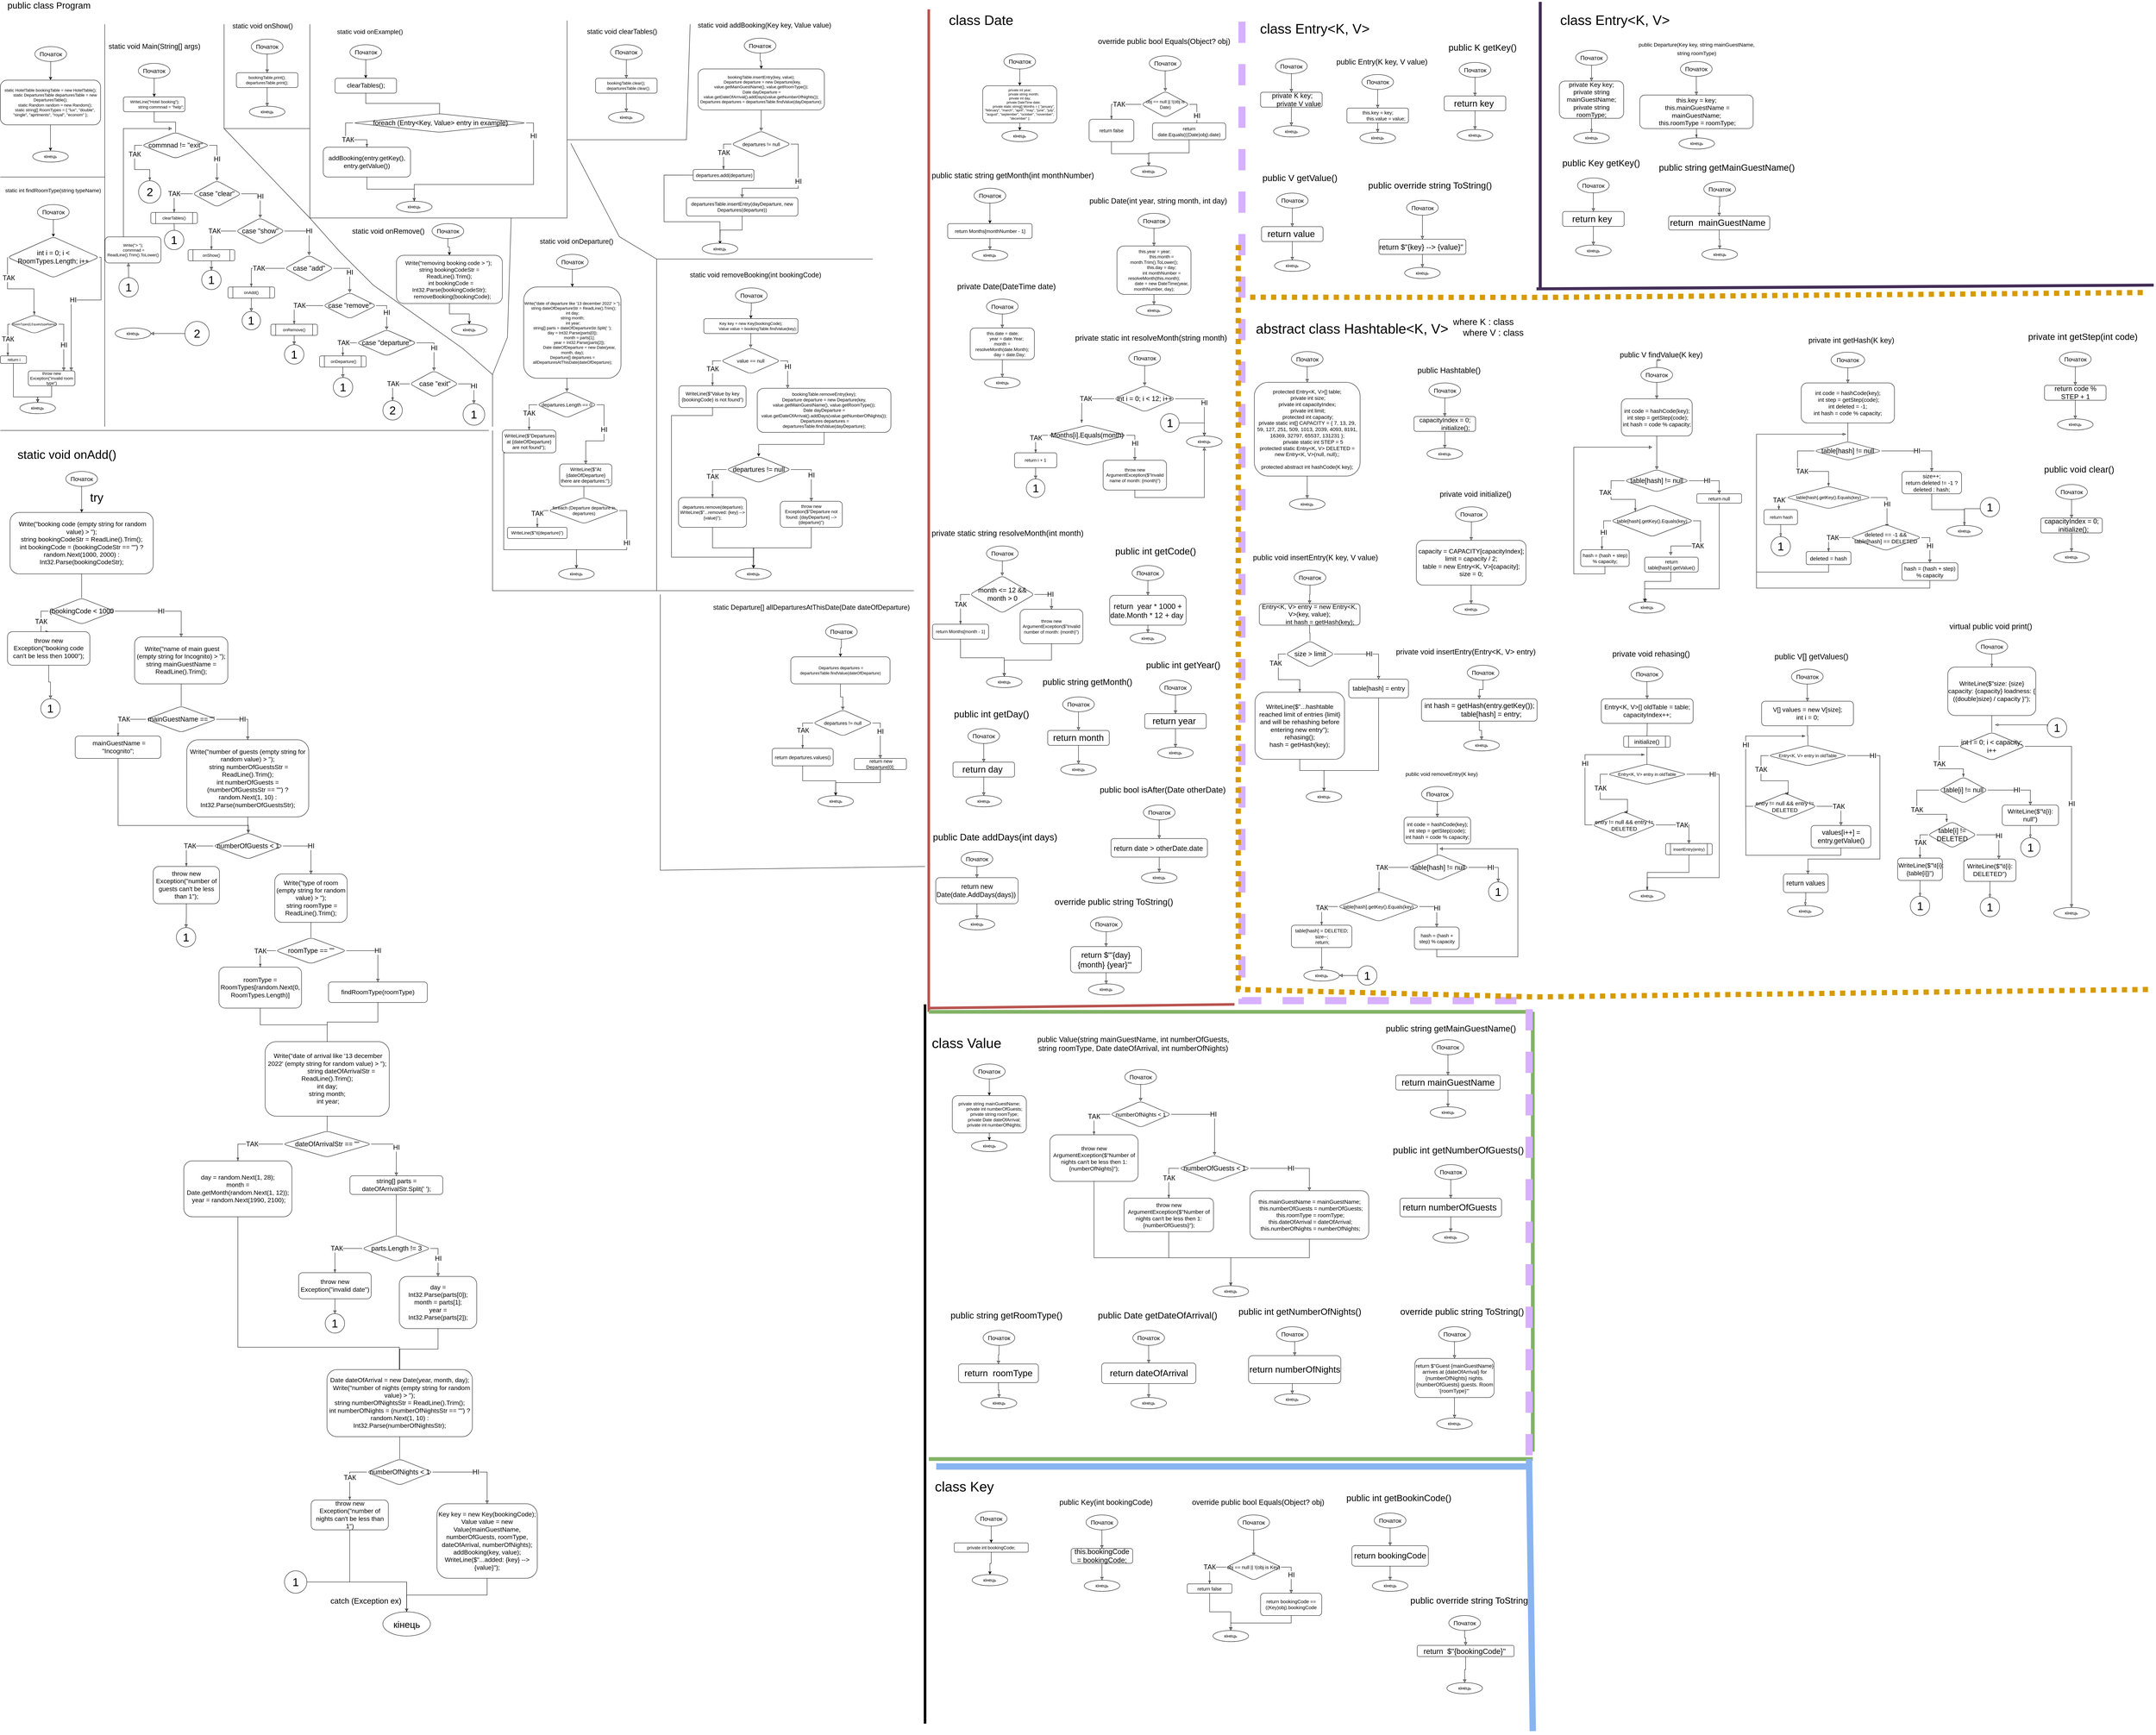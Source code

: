 <mxfile version="18.1.3" type="github">
  <diagram id="1asJGj1rqI16sWYwbIdo" name="Page-1">
    <mxGraphModel dx="1131" dy="1609" grid="1" gridSize="10" guides="1" tooltips="1" connect="1" arrows="1" fold="1" page="1" pageScale="1" pageWidth="827" pageHeight="1169" math="0" shadow="0">
      <root>
        <mxCell id="0" />
        <mxCell id="1" parent="0" />
        <mxCell id="u8DtL8ykO2mdIZxz_voe-1" value="&lt;font style=&quot;font-size: 24px;&quot;&gt;public class Program&lt;/font&gt;" style="text;html=1;align=center;verticalAlign=middle;resizable=0;points=[];autosize=1;strokeColor=none;fillColor=none;" parent="1" vertex="1">
          <mxGeometry x="10" y="20" width="240" height="20" as="geometry" />
        </mxCell>
        <mxCell id="u8DtL8ykO2mdIZxz_voe-2" value="&lt;span style=&quot;font-size: 19px;&quot;&gt;static void Main(String[] args)&lt;/span&gt;" style="text;html=1;align=center;verticalAlign=middle;resizable=0;points=[];autosize=1;strokeColor=none;fillColor=none;fontSize=19;" parent="1" vertex="1">
          <mxGeometry x="283" y="125" width="260" height="30" as="geometry" />
        </mxCell>
        <mxCell id="u8DtL8ykO2mdIZxz_voe-3" style="edgeStyle=orthogonalEdgeStyle;rounded=0;orthogonalLoop=1;jettySize=auto;html=1;exitX=0.5;exitY=1;exitDx=0;exitDy=0;fontSize=24;entryX=0.5;entryY=0;entryDx=0;entryDy=0;" parent="1" source="u8DtL8ykO2mdIZxz_voe-4" target="u8DtL8ykO2mdIZxz_voe-6" edge="1">
          <mxGeometry relative="1" as="geometry">
            <mxPoint x="135" y="210" as="targetPoint" />
          </mxGeometry>
        </mxCell>
        <mxCell id="u8DtL8ykO2mdIZxz_voe-4" value="Початок" style="ellipse;whiteSpace=wrap;html=1;fontSize=16;strokeWidth=1;" parent="1" vertex="1">
          <mxGeometry x="92.5" y="140.0" width="85" height="40" as="geometry" />
        </mxCell>
        <mxCell id="u8DtL8ykO2mdIZxz_voe-5" style="edgeStyle=orthogonalEdgeStyle;rounded=0;orthogonalLoop=1;jettySize=auto;html=1;exitX=0.5;exitY=1;exitDx=0;exitDy=0;entryX=0.5;entryY=0;entryDx=0;entryDy=0;strokeWidth=1;fontSize=24;" parent="1" source="u8DtL8ykO2mdIZxz_voe-6" target="u8DtL8ykO2mdIZxz_voe-7" edge="1">
          <mxGeometry relative="1" as="geometry" />
        </mxCell>
        <mxCell id="u8DtL8ykO2mdIZxz_voe-6" value="&lt;div style=&quot;font-size: 11px;&quot;&gt;&lt;font style=&quot;font-size: 11px;&quot;&gt;static HotelTable bookingTable = new HotelTable();&lt;/font&gt;&lt;/div&gt;&lt;div style=&quot;font-size: 11px;&quot;&gt;&lt;font style=&quot;font-size: 11px;&quot;&gt;&amp;nbsp; &amp;nbsp; &amp;nbsp; &amp;nbsp; static DeparturesTable departuresTable = new DeparturesTable();&lt;/font&gt;&lt;/div&gt;&lt;div style=&quot;font-size: 11px;&quot;&gt;&lt;font style=&quot;font-size: 11px;&quot;&gt;&amp;nbsp; &amp;nbsp; &amp;nbsp; &amp;nbsp; static Random random = new Random();&lt;/font&gt;&lt;/div&gt;&lt;div style=&quot;font-size: 11px;&quot;&gt;&lt;font style=&quot;font-size: 11px;&quot;&gt;&amp;nbsp; &amp;nbsp; &amp;nbsp; &amp;nbsp; static string[] RoomTypes = { &quot;lux&quot;, &quot;double&quot;, &quot;single&quot;, &quot;aprtments&quot;, &quot;royal&quot;, &quot;econom&quot; };&lt;/font&gt;&lt;/div&gt;" style="rounded=1;whiteSpace=wrap;html=1;sketch=0;fontSize=11;" parent="1" vertex="1">
          <mxGeometry y="230" width="268.75" height="120" as="geometry" />
        </mxCell>
        <mxCell id="u8DtL8ykO2mdIZxz_voe-7" value="кінець" style="ellipse;whiteSpace=wrap;html=1;rounded=1;sketch=0;fontSize=12;" parent="1" vertex="1">
          <mxGeometry x="86.7" y="420" width="95.35" height="30" as="geometry" />
        </mxCell>
        <mxCell id="u8DtL8ykO2mdIZxz_voe-9" style="edgeStyle=orthogonalEdgeStyle;rounded=0;orthogonalLoop=1;jettySize=auto;html=1;exitX=0.5;exitY=1;exitDx=0;exitDy=0;fontSize=24;entryX=0.5;entryY=0;entryDx=0;entryDy=0;" parent="1" source="u8DtL8ykO2mdIZxz_voe-10" target="u8DtL8ykO2mdIZxz_voe-12" edge="1">
          <mxGeometry relative="1" as="geometry">
            <mxPoint x="412.5" y="255" as="targetPoint" />
          </mxGeometry>
        </mxCell>
        <mxCell id="u8DtL8ykO2mdIZxz_voe-10" value="Початок" style="ellipse;whiteSpace=wrap;html=1;fontSize=16;strokeWidth=1;" parent="1" vertex="1">
          <mxGeometry x="370.0" y="185.0" width="85" height="40" as="geometry" />
        </mxCell>
        <mxCell id="u8DtL8ykO2mdIZxz_voe-15" style="edgeStyle=orthogonalEdgeStyle;rounded=0;orthogonalLoop=1;jettySize=auto;html=1;exitX=0.5;exitY=1;exitDx=0;exitDy=0;fontSize=11;endArrow=none;endFill=0;entryX=0.5;entryY=0;entryDx=0;entryDy=0;" parent="1" source="u8DtL8ykO2mdIZxz_voe-12" target="u8DtL8ykO2mdIZxz_voe-19" edge="1">
          <mxGeometry relative="1" as="geometry">
            <mxPoint x="413" y="350.001" as="targetPoint" />
          </mxGeometry>
        </mxCell>
        <mxCell id="u8DtL8ykO2mdIZxz_voe-12" value="&lt;div style=&quot;font-size: 11px;&quot;&gt;&lt;font style=&quot;font-size: 11px;&quot;&gt;&amp;nbsp;WriteLine(&quot;Hotel booking&quot;);&lt;/font&gt;&lt;/div&gt;&lt;div style=&quot;font-size: 11px;&quot;&gt;&lt;font style=&quot;font-size: 11px;&quot;&gt;&amp;nbsp; &amp;nbsp; &amp;nbsp; &amp;nbsp; &amp;nbsp; &amp;nbsp; string commnad = &quot;help&quot;;&lt;/font&gt;&lt;/div&gt;" style="rounded=1;whiteSpace=wrap;html=1;sketch=0;fontSize=11;" parent="1" vertex="1">
          <mxGeometry x="330" y="275" width="165" height="40" as="geometry" />
        </mxCell>
        <mxCell id="u8DtL8ykO2mdIZxz_voe-14" value="" style="endArrow=none;html=1;rounded=0;fontSize=19;" parent="1" edge="1">
          <mxGeometry width="50" height="50" relative="1" as="geometry">
            <mxPoint x="280" y="1160" as="sourcePoint" />
            <mxPoint x="280" y="80" as="targetPoint" />
          </mxGeometry>
        </mxCell>
        <mxCell id="u8DtL8ykO2mdIZxz_voe-17" value="ТАК" style="edgeStyle=orthogonalEdgeStyle;rounded=0;orthogonalLoop=1;jettySize=auto;html=1;exitX=0;exitY=0.5;exitDx=0;exitDy=0;fontFamily=Helvetica;fontSize=18;fontColor=default;endArrow=classicThin;endFill=0;strokeWidth=1;" parent="1" source="u8DtL8ykO2mdIZxz_voe-19" target="u8DtL8ykO2mdIZxz_voe-120" edge="1">
          <mxGeometry x="-0.422" relative="1" as="geometry">
            <mxPoint x="360" y="480" as="targetPoint" />
            <mxPoint y="-1" as="offset" />
          </mxGeometry>
        </mxCell>
        <mxCell id="u8DtL8ykO2mdIZxz_voe-18" value="НІ" style="edgeStyle=orthogonalEdgeStyle;rounded=0;orthogonalLoop=1;jettySize=auto;html=1;exitX=1;exitY=0.5;exitDx=0;exitDy=0;fontFamily=Helvetica;fontSize=18;fontColor=default;endArrow=classic;endFill=0;strokeWidth=1;entryX=0.5;entryY=0;entryDx=0;entryDy=0;" parent="1" source="u8DtL8ykO2mdIZxz_voe-19" target="u8DtL8ykO2mdIZxz_voe-25" edge="1">
          <mxGeometry relative="1" as="geometry">
            <mxPoint x="582" y="484" as="targetPoint" />
          </mxGeometry>
        </mxCell>
        <mxCell id="u8DtL8ykO2mdIZxz_voe-19" value="commnad != &quot;exit&quot;" style="rhombus;whiteSpace=wrap;html=1;rounded=1;sketch=0;fontFamily=Helvetica;fontSize=18;fontColor=default;strokeColor=default;fillColor=default;" parent="1" vertex="1">
          <mxGeometry x="380" y="370" width="180" height="70" as="geometry" />
        </mxCell>
        <mxCell id="u8DtL8ykO2mdIZxz_voe-23" value="ТАК" style="edgeStyle=orthogonalEdgeStyle;rounded=0;orthogonalLoop=1;jettySize=auto;html=1;exitX=0;exitY=0.5;exitDx=0;exitDy=0;fontFamily=Helvetica;fontSize=18;fontColor=default;endArrow=classicThin;endFill=0;strokeWidth=1;entryX=0.5;entryY=0;entryDx=0;entryDy=0;" parent="1" source="u8DtL8ykO2mdIZxz_voe-25" target="u8DtL8ykO2mdIZxz_voe-57" edge="1">
          <mxGeometry relative="1" as="geometry">
            <mxPoint x="466" y="585" as="targetPoint" />
          </mxGeometry>
        </mxCell>
        <mxCell id="u8DtL8ykO2mdIZxz_voe-24" value="НІ" style="edgeStyle=orthogonalEdgeStyle;rounded=0;orthogonalLoop=1;jettySize=auto;html=1;exitX=1;exitY=0.5;exitDx=0;exitDy=0;fontFamily=Helvetica;fontSize=18;fontColor=default;endArrow=classic;endFill=0;strokeWidth=1;" parent="1" source="u8DtL8ykO2mdIZxz_voe-25" target="u8DtL8ykO2mdIZxz_voe-28" edge="1">
          <mxGeometry relative="1" as="geometry">
            <mxPoint x="696" y="600" as="targetPoint" />
          </mxGeometry>
        </mxCell>
        <mxCell id="u8DtL8ykO2mdIZxz_voe-25" value="case &quot;clear&quot;" style="rhombus;whiteSpace=wrap;html=1;rounded=1;sketch=0;fontFamily=Helvetica;fontSize=18;fontColor=default;strokeColor=default;fillColor=default;" parent="1" vertex="1">
          <mxGeometry x="516" y="500" width="130" height="70" as="geometry" />
        </mxCell>
        <mxCell id="u8DtL8ykO2mdIZxz_voe-26" value="ТАК" style="edgeStyle=orthogonalEdgeStyle;rounded=0;orthogonalLoop=1;jettySize=auto;html=1;exitX=0;exitY=0.5;exitDx=0;exitDy=0;fontFamily=Helvetica;fontSize=18;fontColor=default;endArrow=classicThin;endFill=0;strokeWidth=1;" parent="1" source="u8DtL8ykO2mdIZxz_voe-28" target="u8DtL8ykO2mdIZxz_voe-54" edge="1">
          <mxGeometry relative="1" as="geometry">
            <mxPoint x="566" y="700" as="targetPoint" />
          </mxGeometry>
        </mxCell>
        <mxCell id="u8DtL8ykO2mdIZxz_voe-27" value="НІ" style="edgeStyle=orthogonalEdgeStyle;rounded=0;orthogonalLoop=1;jettySize=auto;html=1;exitX=1;exitY=0.5;exitDx=0;exitDy=0;fontFamily=Helvetica;fontSize=18;fontColor=default;endArrow=classic;endFill=0;strokeWidth=1;" parent="1" source="u8DtL8ykO2mdIZxz_voe-28" target="u8DtL8ykO2mdIZxz_voe-31" edge="1">
          <mxGeometry relative="1" as="geometry">
            <mxPoint x="826" y="700" as="targetPoint" />
          </mxGeometry>
        </mxCell>
        <mxCell id="u8DtL8ykO2mdIZxz_voe-28" value="case &quot;show&quot;" style="rhombus;whiteSpace=wrap;html=1;rounded=1;sketch=0;fontFamily=Helvetica;fontSize=18;fontColor=default;strokeColor=default;fillColor=default;" parent="1" vertex="1">
          <mxGeometry x="632" y="600" width="130" height="70" as="geometry" />
        </mxCell>
        <mxCell id="u8DtL8ykO2mdIZxz_voe-29" value="ТАК" style="edgeStyle=orthogonalEdgeStyle;rounded=0;orthogonalLoop=1;jettySize=auto;html=1;exitX=0;exitY=0.5;exitDx=0;exitDy=0;fontFamily=Helvetica;fontSize=18;fontColor=default;endArrow=classicThin;endFill=0;strokeWidth=1;" parent="1" source="u8DtL8ykO2mdIZxz_voe-31" target="u8DtL8ykO2mdIZxz_voe-51" edge="1">
          <mxGeometry relative="1" as="geometry">
            <mxPoint x="673" y="800" as="targetPoint" />
          </mxGeometry>
        </mxCell>
        <mxCell id="u8DtL8ykO2mdIZxz_voe-30" value="НІ" style="edgeStyle=orthogonalEdgeStyle;rounded=0;orthogonalLoop=1;jettySize=auto;html=1;exitX=1;exitY=0.5;exitDx=0;exitDy=0;fontFamily=Helvetica;fontSize=18;fontColor=default;endArrow=classic;endFill=0;strokeWidth=1;entryX=0.5;entryY=0;entryDx=0;entryDy=0;" parent="1" source="u8DtL8ykO2mdIZxz_voe-31" target="u8DtL8ykO2mdIZxz_voe-35" edge="1">
          <mxGeometry relative="1" as="geometry">
            <mxPoint x="946" y="800" as="targetPoint" />
          </mxGeometry>
        </mxCell>
        <mxCell id="u8DtL8ykO2mdIZxz_voe-31" value="case &quot;add&quot;" style="rhombus;whiteSpace=wrap;html=1;rounded=1;sketch=0;fontFamily=Helvetica;fontSize=18;fontColor=default;strokeColor=default;fillColor=default;" parent="1" vertex="1">
          <mxGeometry x="763" y="700" width="130" height="70" as="geometry" />
        </mxCell>
        <mxCell id="u8DtL8ykO2mdIZxz_voe-33" value="ТАК" style="edgeStyle=orthogonalEdgeStyle;rounded=0;orthogonalLoop=1;jettySize=auto;html=1;exitX=0;exitY=0.5;exitDx=0;exitDy=0;fontFamily=Helvetica;fontSize=18;fontColor=default;endArrow=classicThin;endFill=0;strokeWidth=1;" parent="1" source="u8DtL8ykO2mdIZxz_voe-35" target="u8DtL8ykO2mdIZxz_voe-48" edge="1">
          <mxGeometry relative="1" as="geometry">
            <mxPoint x="788" y="900" as="targetPoint" />
          </mxGeometry>
        </mxCell>
        <mxCell id="u8DtL8ykO2mdIZxz_voe-34" value="НІ" style="edgeStyle=orthogonalEdgeStyle;rounded=0;orthogonalLoop=1;jettySize=auto;html=1;exitX=1;exitY=0.5;exitDx=0;exitDy=0;fontFamily=Helvetica;fontSize=18;fontColor=default;endArrow=classic;endFill=0;strokeWidth=1;entryX=0.5;entryY=0;entryDx=0;entryDy=0;" parent="1" source="u8DtL8ykO2mdIZxz_voe-35" target="u8DtL8ykO2mdIZxz_voe-38" edge="1">
          <mxGeometry relative="1" as="geometry">
            <mxPoint x="1046" y="900" as="targetPoint" />
          </mxGeometry>
        </mxCell>
        <mxCell id="u8DtL8ykO2mdIZxz_voe-35" value="case &quot;remove&quot;" style="rhombus;whiteSpace=wrap;html=1;rounded=1;sketch=0;fontFamily=Helvetica;fontSize=18;fontColor=default;strokeColor=default;fillColor=default;" parent="1" vertex="1">
          <mxGeometry x="866" y="800" width="142" height="70" as="geometry" />
        </mxCell>
        <mxCell id="u8DtL8ykO2mdIZxz_voe-36" value="ТАК" style="edgeStyle=orthogonalEdgeStyle;rounded=0;orthogonalLoop=1;jettySize=auto;html=1;exitX=0;exitY=0.5;exitDx=0;exitDy=0;fontFamily=Helvetica;fontSize=18;fontColor=default;endArrow=classicThin;endFill=0;strokeWidth=1;" parent="1" source="u8DtL8ykO2mdIZxz_voe-38" target="u8DtL8ykO2mdIZxz_voe-45" edge="1">
          <mxGeometry relative="1" as="geometry">
            <mxPoint x="921" y="1000" as="targetPoint" />
          </mxGeometry>
        </mxCell>
        <mxCell id="u8DtL8ykO2mdIZxz_voe-37" value="НІ" style="edgeStyle=orthogonalEdgeStyle;rounded=0;orthogonalLoop=1;jettySize=auto;html=1;exitX=1;exitY=0.5;exitDx=0;exitDy=0;fontFamily=Helvetica;fontSize=18;fontColor=default;endArrow=classic;endFill=0;strokeWidth=1;" parent="1" source="u8DtL8ykO2mdIZxz_voe-38" target="u8DtL8ykO2mdIZxz_voe-41" edge="1">
          <mxGeometry relative="1" as="geometry">
            <mxPoint x="1166" y="1000" as="targetPoint" />
          </mxGeometry>
        </mxCell>
        <mxCell id="u8DtL8ykO2mdIZxz_voe-38" value="case &quot;departure&quot;" style="rhombus;whiteSpace=wrap;html=1;rounded=1;sketch=0;fontFamily=Helvetica;fontSize=18;fontColor=default;strokeColor=default;fillColor=default;" parent="1" vertex="1">
          <mxGeometry x="956" y="900" width="160" height="70" as="geometry" />
        </mxCell>
        <mxCell id="u8DtL8ykO2mdIZxz_voe-39" value="ТАК" style="edgeStyle=orthogonalEdgeStyle;rounded=0;orthogonalLoop=1;jettySize=auto;html=1;exitX=0;exitY=0.5;exitDx=0;exitDy=0;fontFamily=Helvetica;fontSize=18;fontColor=default;endArrow=classicThin;endFill=0;strokeWidth=1;" parent="1" source="u8DtL8ykO2mdIZxz_voe-41" target="u8DtL8ykO2mdIZxz_voe-42" edge="1">
          <mxGeometry relative="1" as="geometry">
            <mxPoint x="1008" y="1100" as="targetPoint" />
          </mxGeometry>
        </mxCell>
        <mxCell id="u8DtL8ykO2mdIZxz_voe-40" value="НІ" style="edgeStyle=orthogonalEdgeStyle;rounded=0;orthogonalLoop=1;jettySize=auto;html=1;exitX=1;exitY=0.5;exitDx=0;exitDy=0;fontFamily=Helvetica;fontSize=18;fontColor=default;endArrow=classic;endFill=0;strokeWidth=1;" parent="1" source="u8DtL8ykO2mdIZxz_voe-41" target="u8DtL8ykO2mdIZxz_voe-67" edge="1">
          <mxGeometry relative="1" as="geometry">
            <mxPoint x="1260" y="1110" as="targetPoint" />
          </mxGeometry>
        </mxCell>
        <mxCell id="u8DtL8ykO2mdIZxz_voe-41" value="&amp;nbsp;case &quot;exit&quot;" style="rhombus;whiteSpace=wrap;html=1;rounded=1;sketch=0;fontFamily=Helvetica;fontSize=18;fontColor=default;strokeColor=default;fillColor=default;" parent="1" vertex="1">
          <mxGeometry x="1098" y="1010" width="130" height="70" as="geometry" />
        </mxCell>
        <mxCell id="u8DtL8ykO2mdIZxz_voe-42" value="&lt;font style=&quot;font-size: 31px&quot;&gt;2&lt;/font&gt;" style="ellipse;whiteSpace=wrap;html=1;aspect=fixed;rounded=1;sketch=0;fontFamily=Helvetica;fontSize=16;fontColor=default;strokeColor=default;fillColor=default;" parent="1" vertex="1">
          <mxGeometry x="1026" y="1090" width="52" height="52" as="geometry" />
        </mxCell>
        <mxCell id="u8DtL8ykO2mdIZxz_voe-46" style="edgeStyle=orthogonalEdgeStyle;rounded=0;orthogonalLoop=1;jettySize=auto;html=1;exitX=0.5;exitY=1;exitDx=0;exitDy=0;fontSize=11;endArrow=classic;endFill=0;" parent="1" source="u8DtL8ykO2mdIZxz_voe-45" target="u8DtL8ykO2mdIZxz_voe-47" edge="1">
          <mxGeometry relative="1" as="geometry">
            <mxPoint x="918.529" y="1020" as="targetPoint" />
          </mxGeometry>
        </mxCell>
        <mxCell id="u8DtL8ykO2mdIZxz_voe-45" value="&amp;nbsp;onDeparture()" style="shape=process;whiteSpace=wrap;html=1;backgroundOutline=1;fontSize=11;rounded=1;" parent="1" vertex="1">
          <mxGeometry x="856" y="970" width="125" height="30" as="geometry" />
        </mxCell>
        <mxCell id="u8DtL8ykO2mdIZxz_voe-47" value="&lt;font style=&quot;font-size: 31px&quot;&gt;1&lt;/font&gt;" style="ellipse;whiteSpace=wrap;html=1;aspect=fixed;rounded=1;sketch=0;fontFamily=Helvetica;fontSize=16;fontColor=default;strokeColor=default;fillColor=default;" parent="1" vertex="1">
          <mxGeometry x="892.999" y="1028" width="52" height="52" as="geometry" />
        </mxCell>
        <mxCell id="u8DtL8ykO2mdIZxz_voe-49" style="edgeStyle=orthogonalEdgeStyle;rounded=0;orthogonalLoop=1;jettySize=auto;html=1;exitX=0.5;exitY=1;exitDx=0;exitDy=0;fontSize=11;endArrow=classic;endFill=0;" parent="1" source="u8DtL8ykO2mdIZxz_voe-48" target="u8DtL8ykO2mdIZxz_voe-50" edge="1">
          <mxGeometry relative="1" as="geometry">
            <mxPoint x="787.941" y="940" as="targetPoint" />
          </mxGeometry>
        </mxCell>
        <mxCell id="u8DtL8ykO2mdIZxz_voe-48" value="onRemove()" style="shape=process;whiteSpace=wrap;html=1;backgroundOutline=1;fontSize=11;rounded=1;" parent="1" vertex="1">
          <mxGeometry x="725.5" y="885" width="125" height="30" as="geometry" />
        </mxCell>
        <mxCell id="u8DtL8ykO2mdIZxz_voe-50" value="&lt;font style=&quot;font-size: 31px&quot;&gt;1&lt;/font&gt;" style="ellipse;whiteSpace=wrap;html=1;aspect=fixed;rounded=1;sketch=0;fontFamily=Helvetica;fontSize=16;fontColor=default;strokeColor=default;fillColor=default;" parent="1" vertex="1">
          <mxGeometry x="762.001" y="940" width="52" height="52" as="geometry" />
        </mxCell>
        <mxCell id="u8DtL8ykO2mdIZxz_voe-52" style="edgeStyle=orthogonalEdgeStyle;rounded=0;orthogonalLoop=1;jettySize=auto;html=1;exitX=0.5;exitY=1;exitDx=0;exitDy=0;fontSize=11;endArrow=classic;endFill=0;" parent="1" source="u8DtL8ykO2mdIZxz_voe-51" target="u8DtL8ykO2mdIZxz_voe-53" edge="1">
          <mxGeometry relative="1" as="geometry">
            <mxPoint x="672.647" y="840" as="targetPoint" />
          </mxGeometry>
        </mxCell>
        <mxCell id="u8DtL8ykO2mdIZxz_voe-51" value="onAdd()" style="shape=process;whiteSpace=wrap;html=1;backgroundOutline=1;fontSize=11;rounded=1;" parent="1" vertex="1">
          <mxGeometry x="610.5" y="785" width="125" height="30" as="geometry" />
        </mxCell>
        <mxCell id="u8DtL8ykO2mdIZxz_voe-53" value="&lt;font style=&quot;font-size: 31px&quot;&gt;1&lt;/font&gt;" style="ellipse;whiteSpace=wrap;html=1;aspect=fixed;rounded=1;sketch=0;fontFamily=Helvetica;fontSize=16;fontColor=default;strokeColor=default;fillColor=default;" parent="1" vertex="1">
          <mxGeometry x="648.32" y="850.65" width="49.35" height="49.35" as="geometry" />
        </mxCell>
        <mxCell id="u8DtL8ykO2mdIZxz_voe-55" style="edgeStyle=orthogonalEdgeStyle;rounded=0;orthogonalLoop=1;jettySize=auto;html=1;exitX=0.5;exitY=1;exitDx=0;exitDy=0;fontSize=11;endArrow=classic;endFill=0;" parent="1" source="u8DtL8ykO2mdIZxz_voe-54" target="u8DtL8ykO2mdIZxz_voe-56" edge="1">
          <mxGeometry relative="1" as="geometry">
            <mxPoint x="565.588" y="740" as="targetPoint" />
          </mxGeometry>
        </mxCell>
        <mxCell id="u8DtL8ykO2mdIZxz_voe-54" value="onShow()" style="shape=process;whiteSpace=wrap;html=1;backgroundOutline=1;fontSize=11;rounded=1;" parent="1" vertex="1">
          <mxGeometry x="503.5" y="685" width="125" height="30" as="geometry" />
        </mxCell>
        <mxCell id="u8DtL8ykO2mdIZxz_voe-56" value="&lt;font style=&quot;font-size: 31px&quot;&gt;1&lt;/font&gt;" style="ellipse;whiteSpace=wrap;html=1;aspect=fixed;rounded=1;sketch=0;fontFamily=Helvetica;fontSize=16;fontColor=default;strokeColor=default;fillColor=default;" parent="1" vertex="1">
          <mxGeometry x="539.998" y="740" width="52" height="52" as="geometry" />
        </mxCell>
        <mxCell id="u8DtL8ykO2mdIZxz_voe-58" style="edgeStyle=orthogonalEdgeStyle;rounded=0;orthogonalLoop=1;jettySize=auto;html=1;exitX=0.5;exitY=1;exitDx=0;exitDy=0;fontSize=11;endArrow=classic;endFill=0;" parent="1" target="u8DtL8ykO2mdIZxz_voe-59" edge="1">
          <mxGeometry relative="1" as="geometry">
            <mxPoint x="465.588" y="650" as="targetPoint" />
            <mxPoint x="466" y="615" as="sourcePoint" />
          </mxGeometry>
        </mxCell>
        <mxCell id="u8DtL8ykO2mdIZxz_voe-57" value="clearTables()" style="shape=process;whiteSpace=wrap;html=1;backgroundOutline=1;fontSize=11;rounded=1;" parent="1" vertex="1">
          <mxGeometry x="403.5" y="585" width="125" height="30" as="geometry" />
        </mxCell>
        <mxCell id="u8DtL8ykO2mdIZxz_voe-59" value="&lt;font style=&quot;font-size: 31px&quot;&gt;1&lt;/font&gt;" style="ellipse;whiteSpace=wrap;html=1;aspect=fixed;rounded=1;sketch=0;fontFamily=Helvetica;fontSize=16;fontColor=default;strokeColor=default;fillColor=default;" parent="1" vertex="1">
          <mxGeometry x="439.998" y="633" width="52" height="52" as="geometry" />
        </mxCell>
        <mxCell id="u8DtL8ykO2mdIZxz_voe-122" style="edgeStyle=orthogonalEdgeStyle;rounded=0;orthogonalLoop=1;jettySize=auto;html=1;fontSize=17;endArrow=classic;endFill=0;" parent="1" source="u8DtL8ykO2mdIZxz_voe-62" edge="1">
          <mxGeometry relative="1" as="geometry">
            <mxPoint x="460" y="360" as="targetPoint" />
            <Array as="points">
              <mxPoint x="330" y="570" />
              <mxPoint x="330" y="570" />
            </Array>
          </mxGeometry>
        </mxCell>
        <mxCell id="u8DtL8ykO2mdIZxz_voe-62" value="&lt;div&gt;Write(&quot;&amp;gt; &quot;);&lt;/div&gt;&lt;div style=&quot;&quot;&gt;&amp;nbsp;commnad = ReadLine().Trim().ToLower()&lt;/div&gt;" style="rounded=1;whiteSpace=wrap;html=1;fontSize=11;" parent="1" vertex="1">
          <mxGeometry x="280.71" y="650.65" width="150" height="70" as="geometry" />
        </mxCell>
        <mxCell id="u8DtL8ykO2mdIZxz_voe-64" value="кінець" style="ellipse;whiteSpace=wrap;html=1;rounded=1;sketch=0;fontSize=12;" parent="1" vertex="1">
          <mxGeometry x="308.039" y="895" width="95.35" height="30" as="geometry" />
        </mxCell>
        <mxCell id="u8DtL8ykO2mdIZxz_voe-121" style="edgeStyle=orthogonalEdgeStyle;rounded=0;orthogonalLoop=1;jettySize=auto;html=1;exitX=0.5;exitY=0;exitDx=0;exitDy=0;entryX=0.418;entryY=1.003;entryDx=0;entryDy=0;entryPerimeter=0;fontSize=17;endArrow=classic;endFill=0;" parent="1" source="u8DtL8ykO2mdIZxz_voe-65" target="u8DtL8ykO2mdIZxz_voe-62" edge="1">
          <mxGeometry relative="1" as="geometry" />
        </mxCell>
        <mxCell id="u8DtL8ykO2mdIZxz_voe-65" value="&lt;font style=&quot;font-size: 31px&quot;&gt;1&lt;/font&gt;" style="ellipse;whiteSpace=wrap;html=1;aspect=fixed;rounded=1;sketch=0;fontFamily=Helvetica;fontSize=16;fontColor=default;strokeColor=default;fillColor=default;" parent="1" vertex="1">
          <mxGeometry x="318" y="760" width="52" height="52" as="geometry" />
        </mxCell>
        <mxCell id="u8DtL8ykO2mdIZxz_voe-67" value="&lt;font style=&quot;font-size: 31px&quot;&gt;1&lt;/font&gt;" style="ellipse;whiteSpace=wrap;html=1;aspect=fixed;rounded=1;sketch=0;fontFamily=Helvetica;fontSize=16;fontColor=default;strokeColor=default;fillColor=default;" parent="1" vertex="1">
          <mxGeometry x="1241" y="1098" width="58" height="58" as="geometry" />
        </mxCell>
        <mxCell id="u8DtL8ykO2mdIZxz_voe-68" value="" style="endArrow=none;html=1;rounded=0;fontSize=19;" parent="1" edge="1">
          <mxGeometry width="50" height="50" relative="1" as="geometry">
            <mxPoint y="490" as="sourcePoint" />
            <mxPoint x="280" y="490" as="targetPoint" />
          </mxGeometry>
        </mxCell>
        <mxCell id="u8DtL8ykO2mdIZxz_voe-69" style="edgeStyle=orthogonalEdgeStyle;rounded=0;orthogonalLoop=1;jettySize=auto;html=1;exitX=0.5;exitY=1;exitDx=0;exitDy=0;fontSize=24;" parent="1" source="u8DtL8ykO2mdIZxz_voe-70" target="u8DtL8ykO2mdIZxz_voe-78" edge="1">
          <mxGeometry relative="1" as="geometry">
            <mxPoint x="130.0" y="650" as="targetPoint" />
          </mxGeometry>
        </mxCell>
        <mxCell id="u8DtL8ykO2mdIZxz_voe-70" value="Початок" style="ellipse;whiteSpace=wrap;html=1;fontSize=16;strokeWidth=1;" parent="1" vertex="1">
          <mxGeometry x="99.5" y="564" width="85" height="40" as="geometry" />
        </mxCell>
        <mxCell id="u8DtL8ykO2mdIZxz_voe-75" value="&lt;font style=&quot;font-size: 14px;&quot;&gt;static int findRoomType(string typeName)&lt;/font&gt;" style="text;html=1;align=center;verticalAlign=middle;resizable=0;points=[];autosize=1;strokeColor=none;fillColor=none;fontSize=19;" parent="1" vertex="1">
          <mxGeometry x="6" y="510.0" width="270" height="30" as="geometry" />
        </mxCell>
        <mxCell id="u8DtL8ykO2mdIZxz_voe-76" value="ТАК" style="edgeStyle=orthogonalEdgeStyle;rounded=0;orthogonalLoop=1;jettySize=auto;html=1;exitX=0;exitY=0.5;exitDx=0;exitDy=0;fontFamily=Helvetica;fontSize=18;fontColor=default;endArrow=classicThin;endFill=0;strokeWidth=1;entryX=0.5;entryY=0;entryDx=0;entryDy=0;" parent="1" source="u8DtL8ykO2mdIZxz_voe-78" target="u8DtL8ykO2mdIZxz_voe-81" edge="1">
          <mxGeometry x="-0.519" y="3" relative="1" as="geometry">
            <mxPoint x="90" y="840" as="targetPoint" />
            <Array as="points">
              <mxPoint x="19" y="790" />
              <mxPoint x="90" y="790" />
              <mxPoint x="90" y="851" />
            </Array>
            <mxPoint y="1" as="offset" />
          </mxGeometry>
        </mxCell>
        <mxCell id="u8DtL8ykO2mdIZxz_voe-77" value="НІ" style="edgeStyle=orthogonalEdgeStyle;rounded=0;orthogonalLoop=1;jettySize=auto;html=1;exitX=1;exitY=0.5;exitDx=0;exitDy=0;fontFamily=Helvetica;fontSize=18;fontColor=default;endArrow=classic;endFill=0;strokeWidth=1;" parent="1" source="u8DtL8ykO2mdIZxz_voe-78" target="u8DtL8ykO2mdIZxz_voe-83" edge="1">
          <mxGeometry relative="1" as="geometry">
            <mxPoint x="190" y="890" as="targetPoint" />
            <Array as="points">
              <mxPoint x="270" y="705" />
              <mxPoint x="270" y="820" />
              <mxPoint x="190" y="820" />
            </Array>
          </mxGeometry>
        </mxCell>
        <mxCell id="u8DtL8ykO2mdIZxz_voe-78" value="int i = 0; i &amp;lt; RoomTypes.Length; i++" style="rhombus;whiteSpace=wrap;html=1;rounded=1;sketch=0;fontFamily=Helvetica;fontSize=18;fontColor=default;strokeColor=default;fillColor=default;" parent="1" vertex="1">
          <mxGeometry x="19.18" y="650.65" width="245.65" height="109.35" as="geometry" />
        </mxCell>
        <mxCell id="u8DtL8ykO2mdIZxz_voe-79" value="ТАК" style="edgeStyle=orthogonalEdgeStyle;rounded=0;orthogonalLoop=1;jettySize=auto;html=1;exitX=0;exitY=0.5;exitDx=0;exitDy=0;fontFamily=Helvetica;fontSize=18;fontColor=default;endArrow=classicThin;endFill=0;strokeWidth=1;" parent="1" source="u8DtL8ykO2mdIZxz_voe-81" target="u8DtL8ykO2mdIZxz_voe-82" edge="1">
          <mxGeometry relative="1" as="geometry">
            <mxPoint x="20" y="1000" as="targetPoint" />
            <Array as="points">
              <mxPoint x="20" y="885" />
            </Array>
          </mxGeometry>
        </mxCell>
        <mxCell id="u8DtL8ykO2mdIZxz_voe-80" value="НІ" style="edgeStyle=orthogonalEdgeStyle;rounded=0;orthogonalLoop=1;jettySize=auto;html=1;exitX=1;exitY=0.5;exitDx=0;exitDy=0;fontFamily=Helvetica;fontSize=18;fontColor=default;endArrow=classic;endFill=0;strokeWidth=1;" parent="1" source="u8DtL8ykO2mdIZxz_voe-81" target="u8DtL8ykO2mdIZxz_voe-83" edge="1">
          <mxGeometry relative="1" as="geometry">
            <mxPoint x="170" y="980" as="targetPoint" />
            <Array as="points">
              <mxPoint x="170" y="885" />
            </Array>
          </mxGeometry>
        </mxCell>
        <mxCell id="u8DtL8ykO2mdIZxz_voe-81" value="RoomTypes[i].Equals(typeName)" style="rhombus;whiteSpace=wrap;html=1;rounded=1;sketch=0;fontFamily=Helvetica;fontSize=8;fontColor=default;strokeColor=default;fillColor=default;" parent="1" vertex="1">
          <mxGeometry x="26" y="860" width="130" height="50" as="geometry" />
        </mxCell>
        <mxCell id="u8DtL8ykO2mdIZxz_voe-85" style="edgeStyle=orthogonalEdgeStyle;rounded=0;orthogonalLoop=1;jettySize=auto;html=1;exitX=0.5;exitY=1;exitDx=0;exitDy=0;fontSize=8;endArrow=classic;endFill=0;" parent="1" source="u8DtL8ykO2mdIZxz_voe-82" target="u8DtL8ykO2mdIZxz_voe-86" edge="1">
          <mxGeometry relative="1" as="geometry">
            <mxPoint x="100" y="1110" as="targetPoint" />
            <Array as="points">
              <mxPoint x="35" y="1080" />
              <mxPoint x="100" y="1080" />
            </Array>
          </mxGeometry>
        </mxCell>
        <mxCell id="u8DtL8ykO2mdIZxz_voe-82" value="&amp;nbsp;return i" style="rounded=1;whiteSpace=wrap;html=1;fontSize=11;" parent="1" vertex="1">
          <mxGeometry y="970" width="70" height="20" as="geometry" />
        </mxCell>
        <mxCell id="u8DtL8ykO2mdIZxz_voe-84" style="edgeStyle=orthogonalEdgeStyle;rounded=0;orthogonalLoop=1;jettySize=auto;html=1;exitX=0.5;exitY=1;exitDx=0;exitDy=0;fontSize=8;endArrow=classic;endFill=0;" parent="1" source="u8DtL8ykO2mdIZxz_voe-83" edge="1">
          <mxGeometry relative="1" as="geometry">
            <mxPoint x="100" y="1110" as="targetPoint" />
          </mxGeometry>
        </mxCell>
        <mxCell id="u8DtL8ykO2mdIZxz_voe-83" value="throw new Exception(&quot;invalid room type&quot;)" style="rounded=1;whiteSpace=wrap;html=1;fontSize=11;" parent="1" vertex="1">
          <mxGeometry x="75" y="1010" width="125" height="40" as="geometry" />
        </mxCell>
        <mxCell id="u8DtL8ykO2mdIZxz_voe-86" value="кінець" style="ellipse;whiteSpace=wrap;html=1;rounded=1;sketch=0;fontSize=12;" parent="1" vertex="1">
          <mxGeometry x="52.325" y="1095" width="95.35" height="30" as="geometry" />
        </mxCell>
        <mxCell id="u8DtL8ykO2mdIZxz_voe-87" value="" style="endArrow=none;html=1;rounded=0;fontSize=19;" parent="1" edge="1">
          <mxGeometry width="50" height="50" relative="1" as="geometry">
            <mxPoint x="830" y="600" as="sourcePoint" />
            <mxPoint x="600" y="80" as="targetPoint" />
            <Array as="points">
              <mxPoint x="600" y="360" />
            </Array>
          </mxGeometry>
        </mxCell>
        <mxCell id="u8DtL8ykO2mdIZxz_voe-95" style="edgeStyle=orthogonalEdgeStyle;rounded=0;orthogonalLoop=1;jettySize=auto;html=1;exitX=0.5;exitY=1;exitDx=0;exitDy=0;fontSize=24;entryX=0.5;entryY=0;entryDx=0;entryDy=0;endArrow=classic;endFill=0;" parent="1" source="u8DtL8ykO2mdIZxz_voe-96" target="u8DtL8ykO2mdIZxz_voe-98" edge="1">
          <mxGeometry relative="1" as="geometry">
            <mxPoint x="715.5" y="190" as="targetPoint" />
          </mxGeometry>
        </mxCell>
        <mxCell id="u8DtL8ykO2mdIZxz_voe-96" value="Початок" style="ellipse;whiteSpace=wrap;html=1;fontSize=16;strokeWidth=1;rounded=1;" parent="1" vertex="1">
          <mxGeometry x="673.0" y="120.0" width="85" height="40" as="geometry" />
        </mxCell>
        <mxCell id="u8DtL8ykO2mdIZxz_voe-97" style="edgeStyle=orthogonalEdgeStyle;rounded=0;orthogonalLoop=1;jettySize=auto;html=1;exitX=0.5;exitY=1;exitDx=0;exitDy=0;entryX=0.5;entryY=0;entryDx=0;entryDy=0;strokeWidth=1;fontSize=8;endArrow=classic;endFill=0;" parent="1" source="u8DtL8ykO2mdIZxz_voe-98" target="u8DtL8ykO2mdIZxz_voe-99" edge="1">
          <mxGeometry relative="1" as="geometry" />
        </mxCell>
        <mxCell id="u8DtL8ykO2mdIZxz_voe-98" value="&lt;div style=&quot;font-size: 11px;&quot;&gt;bookingTable.print();&lt;/div&gt;&lt;div style=&quot;font-size: 11px;&quot;&gt;departuresTable.print();&lt;/div&gt;" style="rounded=1;whiteSpace=wrap;html=1;sketch=0;fontSize=11;" parent="1" vertex="1">
          <mxGeometry x="633" y="210" width="165" height="40" as="geometry" />
        </mxCell>
        <mxCell id="u8DtL8ykO2mdIZxz_voe-99" value="кінець" style="ellipse;whiteSpace=wrap;html=1;rounded=1;sketch=0;fontSize=12;" parent="1" vertex="1">
          <mxGeometry x="667.83" y="300" width="95.35" height="30" as="geometry" />
        </mxCell>
        <mxCell id="u8DtL8ykO2mdIZxz_voe-100" value="" style="endArrow=none;html=1;rounded=0;fontSize=19;" parent="1" edge="1">
          <mxGeometry width="50" height="50" relative="1" as="geometry">
            <mxPoint x="600" y="360" as="sourcePoint" />
            <mxPoint x="830" y="360" as="targetPoint" />
          </mxGeometry>
        </mxCell>
        <mxCell id="u8DtL8ykO2mdIZxz_voe-101" value="" style="endArrow=none;html=1;rounded=0;fontSize=19;" parent="1" edge="1">
          <mxGeometry width="50" height="50" relative="1" as="geometry">
            <mxPoint x="830" y="80" as="sourcePoint" />
            <mxPoint x="830" y="600" as="targetPoint" />
          </mxGeometry>
        </mxCell>
        <mxCell id="u8DtL8ykO2mdIZxz_voe-102" value="&lt;font style=&quot;font-size: 18px;&quot;&gt;static void onShow()&lt;/font&gt;" style="text;html=1;align=center;verticalAlign=middle;resizable=0;points=[];autosize=1;strokeColor=none;fillColor=none;fontSize=19;" parent="1" vertex="1">
          <mxGeometry x="613.18" y="70.0" width="180" height="30" as="geometry" />
        </mxCell>
        <mxCell id="u8DtL8ykO2mdIZxz_voe-103" style="edgeStyle=orthogonalEdgeStyle;rounded=0;orthogonalLoop=1;jettySize=auto;html=1;exitX=0.5;exitY=1;exitDx=0;exitDy=0;fontSize=24;entryX=0.5;entryY=0;entryDx=0;entryDy=0;" parent="1" source="u8DtL8ykO2mdIZxz_voe-104" target="u8DtL8ykO2mdIZxz_voe-106" edge="1">
          <mxGeometry relative="1" as="geometry">
            <mxPoint x="980" y="205.0" as="targetPoint" />
          </mxGeometry>
        </mxCell>
        <mxCell id="u8DtL8ykO2mdIZxz_voe-104" value="Початок" style="ellipse;whiteSpace=wrap;html=1;fontSize=16;strokeWidth=1;" parent="1" vertex="1">
          <mxGeometry x="937.5" y="135" width="85" height="40" as="geometry" />
        </mxCell>
        <mxCell id="u8DtL8ykO2mdIZxz_voe-105" style="edgeStyle=orthogonalEdgeStyle;rounded=0;orthogonalLoop=1;jettySize=auto;html=1;exitX=0.5;exitY=1;exitDx=0;exitDy=0;fontSize=11;endArrow=none;endFill=0;entryX=0.5;entryY=0;entryDx=0;entryDy=0;" parent="1" source="u8DtL8ykO2mdIZxz_voe-106" target="u8DtL8ykO2mdIZxz_voe-110" edge="1">
          <mxGeometry relative="1" as="geometry">
            <mxPoint x="980.029" y="315" as="targetPoint" />
          </mxGeometry>
        </mxCell>
        <mxCell id="u8DtL8ykO2mdIZxz_voe-106" value="clearTables();" style="rounded=1;whiteSpace=wrap;html=1;sketch=0;fontSize=17;" parent="1" vertex="1">
          <mxGeometry x="897.5" y="225.0" width="165" height="40" as="geometry" />
        </mxCell>
        <mxCell id="u8DtL8ykO2mdIZxz_voe-107" value="&lt;font style=&quot;font-size: 17px;&quot;&gt;static void onExample()&lt;/font&gt;" style="text;html=1;align=center;verticalAlign=middle;resizable=0;points=[];autosize=1;strokeColor=none;fillColor=none;fontSize=19;" parent="1" vertex="1">
          <mxGeometry x="896" y="85.0" width="190" height="30" as="geometry" />
        </mxCell>
        <mxCell id="u8DtL8ykO2mdIZxz_voe-108" value="ТАК" style="edgeStyle=orthogonalEdgeStyle;rounded=0;orthogonalLoop=1;jettySize=auto;html=1;exitX=0;exitY=0.5;exitDx=0;exitDy=0;fontFamily=Helvetica;fontSize=18;fontColor=default;endArrow=classicThin;endFill=0;strokeWidth=1;" parent="1" source="u8DtL8ykO2mdIZxz_voe-110" target="u8DtL8ykO2mdIZxz_voe-111" edge="1">
          <mxGeometry relative="1" as="geometry">
            <mxPoint x="920" y="440" as="targetPoint" />
          </mxGeometry>
        </mxCell>
        <mxCell id="u8DtL8ykO2mdIZxz_voe-109" value="НІ" style="edgeStyle=orthogonalEdgeStyle;rounded=0;orthogonalLoop=1;jettySize=auto;html=1;exitX=1;exitY=0.5;exitDx=0;exitDy=0;fontFamily=Helvetica;fontSize=18;fontColor=default;endArrow=classic;endFill=0;strokeWidth=1;" parent="1" source="u8DtL8ykO2mdIZxz_voe-110" edge="1">
          <mxGeometry x="-0.805" relative="1" as="geometry">
            <mxPoint x="1110" y="570" as="targetPoint" />
            <Array as="points">
              <mxPoint x="1430" y="345" />
              <mxPoint x="1430" y="510" />
              <mxPoint x="1110" y="510" />
            </Array>
            <mxPoint as="offset" />
          </mxGeometry>
        </mxCell>
        <mxCell id="u8DtL8ykO2mdIZxz_voe-110" value="&amp;nbsp;foreach (Entry&amp;lt;Key, Value&amp;gt; entry in example)" style="rhombus;whiteSpace=wrap;html=1;rounded=1;sketch=0;fontFamily=Helvetica;fontSize=18;fontColor=default;strokeColor=default;fillColor=default;" parent="1" vertex="1">
          <mxGeometry x="946" y="320" width="464" height="50" as="geometry" />
        </mxCell>
        <mxCell id="u8DtL8ykO2mdIZxz_voe-112" style="edgeStyle=orthogonalEdgeStyle;rounded=0;orthogonalLoop=1;jettySize=auto;html=1;exitX=0.5;exitY=1;exitDx=0;exitDy=0;fontSize=17;endArrow=classic;endFill=0;" parent="1" source="u8DtL8ykO2mdIZxz_voe-111" target="u8DtL8ykO2mdIZxz_voe-113" edge="1">
          <mxGeometry relative="1" as="geometry">
            <mxPoint x="1110" y="570" as="targetPoint" />
          </mxGeometry>
        </mxCell>
        <mxCell id="u8DtL8ykO2mdIZxz_voe-111" value="addBooking(entry.getKey(), entry.getValue())" style="rounded=1;whiteSpace=wrap;html=1;fontSize=17;" parent="1" vertex="1">
          <mxGeometry x="866" y="410" width="234" height="80" as="geometry" />
        </mxCell>
        <mxCell id="u8DtL8ykO2mdIZxz_voe-113" value="кінець" style="ellipse;whiteSpace=wrap;html=1;rounded=1;sketch=0;fontSize=12;" parent="1" vertex="1">
          <mxGeometry x="1062.325" y="555" width="95.35" height="30" as="geometry" />
        </mxCell>
        <mxCell id="u8DtL8ykO2mdIZxz_voe-114" value="" style="endArrow=none;html=1;rounded=0;fontSize=19;" parent="1" edge="1">
          <mxGeometry width="50" height="50" relative="1" as="geometry">
            <mxPoint x="830" y="600" as="sourcePoint" />
            <mxPoint x="1320" y="1160" as="targetPoint" />
            <Array as="points">
              <mxPoint x="910" y="690" />
              <mxPoint x="1000" y="780" />
              <mxPoint x="1240" y="950" />
              <mxPoint x="1320" y="1020" />
            </Array>
          </mxGeometry>
        </mxCell>
        <mxCell id="u8DtL8ykO2mdIZxz_voe-115" value="" style="endArrow=none;html=1;rounded=0;fontSize=19;" parent="1" edge="1">
          <mxGeometry width="50" height="50" relative="1" as="geometry">
            <mxPoint x="830" y="600" as="sourcePoint" />
            <mxPoint x="1520" y="600" as="targetPoint" />
          </mxGeometry>
        </mxCell>
        <mxCell id="u8DtL8ykO2mdIZxz_voe-116" value="" style="endArrow=none;html=1;rounded=0;fontSize=19;" parent="1" edge="1">
          <mxGeometry width="50" height="50" relative="1" as="geometry">
            <mxPoint x="1520" y="600" as="sourcePoint" />
            <mxPoint x="1520" y="70" as="targetPoint" />
          </mxGeometry>
        </mxCell>
        <mxCell id="u8DtL8ykO2mdIZxz_voe-119" style="edgeStyle=orthogonalEdgeStyle;rounded=0;orthogonalLoop=1;jettySize=auto;html=1;exitX=0;exitY=0.5;exitDx=0;exitDy=0;entryX=1;entryY=0.5;entryDx=0;entryDy=0;fontSize=17;endArrow=classic;endFill=0;" parent="1" source="u8DtL8ykO2mdIZxz_voe-118" target="u8DtL8ykO2mdIZxz_voe-64" edge="1">
          <mxGeometry relative="1" as="geometry" />
        </mxCell>
        <mxCell id="u8DtL8ykO2mdIZxz_voe-118" value="&lt;font style=&quot;font-size: 31px&quot;&gt;2&lt;/font&gt;" style="ellipse;whiteSpace=wrap;html=1;aspect=fixed;rounded=1;sketch=0;fontFamily=Helvetica;fontSize=16;fontColor=default;strokeColor=default;fillColor=default;" parent="1" vertex="1">
          <mxGeometry x="495" y="877.5" width="65" height="65" as="geometry" />
        </mxCell>
        <mxCell id="u8DtL8ykO2mdIZxz_voe-120" value="&lt;font style=&quot;font-size: 31px&quot;&gt;2&lt;/font&gt;" style="ellipse;whiteSpace=wrap;html=1;aspect=fixed;rounded=1;sketch=0;fontFamily=Helvetica;fontSize=16;fontColor=default;strokeColor=default;fillColor=default;" parent="1" vertex="1">
          <mxGeometry x="370.71" y="500" width="60" height="60" as="geometry" />
        </mxCell>
        <mxCell id="u8DtL8ykO2mdIZxz_voe-123" style="edgeStyle=orthogonalEdgeStyle;rounded=0;orthogonalLoop=1;jettySize=auto;html=1;exitX=0.5;exitY=1;exitDx=0;exitDy=0;fontSize=24;entryX=0.5;entryY=0;entryDx=0;entryDy=0;" parent="1" source="u8DtL8ykO2mdIZxz_voe-124" target="u8DtL8ykO2mdIZxz_voe-126" edge="1">
          <mxGeometry relative="1" as="geometry">
            <mxPoint x="1232.5" y="703.0" as="targetPoint" />
          </mxGeometry>
        </mxCell>
        <mxCell id="u8DtL8ykO2mdIZxz_voe-124" value="Початок" style="ellipse;whiteSpace=wrap;html=1;fontSize=16;strokeWidth=1;" parent="1" vertex="1">
          <mxGeometry x="1157.67" y="615" width="85" height="40" as="geometry" />
        </mxCell>
        <mxCell id="u8DtL8ykO2mdIZxz_voe-125" style="edgeStyle=orthogonalEdgeStyle;rounded=0;orthogonalLoop=1;jettySize=auto;html=1;exitX=0.5;exitY=1;exitDx=0;exitDy=0;entryX=0.5;entryY=0;entryDx=0;entryDy=0;strokeWidth=1;fontSize=19;" parent="1" source="u8DtL8ykO2mdIZxz_voe-126" target="u8DtL8ykO2mdIZxz_voe-127" edge="1">
          <mxGeometry relative="1" as="geometry" />
        </mxCell>
        <mxCell id="u8DtL8ykO2mdIZxz_voe-126" value="Write(&quot;removing booking code &amp;gt; &quot;);&amp;nbsp;&lt;br style=&quot;font-size: 15px;&quot;&gt;string bookingCodeStr = ReadLine().Trim();&lt;br style=&quot;font-size: 15px;&quot;&gt;&amp;nbsp; int bookingCode = Int32.Parse(bookingCodeStr);&lt;br style=&quot;font-size: 15px;&quot;&gt;&amp;nbsp; &amp;nbsp; removeBooking(bookingCode);" style="rounded=1;whiteSpace=wrap;html=1;sketch=0;fontSize=15;" parent="1" vertex="1">
          <mxGeometry x="1062.33" y="700" width="284" height="129.35" as="geometry" />
        </mxCell>
        <mxCell id="u8DtL8ykO2mdIZxz_voe-127" value="кінець" style="ellipse;whiteSpace=wrap;html=1;rounded=1;sketch=0;fontSize=12;" parent="1" vertex="1">
          <mxGeometry x="1210" y="885.0" width="95.35" height="30" as="geometry" />
        </mxCell>
        <mxCell id="u8DtL8ykO2mdIZxz_voe-128" value="static void onRemove()" style="text;html=1;align=center;verticalAlign=middle;resizable=0;points=[];autosize=1;strokeColor=none;fillColor=none;fontSize=19;" parent="1" vertex="1">
          <mxGeometry x="935" y="620.65" width="210" height="30" as="geometry" />
        </mxCell>
        <mxCell id="u8DtL8ykO2mdIZxz_voe-129" value="" style="endArrow=none;html=1;rounded=0;fontSize=19;" parent="1" edge="1">
          <mxGeometry width="50" height="50" relative="1" as="geometry">
            <mxPoint x="1320" y="1020" as="sourcePoint" />
            <mxPoint x="1370" y="600" as="targetPoint" />
            <Array as="points">
              <mxPoint x="1360" y="920" />
            </Array>
          </mxGeometry>
        </mxCell>
        <mxCell id="u8DtL8ykO2mdIZxz_voe-130" style="edgeStyle=orthogonalEdgeStyle;rounded=0;orthogonalLoop=1;jettySize=auto;html=1;exitX=0.5;exitY=1;exitDx=0;exitDy=0;fontSize=24;entryX=0.5;entryY=0;entryDx=0;entryDy=0;" parent="1" source="u8DtL8ykO2mdIZxz_voe-131" target="u8DtL8ykO2mdIZxz_voe-133" edge="1">
          <mxGeometry relative="1" as="geometry">
            <mxPoint x="1534" y="767.5" as="targetPoint" />
          </mxGeometry>
        </mxCell>
        <mxCell id="u8DtL8ykO2mdIZxz_voe-131" value="Початок" style="ellipse;whiteSpace=wrap;html=1;fontSize=16;strokeWidth=1;" parent="1" vertex="1">
          <mxGeometry x="1491.5" y="697.5" width="85" height="40" as="geometry" />
        </mxCell>
        <mxCell id="u8DtL8ykO2mdIZxz_voe-135" style="edgeStyle=orthogonalEdgeStyle;rounded=0;orthogonalLoop=1;jettySize=auto;html=1;exitX=0.5;exitY=1;exitDx=0;exitDy=0;fontSize=11;endArrow=classic;endFill=0;entryX=0.5;entryY=0;entryDx=0;entryDy=0;" parent="1" source="u8DtL8ykO2mdIZxz_voe-133" target="u8DtL8ykO2mdIZxz_voe-138" edge="1">
          <mxGeometry relative="1" as="geometry">
            <mxPoint x="1534" y="1060" as="targetPoint" />
          </mxGeometry>
        </mxCell>
        <mxCell id="u8DtL8ykO2mdIZxz_voe-133" value="&lt;div style=&quot;font-size: 11px;&quot;&gt;Write(&quot;date of departure like &#39;13 december 2022&#39; &amp;gt; &quot;);&lt;/div&gt;&lt;div style=&quot;font-size: 11px;&quot;&gt;&amp;nbsp; string dateOfDepartureStr = ReadLine().Trim();&lt;/div&gt;&lt;div style=&quot;font-size: 11px;&quot;&gt;int day;&lt;/div&gt;&lt;div style=&quot;font-size: 11px;&quot;&gt;string month;&lt;/div&gt;&lt;div style=&quot;font-size: 11px;&quot;&gt;&amp;nbsp;int year;&lt;/div&gt;&lt;div style=&quot;font-size: 11px;&quot;&gt;string[] parts = dateOfDepartureStr.Split(&#39; &#39;);&lt;/div&gt;&lt;div style=&quot;font-size: 11px;&quot;&gt;&lt;div&gt;day = Int32.Parse(parts[0]);&lt;/div&gt;&lt;div&gt;&amp;nbsp; &amp;nbsp; &amp;nbsp; &amp;nbsp; &amp;nbsp; &amp;nbsp; month = parts[1];&lt;/div&gt;&lt;div&gt;&amp;nbsp; &amp;nbsp; &amp;nbsp; &amp;nbsp; &amp;nbsp; &amp;nbsp; year = Int32.Parse(parts[2]);&lt;/div&gt;&lt;div&gt;&amp;nbsp; &amp;nbsp; &amp;nbsp; &amp;nbsp; &amp;nbsp; &amp;nbsp; Date dateOfDeparture = new Date(year, month, day);&lt;/div&gt;&lt;div&gt;Departure[] departures = allDeparturesAtThisDate(dateOfDeparture);&lt;/div&gt;&lt;/div&gt;" style="rounded=1;whiteSpace=wrap;html=1;sketch=0;fontSize=11;" parent="1" vertex="1">
          <mxGeometry x="1403.5" y="785" width="261" height="245" as="geometry" />
        </mxCell>
        <mxCell id="u8DtL8ykO2mdIZxz_voe-134" value="&lt;font style=&quot;font-size: 18px;&quot;&gt;static void onDeparture()&lt;/font&gt;" style="text;html=1;align=center;verticalAlign=middle;resizable=0;points=[];autosize=1;strokeColor=none;fillColor=none;fontSize=19;" parent="1" vertex="1">
          <mxGeometry x="1440" y="647.5" width="210" height="30" as="geometry" />
        </mxCell>
        <mxCell id="u8DtL8ykO2mdIZxz_voe-136" value="ТАК" style="edgeStyle=orthogonalEdgeStyle;rounded=0;orthogonalLoop=1;jettySize=auto;html=1;exitX=0;exitY=0.5;exitDx=0;exitDy=0;fontFamily=Helvetica;fontSize=18;fontColor=default;endArrow=classicThin;endFill=0;strokeWidth=1;" parent="1" source="u8DtL8ykO2mdIZxz_voe-138" target="u8DtL8ykO2mdIZxz_voe-139" edge="1">
          <mxGeometry relative="1" as="geometry">
            <mxPoint x="1400" y="1170" as="targetPoint" />
          </mxGeometry>
        </mxCell>
        <mxCell id="u8DtL8ykO2mdIZxz_voe-137" value="НІ" style="edgeStyle=orthogonalEdgeStyle;rounded=0;orthogonalLoop=1;jettySize=auto;html=1;exitX=1;exitY=0.5;exitDx=0;exitDy=0;fontFamily=Helvetica;fontSize=18;fontColor=default;endArrow=classic;endFill=0;strokeWidth=1;entryX=0.5;entryY=0;entryDx=0;entryDy=0;" parent="1" source="u8DtL8ykO2mdIZxz_voe-138" target="u8DtL8ykO2mdIZxz_voe-143" edge="1">
          <mxGeometry x="-0.237" relative="1" as="geometry">
            <mxPoint x="1695" y="1180" as="targetPoint" />
            <mxPoint as="offset" />
          </mxGeometry>
        </mxCell>
        <mxCell id="u8DtL8ykO2mdIZxz_voe-138" value="departures.Length == 0" style="rhombus;whiteSpace=wrap;html=1;rounded=1;sketch=0;fontFamily=Helvetica;fontSize=13;fontColor=default;strokeColor=default;fillColor=default;" parent="1" vertex="1">
          <mxGeometry x="1440" y="1066" width="159" height="70" as="geometry" />
        </mxCell>
        <mxCell id="u8DtL8ykO2mdIZxz_voe-151" style="edgeStyle=orthogonalEdgeStyle;rounded=0;orthogonalLoop=1;jettySize=auto;html=1;exitX=0.5;exitY=1;exitDx=0;exitDy=0;entryX=0.5;entryY=0;entryDx=0;entryDy=0;fontSize=12;endArrow=none;endFill=0;" parent="1" source="u8DtL8ykO2mdIZxz_voe-139" target="u8DtL8ykO2mdIZxz_voe-150" edge="1">
          <mxGeometry relative="1" as="geometry">
            <Array as="points">
              <mxPoint x="1350" y="1230" />
              <mxPoint x="1350" y="1490" />
              <mxPoint x="1545" y="1490" />
            </Array>
          </mxGeometry>
        </mxCell>
        <mxCell id="u8DtL8ykO2mdIZxz_voe-139" value="&amp;nbsp;WriteLine($&quot;Departures at {dateOfDeparture} are not found&quot;);" style="rounded=1;whiteSpace=wrap;html=1;fontSize=13;" parent="1" vertex="1">
          <mxGeometry x="1346.33" y="1169" width="143.67" height="61" as="geometry" />
        </mxCell>
        <mxCell id="u8DtL8ykO2mdIZxz_voe-144" style="edgeStyle=orthogonalEdgeStyle;rounded=0;orthogonalLoop=1;jettySize=auto;html=1;exitX=0.5;exitY=1;exitDx=0;exitDy=0;fontSize=13;endArrow=none;endFill=0;entryX=0.5;entryY=0;entryDx=0;entryDy=0;" parent="1" source="u8DtL8ykO2mdIZxz_voe-143" target="u8DtL8ykO2mdIZxz_voe-147" edge="1">
          <mxGeometry relative="1" as="geometry">
            <mxPoint x="1570" y="1350" as="targetPoint" />
          </mxGeometry>
        </mxCell>
        <mxCell id="u8DtL8ykO2mdIZxz_voe-143" value="WriteLine($&quot;At {dateOfDeparture} there are departures:&quot;);" style="rounded=1;whiteSpace=wrap;html=1;fontSize=13;" parent="1" vertex="1">
          <mxGeometry x="1500" y="1260" width="140" height="60" as="geometry" />
        </mxCell>
        <mxCell id="u8DtL8ykO2mdIZxz_voe-145" value="ТАК" style="edgeStyle=orthogonalEdgeStyle;rounded=0;orthogonalLoop=1;jettySize=auto;html=1;exitX=0;exitY=0.5;exitDx=0;exitDy=0;fontFamily=Helvetica;fontSize=18;fontColor=default;endArrow=classicThin;endFill=0;strokeWidth=1;" parent="1" source="u8DtL8ykO2mdIZxz_voe-147" target="u8DtL8ykO2mdIZxz_voe-148" edge="1">
          <mxGeometry relative="1" as="geometry">
            <mxPoint x="1420" y="1450" as="targetPoint" />
          </mxGeometry>
        </mxCell>
        <mxCell id="u8DtL8ykO2mdIZxz_voe-146" value="НІ" style="edgeStyle=orthogonalEdgeStyle;rounded=0;orthogonalLoop=1;jettySize=auto;html=1;exitX=1;exitY=0.5;exitDx=0;exitDy=0;fontFamily=Helvetica;fontSize=18;fontColor=default;endArrow=classic;endFill=0;strokeWidth=1;" parent="1" source="u8DtL8ykO2mdIZxz_voe-147" target="u8DtL8ykO2mdIZxz_voe-150" edge="1">
          <mxGeometry x="-0.31" relative="1" as="geometry">
            <mxPoint x="1565" y="1500" as="targetPoint" />
            <Array as="points">
              <mxPoint x="1680" y="1385" />
              <mxPoint x="1680" y="1490" />
              <mxPoint x="1545" y="1490" />
            </Array>
            <mxPoint as="offset" />
          </mxGeometry>
        </mxCell>
        <mxCell id="u8DtL8ykO2mdIZxz_voe-147" value="foreach (Departure departure in departures)" style="rhombus;whiteSpace=wrap;html=1;rounded=1;sketch=0;fontFamily=Helvetica;fontSize=12;fontColor=default;strokeColor=default;fillColor=default;" parent="1" vertex="1">
          <mxGeometry x="1470" y="1350" width="190" height="70" as="geometry" />
        </mxCell>
        <mxCell id="u8DtL8ykO2mdIZxz_voe-148" value="WriteLine($&quot;\t{departure}&quot;)" style="rounded=1;whiteSpace=wrap;html=1;fontSize=12;" parent="1" vertex="1">
          <mxGeometry x="1360" y="1430" width="160" height="30" as="geometry" />
        </mxCell>
        <mxCell id="u8DtL8ykO2mdIZxz_voe-149" style="edgeStyle=orthogonalEdgeStyle;rounded=0;orthogonalLoop=1;jettySize=auto;html=1;exitX=0.5;exitY=1;exitDx=0;exitDy=0;fontSize=12;endArrow=none;endFill=0;" parent="1" source="u8DtL8ykO2mdIZxz_voe-148" target="u8DtL8ykO2mdIZxz_voe-148" edge="1">
          <mxGeometry relative="1" as="geometry" />
        </mxCell>
        <mxCell id="u8DtL8ykO2mdIZxz_voe-150" value="кінець" style="ellipse;whiteSpace=wrap;html=1;rounded=1;sketch=0;fontSize=12;" parent="1" vertex="1">
          <mxGeometry x="1497.325" y="1540" width="95.35" height="30" as="geometry" />
        </mxCell>
        <mxCell id="u8DtL8ykO2mdIZxz_voe-152" value="" style="endArrow=none;html=1;rounded=0;fontSize=19;" parent="1" edge="1">
          <mxGeometry width="50" height="50" relative="1" as="geometry">
            <mxPoint x="1310" y="1170" as="sourcePoint" />
            <mxPoint y="1170" as="targetPoint" />
          </mxGeometry>
        </mxCell>
        <mxCell id="u8DtL8ykO2mdIZxz_voe-153" style="edgeStyle=orthogonalEdgeStyle;rounded=0;orthogonalLoop=1;jettySize=auto;html=1;exitX=0.5;exitY=1;exitDx=0;exitDy=0;fontSize=24;entryX=0.5;entryY=0;entryDx=0;entryDy=0;endArrow=classic;endFill=0;" parent="1" source="u8DtL8ykO2mdIZxz_voe-154" target="u8DtL8ykO2mdIZxz_voe-156" edge="1">
          <mxGeometry relative="1" as="geometry">
            <mxPoint x="1678.82" y="205" as="targetPoint" />
          </mxGeometry>
        </mxCell>
        <mxCell id="u8DtL8ykO2mdIZxz_voe-154" value="Початок" style="ellipse;whiteSpace=wrap;html=1;fontSize=16;strokeWidth=1;rounded=1;" parent="1" vertex="1">
          <mxGeometry x="1636.32" y="135.0" width="85" height="40" as="geometry" />
        </mxCell>
        <mxCell id="u8DtL8ykO2mdIZxz_voe-155" style="edgeStyle=orthogonalEdgeStyle;rounded=0;orthogonalLoop=1;jettySize=auto;html=1;exitX=0.5;exitY=1;exitDx=0;exitDy=0;entryX=0.5;entryY=0;entryDx=0;entryDy=0;strokeWidth=1;fontSize=8;endArrow=classic;endFill=0;" parent="1" source="u8DtL8ykO2mdIZxz_voe-156" target="u8DtL8ykO2mdIZxz_voe-157" edge="1">
          <mxGeometry relative="1" as="geometry" />
        </mxCell>
        <mxCell id="u8DtL8ykO2mdIZxz_voe-156" value="&lt;div style=&quot;font-size: 11px;&quot;&gt;&lt;div&gt;bookingTable.clear();&lt;/div&gt;&lt;div&gt;&amp;nbsp; &amp;nbsp; departuresTable.clear();&lt;/div&gt;&lt;/div&gt;" style="rounded=1;whiteSpace=wrap;html=1;sketch=0;fontSize=11;" parent="1" vertex="1">
          <mxGeometry x="1596.32" y="225" width="165" height="40" as="geometry" />
        </mxCell>
        <mxCell id="u8DtL8ykO2mdIZxz_voe-157" value="кінець" style="ellipse;whiteSpace=wrap;html=1;rounded=1;sketch=0;fontSize=12;" parent="1" vertex="1">
          <mxGeometry x="1631.15" y="315" width="95.35" height="30" as="geometry" />
        </mxCell>
        <mxCell id="u8DtL8ykO2mdIZxz_voe-158" value="&lt;font style=&quot;font-size: 18px;&quot;&gt;static void clearTables()&lt;/font&gt;" style="text;html=1;align=center;verticalAlign=middle;resizable=0;points=[];autosize=1;strokeColor=none;fillColor=none;fontSize=19;" parent="1" vertex="1">
          <mxGeometry x="1566.5" y="85.0" width="200" height="30" as="geometry" />
        </mxCell>
        <mxCell id="u8DtL8ykO2mdIZxz_voe-159" value="" style="endArrow=none;html=1;rounded=0;fontSize=19;" parent="1" edge="1">
          <mxGeometry width="50" height="50" relative="1" as="geometry">
            <mxPoint x="1530" y="400" as="sourcePoint" />
            <mxPoint x="1320" y="1170" as="targetPoint" />
            <Array as="points">
              <mxPoint x="1660" y="650" />
              <mxPoint x="1760" y="710" />
              <mxPoint x="1760" y="1240" />
              <mxPoint x="1760" y="1600" />
              <mxPoint x="1320" y="1600" />
            </Array>
          </mxGeometry>
        </mxCell>
        <mxCell id="u8DtL8ykO2mdIZxz_voe-161" value="" style="endArrow=none;html=1;rounded=0;fontSize=19;" parent="1" edge="1">
          <mxGeometry width="50" height="50" relative="1" as="geometry">
            <mxPoint x="1850" y="80" as="sourcePoint" />
            <mxPoint x="1520" y="390" as="targetPoint" />
            <Array as="points">
              <mxPoint x="1840" y="390" />
            </Array>
          </mxGeometry>
        </mxCell>
        <mxCell id="u8DtL8ykO2mdIZxz_voe-162" style="edgeStyle=orthogonalEdgeStyle;rounded=0;orthogonalLoop=1;jettySize=auto;html=1;exitX=0.5;exitY=1;exitDx=0;exitDy=0;fontSize=24;entryX=0.5;entryY=0;entryDx=0;entryDy=0;" parent="1" source="u8DtL8ykO2mdIZxz_voe-163" target="u8DtL8ykO2mdIZxz_voe-165" edge="1">
          <mxGeometry relative="1" as="geometry">
            <mxPoint x="2037.67" y="187.5" as="targetPoint" />
          </mxGeometry>
        </mxCell>
        <mxCell id="u8DtL8ykO2mdIZxz_voe-163" value="Початок" style="ellipse;whiteSpace=wrap;html=1;fontSize=16;strokeWidth=1;" parent="1" vertex="1">
          <mxGeometry x="1995.17" y="117.5" width="85" height="40" as="geometry" />
        </mxCell>
        <mxCell id="u8DtL8ykO2mdIZxz_voe-164" style="edgeStyle=orthogonalEdgeStyle;rounded=0;orthogonalLoop=1;jettySize=auto;html=1;exitX=0.5;exitY=1;exitDx=0;exitDy=0;fontSize=11;endArrow=classic;endFill=0;entryX=0.5;entryY=0;entryDx=0;entryDy=0;" parent="1" source="u8DtL8ykO2mdIZxz_voe-165" target="u8DtL8ykO2mdIZxz_voe-169" edge="1">
          <mxGeometry relative="1" as="geometry">
            <mxPoint x="2037.67" y="480" as="targetPoint" />
          </mxGeometry>
        </mxCell>
        <mxCell id="u8DtL8ykO2mdIZxz_voe-165" value="&lt;div style=&quot;font-size: 11px;&quot;&gt;&lt;div&gt;bookingTable.insertEntry(key, value);&lt;/div&gt;&lt;div&gt;&amp;nbsp; Departure departure = new Departure(key, value.getMainGuestName(), value.getRoomType());&lt;/div&gt;&lt;div&gt;&amp;nbsp;Date dayDeparture = value.getDateOfArrival().addDays(value.getNumberOfNights());&lt;/div&gt;&lt;div&gt;Departures departures = departuresTable.findValue(dayDeparture);&lt;/div&gt;&lt;/div&gt;" style="rounded=1;whiteSpace=wrap;html=1;sketch=0;fontSize=11;" parent="1" vertex="1">
          <mxGeometry x="1871.25" y="200" width="338.75" height="110" as="geometry" />
        </mxCell>
        <mxCell id="u8DtL8ykO2mdIZxz_voe-166" value="&lt;font style=&quot;font-size: 18px;&quot;&gt;static void addBooking(Key key, Value value)&lt;/font&gt;" style="text;html=1;align=center;verticalAlign=middle;resizable=0;points=[];autosize=1;strokeColor=none;fillColor=none;fontSize=19;" parent="1" vertex="1">
          <mxGeometry x="1863.67" y="67.5" width="370" height="30" as="geometry" />
        </mxCell>
        <mxCell id="u8DtL8ykO2mdIZxz_voe-167" value="ТАК" style="edgeStyle=orthogonalEdgeStyle;rounded=0;orthogonalLoop=1;jettySize=auto;html=1;exitX=0;exitY=0.5;exitDx=0;exitDy=0;fontFamily=Helvetica;fontSize=18;fontColor=default;endArrow=classicThin;endFill=0;strokeWidth=1;" parent="1" source="u8DtL8ykO2mdIZxz_voe-169" target="u8DtL8ykO2mdIZxz_voe-170" edge="1">
          <mxGeometry relative="1" as="geometry">
            <mxPoint x="1920.92" y="470.65" as="targetPoint" />
          </mxGeometry>
        </mxCell>
        <mxCell id="u8DtL8ykO2mdIZxz_voe-168" value="НІ" style="edgeStyle=orthogonalEdgeStyle;rounded=0;orthogonalLoop=1;jettySize=auto;html=1;exitX=1;exitY=0.5;exitDx=0;exitDy=0;fontFamily=Helvetica;fontSize=18;fontColor=default;endArrow=classic;endFill=0;strokeWidth=1;entryX=0.5;entryY=0;entryDx=0;entryDy=0;" parent="1" source="u8DtL8ykO2mdIZxz_voe-169" target="u8DtL8ykO2mdIZxz_voe-172" edge="1">
          <mxGeometry x="-0.237" relative="1" as="geometry">
            <mxPoint x="2215.92" y="480.65" as="targetPoint" />
            <mxPoint as="offset" />
            <Array as="points">
              <mxPoint x="2140" y="402" />
              <mxPoint x="2140" y="520" />
              <mxPoint x="1990" y="520" />
            </Array>
          </mxGeometry>
        </mxCell>
        <mxCell id="u8DtL8ykO2mdIZxz_voe-169" value="departures != null" style="rhombus;whiteSpace=wrap;html=1;rounded=1;sketch=0;fontFamily=Helvetica;fontSize=13;fontColor=default;strokeColor=default;fillColor=default;" parent="1" vertex="1">
          <mxGeometry x="1960.92" y="366.65" width="159" height="70" as="geometry" />
        </mxCell>
        <mxCell id="u8DtL8ykO2mdIZxz_voe-173" style="edgeStyle=orthogonalEdgeStyle;rounded=0;orthogonalLoop=1;jettySize=auto;html=1;exitX=0;exitY=0.5;exitDx=0;exitDy=0;fontSize=12;endArrow=none;endFill=0;" parent="1" source="u8DtL8ykO2mdIZxz_voe-170" target="u8DtL8ykO2mdIZxz_voe-175" edge="1">
          <mxGeometry relative="1" as="geometry">
            <mxPoint x="1930" y="670" as="targetPoint" />
            <Array as="points">
              <mxPoint x="1780" y="485" />
              <mxPoint x="1780" y="610" />
              <mxPoint x="1930" y="610" />
            </Array>
          </mxGeometry>
        </mxCell>
        <mxCell id="u8DtL8ykO2mdIZxz_voe-170" value="&amp;nbsp;departures.add(departure)" style="rounded=1;whiteSpace=wrap;html=1;fontSize=13;" parent="1" vertex="1">
          <mxGeometry x="1858.17" y="469.65" width="162.75" height="30.35" as="geometry" />
        </mxCell>
        <mxCell id="u8DtL8ykO2mdIZxz_voe-174" style="edgeStyle=orthogonalEdgeStyle;rounded=0;orthogonalLoop=1;jettySize=auto;html=1;exitX=0.5;exitY=1;exitDx=0;exitDy=0;fontSize=12;endArrow=classic;endFill=1;" parent="1" source="u8DtL8ykO2mdIZxz_voe-172" edge="1">
          <mxGeometry relative="1" as="geometry">
            <mxPoint x="1930" y="670" as="targetPoint" />
          </mxGeometry>
        </mxCell>
        <mxCell id="u8DtL8ykO2mdIZxz_voe-172" value="departuresTable.insertEntry(dayDeparture, new Departures(departure))" style="rounded=1;whiteSpace=wrap;html=1;fontSize=13;" parent="1" vertex="1">
          <mxGeometry x="1840" y="545.32" width="299.08" height="49.35" as="geometry" />
        </mxCell>
        <mxCell id="u8DtL8ykO2mdIZxz_voe-175" value="кінець" style="ellipse;whiteSpace=wrap;html=1;rounded=1;sketch=0;fontSize=12;" parent="1" vertex="1">
          <mxGeometry x="1882.325" y="667.5" width="95.35" height="30" as="geometry" />
        </mxCell>
        <mxCell id="u8DtL8ykO2mdIZxz_voe-177" value="" style="endArrow=none;html=1;rounded=0;fontSize=19;" parent="1" edge="1">
          <mxGeometry width="50" height="50" relative="1" as="geometry">
            <mxPoint x="1760" y="710" as="sourcePoint" />
            <mxPoint x="2340" y="710" as="targetPoint" />
          </mxGeometry>
        </mxCell>
        <mxCell id="u8DtL8ykO2mdIZxz_voe-178" style="edgeStyle=orthogonalEdgeStyle;rounded=0;orthogonalLoop=1;jettySize=auto;html=1;exitX=0.5;exitY=1;exitDx=0;exitDy=0;fontSize=24;entryX=0.5;entryY=0;entryDx=0;entryDy=0;" parent="1" source="u8DtL8ykO2mdIZxz_voe-179" target="u8DtL8ykO2mdIZxz_voe-181" edge="1">
          <mxGeometry relative="1" as="geometry">
            <mxPoint x="2014" y="857.5" as="targetPoint" />
          </mxGeometry>
        </mxCell>
        <mxCell id="u8DtL8ykO2mdIZxz_voe-179" value="Початок" style="ellipse;whiteSpace=wrap;html=1;fontSize=16;strokeWidth=1;" parent="1" vertex="1">
          <mxGeometry x="1971.5" y="787.5" width="85" height="40" as="geometry" />
        </mxCell>
        <mxCell id="u8DtL8ykO2mdIZxz_voe-180" style="edgeStyle=orthogonalEdgeStyle;rounded=0;orthogonalLoop=1;jettySize=auto;html=1;exitX=0.5;exitY=1;exitDx=0;exitDy=0;fontSize=11;endArrow=classic;endFill=0;entryX=0.5;entryY=0;entryDx=0;entryDy=0;" parent="1" source="u8DtL8ykO2mdIZxz_voe-181" target="u8DtL8ykO2mdIZxz_voe-185" edge="1">
          <mxGeometry relative="1" as="geometry">
            <mxPoint x="2014" y="1150" as="targetPoint" />
          </mxGeometry>
        </mxCell>
        <mxCell id="u8DtL8ykO2mdIZxz_voe-181" value="&lt;div style=&quot;&quot;&gt;&lt;div style=&quot;&quot;&gt;Key key = new Key(bookingCode);&lt;/div&gt;&lt;div style=&quot;&quot;&gt;&amp;nbsp; &amp;nbsp; &amp;nbsp; &amp;nbsp; &amp;nbsp; &amp;nbsp; Value value = bookingTable.findValue(key);&lt;/div&gt;&lt;/div&gt;" style="rounded=1;whiteSpace=wrap;html=1;sketch=0;fontSize=11;" parent="1" vertex="1">
          <mxGeometry x="1886.66" y="870" width="252.42" height="40" as="geometry" />
        </mxCell>
        <mxCell id="u8DtL8ykO2mdIZxz_voe-182" value="&lt;font style=&quot;font-size: 18px;&quot;&gt;static void removeBooking(int bookingCode)&lt;/font&gt;" style="text;html=1;align=center;verticalAlign=middle;resizable=0;points=[];autosize=1;strokeColor=none;fillColor=none;fontSize=19;" parent="1" vertex="1">
          <mxGeometry x="1840" y="737.5" width="370" height="30" as="geometry" />
        </mxCell>
        <mxCell id="u8DtL8ykO2mdIZxz_voe-183" value="ТАК" style="edgeStyle=orthogonalEdgeStyle;rounded=0;orthogonalLoop=1;jettySize=auto;html=1;exitX=0;exitY=0.5;exitDx=0;exitDy=0;fontFamily=Helvetica;fontSize=18;fontColor=default;endArrow=classicThin;endFill=0;strokeWidth=1;" parent="1" source="u8DtL8ykO2mdIZxz_voe-185" target="u8DtL8ykO2mdIZxz_voe-186" edge="1">
          <mxGeometry relative="1" as="geometry">
            <mxPoint x="1892.75" y="1052.32" as="targetPoint" />
          </mxGeometry>
        </mxCell>
        <mxCell id="u8DtL8ykO2mdIZxz_voe-184" value="НІ" style="edgeStyle=orthogonalEdgeStyle;rounded=0;orthogonalLoop=1;jettySize=auto;html=1;exitX=1;exitY=0.5;exitDx=0;exitDy=0;fontFamily=Helvetica;fontSize=18;fontColor=default;endArrow=classic;endFill=0;strokeWidth=1;" parent="1" source="u8DtL8ykO2mdIZxz_voe-185" target="u8DtL8ykO2mdIZxz_voe-194" edge="1">
          <mxGeometry x="-0.237" relative="1" as="geometry">
            <mxPoint x="2111.5" y="1111.67" as="targetPoint" />
            <mxPoint as="offset" />
            <Array as="points">
              <mxPoint x="2111.5" y="983.67" />
            </Array>
          </mxGeometry>
        </mxCell>
        <mxCell id="u8DtL8ykO2mdIZxz_voe-185" value="value == null" style="rhombus;whiteSpace=wrap;html=1;rounded=1;sketch=0;fontFamily=Helvetica;fontSize=13;fontColor=default;strokeColor=default;fillColor=default;" parent="1" vertex="1">
          <mxGeometry x="1932.75" y="948.32" width="159" height="70" as="geometry" />
        </mxCell>
        <mxCell id="u8DtL8ykO2mdIZxz_voe-192" style="edgeStyle=orthogonalEdgeStyle;rounded=0;orthogonalLoop=1;jettySize=auto;html=1;exitX=0.5;exitY=1;exitDx=0;exitDy=0;fontSize=12;endArrow=classic;endFill=1;" parent="1" source="u8DtL8ykO2mdIZxz_voe-186" edge="1">
          <mxGeometry relative="1" as="geometry">
            <mxPoint x="2020" y="1540" as="targetPoint" />
            <Array as="points">
              <mxPoint x="1910" y="1130" />
              <mxPoint x="1800" y="1130" />
              <mxPoint x="1800" y="1510" />
              <mxPoint x="2020" y="1510" />
            </Array>
          </mxGeometry>
        </mxCell>
        <mxCell id="u8DtL8ykO2mdIZxz_voe-186" value="WriteLine($&quot;Value by key {bookingCode} is not found&quot;)" style="rounded=1;whiteSpace=wrap;html=1;fontSize=13;" parent="1" vertex="1">
          <mxGeometry x="1820" y="1050" width="180" height="58.68" as="geometry" />
        </mxCell>
        <mxCell id="u8DtL8ykO2mdIZxz_voe-195" style="edgeStyle=orthogonalEdgeStyle;rounded=0;orthogonalLoop=1;jettySize=auto;html=1;exitX=0.5;exitY=1;exitDx=0;exitDy=0;fontSize=12;endArrow=classic;endFill=1;entryX=0.5;entryY=0;entryDx=0;entryDy=0;" parent="1" source="u8DtL8ykO2mdIZxz_voe-194" target="u8DtL8ykO2mdIZxz_voe-198" edge="1">
          <mxGeometry relative="1" as="geometry">
            <mxPoint x="2030" y="1240" as="targetPoint" />
          </mxGeometry>
        </mxCell>
        <mxCell id="u8DtL8ykO2mdIZxz_voe-194" value="&lt;div&gt;bookingTable.removeEntry(key);&lt;/div&gt;&lt;div&gt;Departure departure = new Departure(key, value.getMainGuestName(), value.getRoomType());&lt;/div&gt;&lt;div&gt;Date dayDeparture = value.getDateOfArrival().addDays(value.getNumberOfNights());&lt;/div&gt;&lt;div&gt;&amp;nbsp;Departures departures = departuresTable.findValue(dayDeparture);&lt;/div&gt;" style="rounded=1;whiteSpace=wrap;html=1;fontSize=12;" parent="1" vertex="1">
          <mxGeometry x="2030" y="1056.83" width="358.5" height="118.33" as="geometry" />
        </mxCell>
        <mxCell id="u8DtL8ykO2mdIZxz_voe-196" value="ТАК" style="edgeStyle=orthogonalEdgeStyle;rounded=0;orthogonalLoop=1;jettySize=auto;html=1;exitX=0;exitY=0.5;exitDx=0;exitDy=0;fontFamily=Helvetica;fontSize=18;fontColor=default;endArrow=classicThin;endFill=0;strokeWidth=1;" parent="1" source="u8DtL8ykO2mdIZxz_voe-198" target="u8DtL8ykO2mdIZxz_voe-199" edge="1">
          <mxGeometry relative="1" as="geometry">
            <mxPoint x="1877.67" y="1340" as="targetPoint" />
          </mxGeometry>
        </mxCell>
        <mxCell id="u8DtL8ykO2mdIZxz_voe-197" value="НІ" style="edgeStyle=orthogonalEdgeStyle;rounded=0;orthogonalLoop=1;jettySize=auto;html=1;exitX=1;exitY=0.5;exitDx=0;exitDy=0;fontFamily=Helvetica;fontSize=18;fontColor=default;endArrow=classic;endFill=0;strokeWidth=1;" parent="1" source="u8DtL8ykO2mdIZxz_voe-198" target="u8DtL8ykO2mdIZxz_voe-200" edge="1">
          <mxGeometry relative="1" as="geometry">
            <mxPoint x="2197.67" y="1340" as="targetPoint" />
          </mxGeometry>
        </mxCell>
        <mxCell id="u8DtL8ykO2mdIZxz_voe-198" value="departures != null" style="rhombus;whiteSpace=wrap;html=1;rounded=1;sketch=0;fontFamily=Helvetica;fontSize=18;fontColor=default;strokeColor=default;fillColor=default;" parent="1" vertex="1">
          <mxGeometry x="1947.59" y="1240" width="172.33" height="70" as="geometry" />
        </mxCell>
        <mxCell id="u8DtL8ykO2mdIZxz_voe-201" style="edgeStyle=orthogonalEdgeStyle;rounded=0;orthogonalLoop=1;jettySize=auto;html=1;exitX=0.5;exitY=1;exitDx=0;exitDy=0;fontSize=12;endArrow=classic;endFill=1;" parent="1" source="u8DtL8ykO2mdIZxz_voe-199" edge="1">
          <mxGeometry relative="1" as="geometry">
            <mxPoint x="2020" y="1540" as="targetPoint" />
          </mxGeometry>
        </mxCell>
        <mxCell id="u8DtL8ykO2mdIZxz_voe-199" value="&lt;div&gt;&amp;nbsp;departures.remove(departure);&lt;/div&gt;&lt;div&gt;WriteLine($&quot;...removed: {key} --&amp;gt; {value}&quot;);&lt;/div&gt;" style="rounded=1;whiteSpace=wrap;html=1;fontSize=12;" parent="1" vertex="1">
          <mxGeometry x="1818.83" y="1350" width="182.33" height="80" as="geometry" />
        </mxCell>
        <mxCell id="u8DtL8ykO2mdIZxz_voe-202" style="edgeStyle=orthogonalEdgeStyle;rounded=0;orthogonalLoop=1;jettySize=auto;html=1;exitX=0.5;exitY=1;exitDx=0;exitDy=0;fontSize=12;endArrow=classic;endFill=1;" parent="1" source="u8DtL8ykO2mdIZxz_voe-200" target="u8DtL8ykO2mdIZxz_voe-203" edge="1">
          <mxGeometry relative="1" as="geometry">
            <mxPoint x="2020" y="1540" as="targetPoint" />
          </mxGeometry>
        </mxCell>
        <mxCell id="u8DtL8ykO2mdIZxz_voe-200" value="throw new Exception($&quot;Departure not found: {dayDeparture} --&amp;gt; {departure}&quot;)" style="rounded=1;whiteSpace=wrap;html=1;fontSize=12;" parent="1" vertex="1">
          <mxGeometry x="2091.75" y="1360" width="166.33" height="70" as="geometry" />
        </mxCell>
        <mxCell id="u8DtL8ykO2mdIZxz_voe-203" value="кінець" style="ellipse;whiteSpace=wrap;html=1;rounded=1;sketch=0;fontSize=12;" parent="1" vertex="1">
          <mxGeometry x="1972.005" y="1540" width="95.35" height="30" as="geometry" />
        </mxCell>
        <mxCell id="u8DtL8ykO2mdIZxz_voe-204" value="" style="endArrow=none;html=1;rounded=0;fontSize=19;" parent="1" edge="1">
          <mxGeometry width="50" height="50" relative="1" as="geometry">
            <mxPoint x="2450" y="1600" as="sourcePoint" />
            <mxPoint x="1760" y="1600" as="targetPoint" />
          </mxGeometry>
        </mxCell>
        <mxCell id="u8DtL8ykO2mdIZxz_voe-206" style="edgeStyle=orthogonalEdgeStyle;rounded=0;orthogonalLoop=1;jettySize=auto;html=1;exitX=0.5;exitY=1;exitDx=0;exitDy=0;fontSize=24;entryX=0.5;entryY=0;entryDx=0;entryDy=0;" parent="1" source="u8DtL8ykO2mdIZxz_voe-207" target="u8DtL8ykO2mdIZxz_voe-209" edge="1">
          <mxGeometry relative="1" as="geometry">
            <mxPoint x="2255.67" y="1760" as="targetPoint" />
          </mxGeometry>
        </mxCell>
        <mxCell id="u8DtL8ykO2mdIZxz_voe-207" value="Початок" style="ellipse;whiteSpace=wrap;html=1;fontSize=16;strokeWidth=1;" parent="1" vertex="1">
          <mxGeometry x="2213.17" y="1690" width="85" height="40" as="geometry" />
        </mxCell>
        <mxCell id="u8DtL8ykO2mdIZxz_voe-208" style="edgeStyle=orthogonalEdgeStyle;rounded=0;orthogonalLoop=1;jettySize=auto;html=1;exitX=0.5;exitY=1;exitDx=0;exitDy=0;fontSize=11;endArrow=classic;endFill=0;entryX=0.5;entryY=0;entryDx=0;entryDy=0;" parent="1" source="u8DtL8ykO2mdIZxz_voe-209" target="u8DtL8ykO2mdIZxz_voe-213" edge="1">
          <mxGeometry relative="1" as="geometry">
            <mxPoint x="2255.67" y="2052.5" as="targetPoint" />
          </mxGeometry>
        </mxCell>
        <mxCell id="u8DtL8ykO2mdIZxz_voe-209" value="&lt;div style=&quot;&quot;&gt;&amp;nbsp;Departures departures = departuresTable.findValue(dateOfDeparture)&lt;br&gt;&lt;/div&gt;" style="rounded=1;whiteSpace=wrap;html=1;sketch=0;fontSize=11;" parent="1" vertex="1">
          <mxGeometry x="2120" y="1777.5" width="266.17" height="72.5" as="geometry" />
        </mxCell>
        <mxCell id="u8DtL8ykO2mdIZxz_voe-210" value="&lt;font style=&quot;font-size: 18px;&quot;&gt;static Departure[] allDeparturesAtThisDate(Date dateOfDeparture)&lt;/font&gt;" style="text;html=1;align=center;verticalAlign=middle;resizable=0;points=[];autosize=1;strokeColor=none;fillColor=none;fontSize=19;" parent="1" vertex="1">
          <mxGeometry x="1904.91" y="1630" width="540" height="30" as="geometry" />
        </mxCell>
        <mxCell id="u8DtL8ykO2mdIZxz_voe-211" value="ТАК" style="edgeStyle=orthogonalEdgeStyle;rounded=0;orthogonalLoop=1;jettySize=auto;html=1;exitX=0;exitY=0.5;exitDx=0;exitDy=0;fontFamily=Helvetica;fontSize=18;fontColor=default;endArrow=classicThin;endFill=0;strokeWidth=1;" parent="1" source="u8DtL8ykO2mdIZxz_voe-213" target="u8DtL8ykO2mdIZxz_voe-215" edge="1">
          <mxGeometry relative="1" as="geometry">
            <mxPoint x="2139.9" y="2024" as="targetPoint" />
          </mxGeometry>
        </mxCell>
        <mxCell id="u8DtL8ykO2mdIZxz_voe-212" value="НІ" style="edgeStyle=orthogonalEdgeStyle;rounded=0;orthogonalLoop=1;jettySize=auto;html=1;exitX=1;exitY=0.5;exitDx=0;exitDy=0;fontFamily=Helvetica;fontSize=18;fontColor=default;endArrow=classic;endFill=0;strokeWidth=1;entryX=0.5;entryY=0;entryDx=0;entryDy=0;" parent="1" source="u8DtL8ykO2mdIZxz_voe-213" target="u8DtL8ykO2mdIZxz_voe-217" edge="1">
          <mxGeometry x="-0.237" relative="1" as="geometry">
            <mxPoint x="2434.9" y="2034" as="targetPoint" />
            <mxPoint as="offset" />
          </mxGeometry>
        </mxCell>
        <mxCell id="u8DtL8ykO2mdIZxz_voe-213" value="departures != null" style="rhombus;whiteSpace=wrap;html=1;rounded=1;sketch=0;fontFamily=Helvetica;fontSize=13;fontColor=default;strokeColor=default;fillColor=default;" parent="1" vertex="1">
          <mxGeometry x="2179.9" y="1920" width="159" height="70" as="geometry" />
        </mxCell>
        <mxCell id="u8DtL8ykO2mdIZxz_voe-226" style="edgeStyle=orthogonalEdgeStyle;rounded=0;orthogonalLoop=1;jettySize=auto;html=1;exitX=0.5;exitY=1;exitDx=0;exitDy=0;fontSize=12;endArrow=classic;endFill=1;" parent="1" source="u8DtL8ykO2mdIZxz_voe-215" target="u8DtL8ykO2mdIZxz_voe-227" edge="1">
          <mxGeometry relative="1" as="geometry">
            <mxPoint x="2240" y="2160" as="targetPoint" />
          </mxGeometry>
        </mxCell>
        <mxCell id="u8DtL8ykO2mdIZxz_voe-215" value="return departures.values()" style="rounded=1;whiteSpace=wrap;html=1;fontSize=13;" parent="1" vertex="1">
          <mxGeometry x="2069.9" y="2023" width="163.77" height="47" as="geometry" />
        </mxCell>
        <mxCell id="u8DtL8ykO2mdIZxz_voe-225" style="edgeStyle=orthogonalEdgeStyle;rounded=0;orthogonalLoop=1;jettySize=auto;html=1;exitX=0.5;exitY=1;exitDx=0;exitDy=0;fontSize=12;endArrow=classic;endFill=1;entryX=0.5;entryY=0;entryDx=0;entryDy=0;" parent="1" source="u8DtL8ykO2mdIZxz_voe-217" target="u8DtL8ykO2mdIZxz_voe-227" edge="1">
          <mxGeometry relative="1" as="geometry">
            <mxPoint x="2240" y="2150" as="targetPoint" />
          </mxGeometry>
        </mxCell>
        <mxCell id="u8DtL8ykO2mdIZxz_voe-217" value="&amp;nbsp;return new Departure[0];" style="rounded=1;whiteSpace=wrap;html=1;fontSize=13;" parent="1" vertex="1">
          <mxGeometry x="2290" y="2050" width="140" height="30" as="geometry" />
        </mxCell>
        <mxCell id="u8DtL8ykO2mdIZxz_voe-227" value="кінець" style="ellipse;whiteSpace=wrap;html=1;rounded=1;sketch=0;fontSize=12;" parent="1" vertex="1">
          <mxGeometry x="2192.655" y="2150" width="95.35" height="30" as="geometry" />
        </mxCell>
        <mxCell id="WQhEU5Va-YHKpP7gioGm-1" value="static void onAdd()" style="text;html=1;align=center;verticalAlign=middle;resizable=0;points=[];autosize=1;strokeColor=none;fillColor=none;fontSize=32;" parent="1" vertex="1">
          <mxGeometry x="38.04" y="1215" width="280" height="40" as="geometry" />
        </mxCell>
        <mxCell id="WQhEU5Va-YHKpP7gioGm-2" style="edgeStyle=orthogonalEdgeStyle;rounded=0;orthogonalLoop=1;jettySize=auto;html=1;exitX=0.5;exitY=1;exitDx=0;exitDy=0;fontSize=24;entryX=0.5;entryY=0;entryDx=0;entryDy=0;" parent="1" source="WQhEU5Va-YHKpP7gioGm-3" target="WQhEU5Va-YHKpP7gioGm-5" edge="1">
          <mxGeometry relative="1" as="geometry">
            <mxPoint x="202.83" y="1355" as="targetPoint" />
          </mxGeometry>
        </mxCell>
        <mxCell id="WQhEU5Va-YHKpP7gioGm-3" value="Початок" style="ellipse;whiteSpace=wrap;html=1;fontSize=16;strokeWidth=1;" parent="1" vertex="1">
          <mxGeometry x="175.5" y="1280" width="85" height="40" as="geometry" />
        </mxCell>
        <mxCell id="WQhEU5Va-YHKpP7gioGm-10" style="edgeStyle=orthogonalEdgeStyle;rounded=0;orthogonalLoop=1;jettySize=auto;html=1;exitX=0.5;exitY=1;exitDx=0;exitDy=0;fontSize=17;endArrow=none;endFill=0;entryX=0.5;entryY=0;entryDx=0;entryDy=0;" parent="1" source="WQhEU5Va-YHKpP7gioGm-5" target="WQhEU5Va-YHKpP7gioGm-13" edge="1">
          <mxGeometry relative="1" as="geometry">
            <mxPoint x="218.636" y="1630" as="targetPoint" />
          </mxGeometry>
        </mxCell>
        <mxCell id="WQhEU5Va-YHKpP7gioGm-5" value="&lt;div style=&quot;font-size: 17px;&quot;&gt;&amp;nbsp;Write(&quot;booking code (empty string for random value) &amp;gt; &quot;);&lt;/div&gt;&lt;div style=&quot;font-size: 17px;&quot;&gt;string bookingCodeStr = ReadLine().Trim();&lt;/div&gt;&lt;div style=&quot;font-size: 17px;&quot;&gt;int bookingCode = (bookingCodeStr == &quot;&quot;) ? random.Next(1000, 2000) : Int32.Parse(bookingCodeStr);&lt;/div&gt;" style="rounded=1;whiteSpace=wrap;html=1;sketch=0;fontSize=17;" parent="1" vertex="1">
          <mxGeometry x="26" y="1390" width="384" height="165" as="geometry" />
        </mxCell>
        <mxCell id="WQhEU5Va-YHKpP7gioGm-7" value="try" style="text;html=1;align=center;verticalAlign=middle;resizable=0;points=[];autosize=1;strokeColor=none;fillColor=none;fontSize=32;" parent="1" vertex="1">
          <mxGeometry x="232.83" y="1330" width="50" height="40" as="geometry" />
        </mxCell>
        <mxCell id="WQhEU5Va-YHKpP7gioGm-8" style="edgeStyle=orthogonalEdgeStyle;rounded=0;orthogonalLoop=1;jettySize=auto;html=1;exitX=0.5;exitY=1;exitDx=0;exitDy=0;fontSize=17;" parent="1" source="WQhEU5Va-YHKpP7gioGm-3" target="WQhEU5Va-YHKpP7gioGm-3" edge="1">
          <mxGeometry relative="1" as="geometry" />
        </mxCell>
        <mxCell id="WQhEU5Va-YHKpP7gioGm-11" value="ТАК" style="edgeStyle=orthogonalEdgeStyle;rounded=0;orthogonalLoop=1;jettySize=auto;html=1;exitX=0;exitY=0.5;exitDx=0;exitDy=0;fontFamily=Helvetica;fontSize=18;fontColor=default;endArrow=classicThin;endFill=0;strokeWidth=1;" parent="1" source="WQhEU5Va-YHKpP7gioGm-13" target="WQhEU5Va-YHKpP7gioGm-14" edge="1">
          <mxGeometry relative="1" as="geometry">
            <mxPoint x="59.91" y="1730" as="targetPoint" />
          </mxGeometry>
        </mxCell>
        <mxCell id="WQhEU5Va-YHKpP7gioGm-12" value="НІ" style="edgeStyle=orthogonalEdgeStyle;rounded=0;orthogonalLoop=1;jettySize=auto;html=1;exitX=1;exitY=0.5;exitDx=0;exitDy=0;fontFamily=Helvetica;fontSize=18;fontColor=default;endArrow=classic;endFill=0;strokeWidth=1;" parent="1" source="WQhEU5Va-YHKpP7gioGm-13" target="WQhEU5Va-YHKpP7gioGm-15" edge="1">
          <mxGeometry relative="1" as="geometry">
            <mxPoint x="379.91" y="1730" as="targetPoint" />
          </mxGeometry>
        </mxCell>
        <mxCell id="WQhEU5Va-YHKpP7gioGm-13" value="(bookingCode &amp;lt; 1000" style="rhombus;whiteSpace=wrap;html=1;rounded=1;sketch=0;fontFamily=Helvetica;fontSize=18;fontColor=default;strokeColor=default;fillColor=default;" parent="1" vertex="1">
          <mxGeometry x="129" y="1620" width="178" height="70" as="geometry" />
        </mxCell>
        <mxCell id="4b5tRSgkWwR3QRLoH13e-134" style="edgeStyle=orthogonalEdgeStyle;rounded=0;orthogonalLoop=1;jettySize=auto;html=1;exitX=0.5;exitY=1;exitDx=0;exitDy=0;fontSize=24;endArrow=classic;endFill=0;strokeWidth=1;" edge="1" parent="1" source="WQhEU5Va-YHKpP7gioGm-14" target="4b5tRSgkWwR3QRLoH13e-135">
          <mxGeometry relative="1" as="geometry">
            <mxPoint x="120.0" y="1920" as="targetPoint" />
          </mxGeometry>
        </mxCell>
        <mxCell id="WQhEU5Va-YHKpP7gioGm-14" value="throw new Exception(&quot;booking code can&#39;t be less then 1000&quot;);" style="rounded=1;whiteSpace=wrap;html=1;fontSize=17;" parent="1" vertex="1">
          <mxGeometry x="19.18" y="1710" width="220.82" height="90" as="geometry" />
        </mxCell>
        <mxCell id="WQhEU5Va-YHKpP7gioGm-16" style="edgeStyle=orthogonalEdgeStyle;rounded=0;orthogonalLoop=1;jettySize=auto;html=1;exitX=0.5;exitY=1;exitDx=0;exitDy=0;fontSize=17;endArrow=none;endFill=0;entryX=0.5;entryY=0;entryDx=0;entryDy=0;" parent="1" source="WQhEU5Va-YHKpP7gioGm-15" target="WQhEU5Va-YHKpP7gioGm-19" edge="1">
          <mxGeometry relative="1" as="geometry">
            <mxPoint x="485.909" y="1910" as="targetPoint" />
          </mxGeometry>
        </mxCell>
        <mxCell id="WQhEU5Va-YHKpP7gioGm-15" value="&lt;div&gt;&amp;nbsp;Write(&quot;name of main guest (empty string for Incognito) &amp;gt; &quot;);&lt;/div&gt;&lt;div&gt;string mainGuestName = ReadLine().Trim();&lt;/div&gt;" style="rounded=1;whiteSpace=wrap;html=1;fontSize=17;" parent="1" vertex="1">
          <mxGeometry x="360" y="1724" width="250" height="126" as="geometry" />
        </mxCell>
        <mxCell id="WQhEU5Va-YHKpP7gioGm-17" value="ТАК" style="edgeStyle=orthogonalEdgeStyle;rounded=0;orthogonalLoop=1;jettySize=auto;html=1;exitX=0;exitY=0.5;exitDx=0;exitDy=0;fontFamily=Helvetica;fontSize=18;fontColor=default;endArrow=classicThin;endFill=0;strokeWidth=1;" parent="1" source="WQhEU5Va-YHKpP7gioGm-19" target="WQhEU5Va-YHKpP7gioGm-20" edge="1">
          <mxGeometry relative="1" as="geometry">
            <mxPoint x="328.23" y="2010" as="targetPoint" />
          </mxGeometry>
        </mxCell>
        <mxCell id="WQhEU5Va-YHKpP7gioGm-18" value="НІ" style="edgeStyle=orthogonalEdgeStyle;rounded=0;orthogonalLoop=1;jettySize=auto;html=1;exitX=1;exitY=0.5;exitDx=0;exitDy=0;fontFamily=Helvetica;fontSize=18;fontColor=default;endArrow=classic;endFill=0;strokeWidth=1;" parent="1" source="WQhEU5Va-YHKpP7gioGm-19" target="WQhEU5Va-YHKpP7gioGm-21" edge="1">
          <mxGeometry relative="1" as="geometry">
            <mxPoint x="648.23" y="2010" as="targetPoint" />
          </mxGeometry>
        </mxCell>
        <mxCell id="WQhEU5Va-YHKpP7gioGm-19" value="mainGuestName == &quot;&quot;" style="rhombus;whiteSpace=wrap;html=1;rounded=1;sketch=0;fontFamily=Helvetica;fontSize=18;fontColor=default;strokeColor=default;fillColor=default;" parent="1" vertex="1">
          <mxGeometry x="390.89" y="1910" width="188.23" height="70" as="geometry" />
        </mxCell>
        <mxCell id="4b5tRSgkWwR3QRLoH13e-133" style="edgeStyle=orthogonalEdgeStyle;rounded=0;orthogonalLoop=1;jettySize=auto;html=1;exitX=0.5;exitY=1;exitDx=0;exitDy=0;fontSize=24;endArrow=classic;endFill=0;strokeWidth=1;" edge="1" parent="1" source="WQhEU5Va-YHKpP7gioGm-20" target="WQhEU5Va-YHKpP7gioGm-25">
          <mxGeometry relative="1" as="geometry">
            <Array as="points">
              <mxPoint x="316" y="2230" />
              <mxPoint x="665" y="2230" />
            </Array>
          </mxGeometry>
        </mxCell>
        <mxCell id="WQhEU5Va-YHKpP7gioGm-20" value="&amp;nbsp;mainGuestName = &quot;Incognito&quot;;" style="rounded=1;whiteSpace=wrap;html=1;fontSize=17;" parent="1" vertex="1">
          <mxGeometry x="200.71" y="1990" width="230" height="60" as="geometry" />
        </mxCell>
        <mxCell id="WQhEU5Va-YHKpP7gioGm-22" style="edgeStyle=orthogonalEdgeStyle;rounded=0;orthogonalLoop=1;jettySize=auto;html=1;exitX=0.5;exitY=1;exitDx=0;exitDy=0;fontSize=17;endArrow=none;endFill=0;entryX=0.5;entryY=0;entryDx=0;entryDy=0;" parent="1" source="WQhEU5Va-YHKpP7gioGm-21" target="WQhEU5Va-YHKpP7gioGm-25" edge="1">
          <mxGeometry relative="1" as="geometry">
            <mxPoint x="664.091" y="2250" as="targetPoint" />
          </mxGeometry>
        </mxCell>
        <mxCell id="WQhEU5Va-YHKpP7gioGm-21" value="&lt;div&gt;Write(&quot;number of guests (empty string for random value) &amp;gt; &quot;);&lt;/div&gt;&lt;div&gt;&amp;nbsp;string numberOfGuestsStr = ReadLine().Trim();&lt;/div&gt;&lt;div&gt;int numberOfGuests = (numberOfGuestsStr == &quot;&quot;) ? random.Next(1, 10) : Int32.Parse(numberOfGuestsStr);&lt;/div&gt;" style="rounded=1;whiteSpace=wrap;html=1;fontSize=17;" parent="1" vertex="1">
          <mxGeometry x="500" y="2000" width="327" height="207" as="geometry" />
        </mxCell>
        <mxCell id="WQhEU5Va-YHKpP7gioGm-23" value="ТАК" style="edgeStyle=orthogonalEdgeStyle;rounded=0;orthogonalLoop=1;jettySize=auto;html=1;exitX=0;exitY=0.5;exitDx=0;exitDy=0;fontFamily=Helvetica;fontSize=18;fontColor=default;endArrow=classicThin;endFill=0;strokeWidth=1;" parent="1" source="WQhEU5Va-YHKpP7gioGm-25" target="WQhEU5Va-YHKpP7gioGm-26" edge="1">
          <mxGeometry relative="1" as="geometry">
            <mxPoint x="507" y="2350" as="targetPoint" />
          </mxGeometry>
        </mxCell>
        <mxCell id="WQhEU5Va-YHKpP7gioGm-24" value="НІ" style="edgeStyle=orthogonalEdgeStyle;rounded=0;orthogonalLoop=1;jettySize=auto;html=1;exitX=1;exitY=0.5;exitDx=0;exitDy=0;fontFamily=Helvetica;fontSize=18;fontColor=default;endArrow=classic;endFill=0;strokeWidth=1;" parent="1" source="WQhEU5Va-YHKpP7gioGm-25" target="WQhEU5Va-YHKpP7gioGm-27" edge="1">
          <mxGeometry relative="1" as="geometry">
            <mxPoint x="827.0" y="2350" as="targetPoint" />
          </mxGeometry>
        </mxCell>
        <mxCell id="WQhEU5Va-YHKpP7gioGm-25" value="numberOfGuests &amp;lt; 1" style="rhombus;whiteSpace=wrap;html=1;rounded=1;sketch=0;fontFamily=Helvetica;fontSize=18;fontColor=default;strokeColor=default;fillColor=default;" parent="1" vertex="1">
          <mxGeometry x="571" y="2250" width="187" height="70" as="geometry" />
        </mxCell>
        <mxCell id="4b5tRSgkWwR3QRLoH13e-131" style="edgeStyle=orthogonalEdgeStyle;rounded=0;orthogonalLoop=1;jettySize=auto;html=1;exitX=0.5;exitY=1;exitDx=0;exitDy=0;fontSize=24;endArrow=classic;endFill=0;strokeWidth=1;" edge="1" parent="1" source="WQhEU5Va-YHKpP7gioGm-26" target="4b5tRSgkWwR3QRLoH13e-132">
          <mxGeometry relative="1" as="geometry">
            <mxPoint x="498" y="2530" as="targetPoint" />
          </mxGeometry>
        </mxCell>
        <mxCell id="WQhEU5Va-YHKpP7gioGm-26" value="throw new Exception(&quot;number of guests can&#39;t be less than 1&quot;);" style="rounded=1;whiteSpace=wrap;html=1;fontSize=17;" parent="1" vertex="1">
          <mxGeometry x="410" y="2340" width="177.5" height="100" as="geometry" />
        </mxCell>
        <mxCell id="WQhEU5Va-YHKpP7gioGm-28" style="edgeStyle=orthogonalEdgeStyle;rounded=0;orthogonalLoop=1;jettySize=auto;html=1;exitX=0.5;exitY=1;exitDx=0;exitDy=0;fontSize=17;endArrow=none;endFill=0;entryX=0.5;entryY=0;entryDx=0;entryDy=0;" parent="1" source="WQhEU5Va-YHKpP7gioGm-27" target="WQhEU5Va-YHKpP7gioGm-31" edge="1">
          <mxGeometry relative="1" as="geometry">
            <mxPoint x="833.182" y="2530" as="targetPoint" />
          </mxGeometry>
        </mxCell>
        <mxCell id="WQhEU5Va-YHKpP7gioGm-27" value="&lt;div&gt;Write(&quot;type of room (empty string for random value) &amp;gt; &quot;);&lt;/div&gt;&lt;div&gt;&amp;nbsp;string roomType = ReadLine().Trim();&lt;/div&gt;" style="rounded=1;whiteSpace=wrap;html=1;fontSize=17;" parent="1" vertex="1">
          <mxGeometry x="736" y="2360" width="194" height="130" as="geometry" />
        </mxCell>
        <mxCell id="WQhEU5Va-YHKpP7gioGm-29" value="ТАК" style="edgeStyle=orthogonalEdgeStyle;rounded=0;orthogonalLoop=1;jettySize=auto;html=1;exitX=0;exitY=0.5;exitDx=0;exitDy=0;fontFamily=Helvetica;fontSize=18;fontColor=default;endArrow=classicThin;endFill=0;strokeWidth=1;" parent="1" source="WQhEU5Va-YHKpP7gioGm-31" target="WQhEU5Va-YHKpP7gioGm-32" edge="1">
          <mxGeometry relative="1" as="geometry">
            <mxPoint x="673" y="2630" as="targetPoint" />
          </mxGeometry>
        </mxCell>
        <mxCell id="WQhEU5Va-YHKpP7gioGm-30" value="НІ" style="edgeStyle=orthogonalEdgeStyle;rounded=0;orthogonalLoop=1;jettySize=auto;html=1;exitX=1;exitY=0.5;exitDx=0;exitDy=0;fontFamily=Helvetica;fontSize=18;fontColor=default;endArrow=classic;endFill=0;strokeWidth=1;" parent="1" source="WQhEU5Va-YHKpP7gioGm-31" target="WQhEU5Va-YHKpP7gioGm-33" edge="1">
          <mxGeometry relative="1" as="geometry">
            <mxPoint x="993.0" y="2630" as="targetPoint" />
          </mxGeometry>
        </mxCell>
        <mxCell id="WQhEU5Va-YHKpP7gioGm-31" value="roomType == &quot;&quot;" style="rhombus;whiteSpace=wrap;html=1;rounded=1;sketch=0;fontFamily=Helvetica;fontSize=18;fontColor=default;strokeColor=default;fillColor=default;" parent="1" vertex="1">
          <mxGeometry x="738.5" y="2531" width="189" height="70" as="geometry" />
        </mxCell>
        <mxCell id="WQhEU5Va-YHKpP7gioGm-35" style="edgeStyle=orthogonalEdgeStyle;rounded=0;orthogonalLoop=1;jettySize=auto;html=1;exitX=0.5;exitY=1;exitDx=0;exitDy=0;fontSize=17;endArrow=none;endFill=0;" parent="1" source="WQhEU5Va-YHKpP7gioGm-32" target="WQhEU5Va-YHKpP7gioGm-36" edge="1">
          <mxGeometry relative="1" as="geometry">
            <mxPoint x="830" y="2800" as="targetPoint" />
          </mxGeometry>
        </mxCell>
        <mxCell id="WQhEU5Va-YHKpP7gioGm-32" value="roomType = RoomTypes[random.Next(0, RoomTypes.Length)]" style="rounded=1;whiteSpace=wrap;html=1;fontSize=17;" parent="1" vertex="1">
          <mxGeometry x="586.25" y="2610" width="221.5" height="110" as="geometry" />
        </mxCell>
        <mxCell id="WQhEU5Va-YHKpP7gioGm-34" style="edgeStyle=orthogonalEdgeStyle;rounded=0;orthogonalLoop=1;jettySize=auto;html=1;exitX=0.5;exitY=1;exitDx=0;exitDy=0;fontSize=17;endArrow=none;endFill=0;entryX=0.5;entryY=0;entryDx=0;entryDy=0;" parent="1" source="WQhEU5Va-YHKpP7gioGm-33" target="WQhEU5Va-YHKpP7gioGm-36" edge="1">
          <mxGeometry relative="1" as="geometry">
            <mxPoint x="830" y="2820" as="targetPoint" />
          </mxGeometry>
        </mxCell>
        <mxCell id="WQhEU5Va-YHKpP7gioGm-33" value="findRoomType(roomType)" style="rounded=1;whiteSpace=wrap;html=1;fontSize=17;" parent="1" vertex="1">
          <mxGeometry x="880" y="2650" width="265" height="55" as="geometry" />
        </mxCell>
        <mxCell id="WQhEU5Va-YHKpP7gioGm-37" style="edgeStyle=orthogonalEdgeStyle;rounded=0;orthogonalLoop=1;jettySize=auto;html=1;exitX=0.5;exitY=1;exitDx=0;exitDy=0;fontSize=17;endArrow=none;endFill=0;entryX=0.5;entryY=0;entryDx=0;entryDy=0;" parent="1" source="WQhEU5Va-YHKpP7gioGm-36" target="WQhEU5Va-YHKpP7gioGm-40" edge="1">
          <mxGeometry relative="1" as="geometry">
            <mxPoint x="877.5" y="3060" as="targetPoint" />
          </mxGeometry>
        </mxCell>
        <mxCell id="WQhEU5Va-YHKpP7gioGm-36" value="&lt;div&gt;&amp;nbsp;Write(&quot;date of arrival like &#39;13 december 2022&#39; (empty string for random value) &amp;gt; &quot;);&lt;/div&gt;&lt;div&gt;&amp;nbsp; &amp;nbsp; &amp;nbsp; &amp;nbsp; &amp;nbsp; &amp;nbsp; &amp;nbsp; &amp;nbsp; string dateOfArrivalStr = ReadLine().Trim();&lt;/div&gt;&lt;div&gt;int day;&lt;/div&gt;&lt;div&gt;string month;&lt;/div&gt;&lt;div&gt;&amp;nbsp;int year;&lt;/div&gt;" style="rounded=1;whiteSpace=wrap;html=1;fontSize=17;" parent="1" vertex="1">
          <mxGeometry x="710" y="2810" width="333" height="200" as="geometry" />
        </mxCell>
        <mxCell id="WQhEU5Va-YHKpP7gioGm-38" value="ТАК" style="edgeStyle=orthogonalEdgeStyle;rounded=0;orthogonalLoop=1;jettySize=auto;html=1;exitX=0;exitY=0.5;exitDx=0;exitDy=0;fontFamily=Helvetica;fontSize=18;fontColor=default;endArrow=classicThin;endFill=0;strokeWidth=1;" parent="1" source="WQhEU5Va-YHKpP7gioGm-40" target="WQhEU5Va-YHKpP7gioGm-41" edge="1">
          <mxGeometry relative="1" as="geometry">
            <mxPoint x="716.5" y="3170" as="targetPoint" />
          </mxGeometry>
        </mxCell>
        <mxCell id="WQhEU5Va-YHKpP7gioGm-39" value="НІ" style="edgeStyle=orthogonalEdgeStyle;rounded=0;orthogonalLoop=1;jettySize=auto;html=1;exitX=1;exitY=0.5;exitDx=0;exitDy=0;fontFamily=Helvetica;fontSize=18;fontColor=default;endArrow=classic;endFill=0;strokeWidth=1;" parent="1" source="WQhEU5Va-YHKpP7gioGm-40" target="WQhEU5Va-YHKpP7gioGm-42" edge="1">
          <mxGeometry relative="1" as="geometry">
            <mxPoint x="1036.5" y="3170" as="targetPoint" />
          </mxGeometry>
        </mxCell>
        <mxCell id="WQhEU5Va-YHKpP7gioGm-40" value="dateOfArrivalStr == &quot;&quot;" style="rhombus;whiteSpace=wrap;html=1;rounded=1;sketch=0;fontFamily=Helvetica;fontSize=18;fontColor=default;strokeColor=default;fillColor=default;" parent="1" vertex="1">
          <mxGeometry x="758" y="3050" width="236.5" height="70" as="geometry" />
        </mxCell>
        <mxCell id="WQhEU5Va-YHKpP7gioGm-47" style="edgeStyle=orthogonalEdgeStyle;rounded=0;orthogonalLoop=1;jettySize=auto;html=1;exitX=0.5;exitY=1;exitDx=0;exitDy=0;fontSize=17;endArrow=none;endFill=0;entryX=0.5;entryY=0;entryDx=0;entryDy=0;" parent="1" source="WQhEU5Va-YHKpP7gioGm-41" target="WQhEU5Va-YHKpP7gioGm-52" edge="1">
          <mxGeometry relative="1" as="geometry">
            <mxPoint x="1070" y="3680" as="targetPoint" />
            <Array as="points">
              <mxPoint x="637" y="3630" />
              <mxPoint x="1070" y="3630" />
            </Array>
          </mxGeometry>
        </mxCell>
        <mxCell id="WQhEU5Va-YHKpP7gioGm-41" value="&lt;div&gt;day = random.Next(1, 28);&lt;/div&gt;&lt;div&gt;month = Date.getMonth(random.Next(1, 12));&lt;/div&gt;&lt;div&gt;&amp;nbsp;year = random.Next(1990, 2100);&lt;/div&gt;" style="rounded=1;whiteSpace=wrap;html=1;fontSize=17;" parent="1" vertex="1">
          <mxGeometry x="492" y="3130" width="290" height="150" as="geometry" />
        </mxCell>
        <mxCell id="WQhEU5Va-YHKpP7gioGm-43" style="edgeStyle=orthogonalEdgeStyle;rounded=0;orthogonalLoop=1;jettySize=auto;html=1;exitX=0.5;exitY=1;exitDx=0;exitDy=0;fontSize=17;endArrow=none;endFill=0;entryX=0.5;entryY=0;entryDx=0;entryDy=0;" parent="1" source="WQhEU5Va-YHKpP7gioGm-42" target="WQhEU5Va-YHKpP7gioGm-46" edge="1">
          <mxGeometry relative="1" as="geometry">
            <mxPoint x="1062" y="3250" as="targetPoint" />
          </mxGeometry>
        </mxCell>
        <mxCell id="WQhEU5Va-YHKpP7gioGm-42" value="string[] parts = dateOfArrivalStr.Split(&#39; &#39;);" style="rounded=1;whiteSpace=wrap;html=1;fontSize=17;" parent="1" vertex="1">
          <mxGeometry x="937.5" y="3170" width="249" height="50" as="geometry" />
        </mxCell>
        <mxCell id="WQhEU5Va-YHKpP7gioGm-44" value="ТАК" style="edgeStyle=orthogonalEdgeStyle;rounded=0;orthogonalLoop=1;jettySize=auto;html=1;exitX=0;exitY=0.5;exitDx=0;exitDy=0;fontFamily=Helvetica;fontSize=18;fontColor=default;endArrow=classicThin;endFill=0;strokeWidth=1;" parent="1" source="WQhEU5Va-YHKpP7gioGm-46" target="WQhEU5Va-YHKpP7gioGm-48" edge="1">
          <mxGeometry relative="1" as="geometry">
            <mxPoint x="920" y="3400" as="targetPoint" />
          </mxGeometry>
        </mxCell>
        <mxCell id="WQhEU5Va-YHKpP7gioGm-45" value="НІ" style="edgeStyle=orthogonalEdgeStyle;rounded=0;orthogonalLoop=1;jettySize=auto;html=1;exitX=1;exitY=0.5;exitDx=0;exitDy=0;fontFamily=Helvetica;fontSize=18;fontColor=default;endArrow=classic;endFill=0;strokeWidth=1;" parent="1" source="WQhEU5Va-YHKpP7gioGm-46" target="WQhEU5Va-YHKpP7gioGm-49" edge="1">
          <mxGeometry relative="1" as="geometry">
            <mxPoint x="1220" y="3440" as="targetPoint" />
          </mxGeometry>
        </mxCell>
        <mxCell id="WQhEU5Va-YHKpP7gioGm-46" value="parts.Length != 3" style="rhombus;whiteSpace=wrap;html=1;rounded=1;sketch=0;fontFamily=Helvetica;fontSize=18;fontColor=default;strokeColor=default;fillColor=default;" parent="1" vertex="1">
          <mxGeometry x="970.5" y="3330" width="183" height="70" as="geometry" />
        </mxCell>
        <mxCell id="4b5tRSgkWwR3QRLoH13e-128" style="edgeStyle=orthogonalEdgeStyle;rounded=0;orthogonalLoop=1;jettySize=auto;html=1;exitX=0.5;exitY=1;exitDx=0;exitDy=0;fontSize=24;endArrow=classic;endFill=0;strokeWidth=1;" edge="1" parent="1" source="WQhEU5Va-YHKpP7gioGm-48" target="4b5tRSgkWwR3QRLoH13e-130">
          <mxGeometry relative="1" as="geometry">
            <mxPoint x="898" y="3540" as="targetPoint" />
          </mxGeometry>
        </mxCell>
        <mxCell id="WQhEU5Va-YHKpP7gioGm-48" value="throw new Exception(&quot;invalid date&quot;)" style="rounded=1;whiteSpace=wrap;html=1;fontSize=17;" parent="1" vertex="1">
          <mxGeometry x="800" y="3430" width="194.5" height="70" as="geometry" />
        </mxCell>
        <mxCell id="WQhEU5Va-YHKpP7gioGm-50" style="edgeStyle=orthogonalEdgeStyle;rounded=0;orthogonalLoop=1;jettySize=auto;html=1;exitX=0.5;exitY=1;exitDx=0;exitDy=0;fontSize=17;endArrow=none;endFill=0;entryX=0.5;entryY=0;entryDx=0;entryDy=0;" parent="1" source="WQhEU5Va-YHKpP7gioGm-49" target="WQhEU5Va-YHKpP7gioGm-52" edge="1">
          <mxGeometry relative="1" as="geometry">
            <mxPoint x="1070" y="3680" as="targetPoint" />
          </mxGeometry>
        </mxCell>
        <mxCell id="WQhEU5Va-YHKpP7gioGm-49" value="&lt;div&gt;day = Int32.Parse(parts[0]);&lt;/div&gt;&lt;div&gt;month = parts[1];&lt;/div&gt;&lt;div&gt;year = Int32.Parse(parts[2]);&lt;/div&gt;" style="rounded=1;whiteSpace=wrap;html=1;fontSize=17;" parent="1" vertex="1">
          <mxGeometry x="1070" y="3440" width="207.67" height="140" as="geometry" />
        </mxCell>
        <mxCell id="WQhEU5Va-YHKpP7gioGm-53" style="edgeStyle=orthogonalEdgeStyle;rounded=0;orthogonalLoop=1;jettySize=auto;html=1;exitX=0.5;exitY=1;exitDx=0;exitDy=0;fontSize=17;endArrow=none;endFill=0;entryX=0.5;entryY=0;entryDx=0;entryDy=0;" parent="1" source="WQhEU5Va-YHKpP7gioGm-52" target="WQhEU5Va-YHKpP7gioGm-56" edge="1">
          <mxGeometry relative="1" as="geometry">
            <mxPoint x="1072" y="3930" as="targetPoint" />
          </mxGeometry>
        </mxCell>
        <mxCell id="WQhEU5Va-YHKpP7gioGm-52" value="&lt;div&gt;Date dateOfArrival = new Date(year, month, day);&lt;/div&gt;&lt;div&gt;&amp;nbsp; Write(&quot;number of nights (empty string for random value) &amp;gt; &quot;);&lt;/div&gt;&lt;div&gt;string numberOfNightsStr = ReadLine().Trim();&lt;/div&gt;&lt;div&gt;int numberOfNights = (numberOfNightsStr == &quot;&quot;) ? random.Next(1, 10) : Int32.Parse(numberOfNightsStr);&lt;/div&gt;" style="rounded=1;whiteSpace=wrap;html=1;fontSize=17;" parent="1" vertex="1">
          <mxGeometry x="876" y="3690" width="390" height="180" as="geometry" />
        </mxCell>
        <mxCell id="WQhEU5Va-YHKpP7gioGm-54" value="ТАК" style="edgeStyle=orthogonalEdgeStyle;rounded=0;orthogonalLoop=1;jettySize=auto;html=1;exitX=0;exitY=0.5;exitDx=0;exitDy=0;fontFamily=Helvetica;fontSize=18;fontColor=default;endArrow=classicThin;endFill=0;strokeWidth=1;" parent="1" source="WQhEU5Va-YHKpP7gioGm-56" target="WQhEU5Va-YHKpP7gioGm-57" edge="1">
          <mxGeometry relative="1" as="geometry">
            <mxPoint x="911" y="4030" as="targetPoint" />
          </mxGeometry>
        </mxCell>
        <mxCell id="WQhEU5Va-YHKpP7gioGm-55" value="НІ" style="edgeStyle=orthogonalEdgeStyle;rounded=0;orthogonalLoop=1;jettySize=auto;html=1;exitX=1;exitY=0.5;exitDx=0;exitDy=0;fontFamily=Helvetica;fontSize=18;fontColor=default;endArrow=classic;endFill=0;strokeWidth=1;" parent="1" source="WQhEU5Va-YHKpP7gioGm-56" target="WQhEU5Va-YHKpP7gioGm-58" edge="1">
          <mxGeometry relative="1" as="geometry">
            <mxPoint x="1231.0" y="4030" as="targetPoint" />
          </mxGeometry>
        </mxCell>
        <mxCell id="WQhEU5Va-YHKpP7gioGm-56" value="numberOfNights &amp;lt; 1" style="rhombus;whiteSpace=wrap;html=1;rounded=1;sketch=0;fontFamily=Helvetica;fontSize=18;fontColor=default;strokeColor=default;fillColor=default;" parent="1" vertex="1">
          <mxGeometry x="983" y="3930" width="176" height="70" as="geometry" />
        </mxCell>
        <mxCell id="WQhEU5Va-YHKpP7gioGm-61" style="edgeStyle=orthogonalEdgeStyle;rounded=0;orthogonalLoop=1;jettySize=auto;html=1;exitX=0.5;exitY=1;exitDx=0;exitDy=0;entryX=0.5;entryY=0;entryDx=0;entryDy=0;fontSize=17;endArrow=none;endFill=0;" parent="1" source="WQhEU5Va-YHKpP7gioGm-57" target="WQhEU5Va-YHKpP7gioGm-62" edge="1">
          <mxGeometry relative="1" as="geometry">
            <mxPoint x="1093.5" y="4350" as="targetPoint" />
            <Array as="points">
              <mxPoint x="937" y="4260" />
              <mxPoint x="1090" y="4260" />
            </Array>
          </mxGeometry>
        </mxCell>
        <mxCell id="WQhEU5Va-YHKpP7gioGm-57" value="throw new Exception(&quot;number of nights can&#39;t be less than 1&quot;)" style="rounded=1;whiteSpace=wrap;html=1;fontSize=17;" parent="1" vertex="1">
          <mxGeometry x="833.5" y="4040" width="207" height="80" as="geometry" />
        </mxCell>
        <mxCell id="WQhEU5Va-YHKpP7gioGm-59" style="edgeStyle=orthogonalEdgeStyle;rounded=0;orthogonalLoop=1;jettySize=auto;html=1;exitX=0.5;exitY=1;exitDx=0;exitDy=0;fontSize=17;endArrow=none;endFill=0;entryX=0.5;entryY=0;entryDx=0;entryDy=0;" parent="1" source="WQhEU5Va-YHKpP7gioGm-58" target="WQhEU5Va-YHKpP7gioGm-62" edge="1">
          <mxGeometry relative="1" as="geometry">
            <mxPoint x="1093.6" y="4350" as="targetPoint" />
          </mxGeometry>
        </mxCell>
        <mxCell id="WQhEU5Va-YHKpP7gioGm-58" value="&lt;div&gt;Key key = new Key(bookingCode);&lt;/div&gt;&lt;div&gt;Value value = new Value(mainGuestName, numberOfGuests, roomType, dateOfArrival, numberOfNights);&lt;/div&gt;&lt;div&gt;addBooking(key, value);&lt;/div&gt;&lt;div&gt;WriteLine($&quot;...added: {key} --&amp;gt; {value}&quot;);&lt;/div&gt;" style="rounded=1;whiteSpace=wrap;html=1;fontSize=17;" parent="1" vertex="1">
          <mxGeometry x="1171" y="4050" width="269" height="200" as="geometry" />
        </mxCell>
        <mxCell id="WQhEU5Va-YHKpP7gioGm-62" value="&lt;font style=&quot;font-size: 25px&quot;&gt;кінець&lt;/font&gt;" style="ellipse;whiteSpace=wrap;html=1;rounded=1;sketch=0;fontSize=12;fontFamily=Helvetica;fontColor=default;strokeColor=default;fillColor=default;" parent="1" vertex="1">
          <mxGeometry x="1025.825" y="4340" width="127.67" height="65" as="geometry" />
        </mxCell>
        <mxCell id="WQhEU5Va-YHKpP7gioGm-63" value="&lt;font style=&quot;font-size: 21px;&quot;&gt;catch (Exception ex)&lt;/font&gt;" style="text;html=1;align=center;verticalAlign=middle;resizable=0;points=[];autosize=1;strokeColor=none;fillColor=none;fontSize=17;" parent="1" vertex="1">
          <mxGeometry x="875" y="4295" width="210" height="30" as="geometry" />
        </mxCell>
        <mxCell id="4b5tRSgkWwR3QRLoH13e-1" value="" style="endArrow=none;html=1;rounded=0;fontSize=19;strokeWidth=7;fillColor=#f8cecc;strokeColor=#b85450;" edge="1" parent="1">
          <mxGeometry width="50" height="50" relative="1" as="geometry">
            <mxPoint x="2490" y="2730" as="sourcePoint" />
            <mxPoint x="2490" y="40" as="targetPoint" />
          </mxGeometry>
        </mxCell>
        <mxCell id="4b5tRSgkWwR3QRLoH13e-2" value="class Date" style="text;html=1;align=center;verticalAlign=middle;resizable=0;points=[];autosize=1;strokeColor=none;fillColor=none;fontSize=37;" vertex="1" parent="1">
          <mxGeometry x="2535" y="45.0" width="190" height="50" as="geometry" />
        </mxCell>
        <mxCell id="4b5tRSgkWwR3QRLoH13e-3" style="edgeStyle=orthogonalEdgeStyle;rounded=0;orthogonalLoop=1;jettySize=auto;html=1;exitX=0.5;exitY=1;exitDx=0;exitDy=0;fontSize=24;entryX=0.5;entryY=0;entryDx=0;entryDy=0;strokeWidth=1;" edge="1" source="4b5tRSgkWwR3QRLoH13e-4" target="4b5tRSgkWwR3QRLoH13e-6" parent="1">
          <mxGeometry relative="1" as="geometry">
            <mxPoint x="2734" y="230.0" as="targetPoint" />
          </mxGeometry>
        </mxCell>
        <mxCell id="4b5tRSgkWwR3QRLoH13e-4" value="Початок" style="ellipse;whiteSpace=wrap;html=1;fontSize=16;strokeWidth=1;" vertex="1" parent="1">
          <mxGeometry x="2691.5" y="160" width="85" height="40" as="geometry" />
        </mxCell>
        <mxCell id="4b5tRSgkWwR3QRLoH13e-10" style="edgeStyle=orthogonalEdgeStyle;rounded=0;orthogonalLoop=1;jettySize=auto;html=1;exitX=0.5;exitY=1;exitDx=0;exitDy=0;fontSize=9;strokeWidth=1;" edge="1" parent="1" source="4b5tRSgkWwR3QRLoH13e-6" target="4b5tRSgkWwR3QRLoH13e-11">
          <mxGeometry relative="1" as="geometry">
            <mxPoint x="2733.897" y="380" as="targetPoint" />
          </mxGeometry>
        </mxCell>
        <mxCell id="4b5tRSgkWwR3QRLoH13e-6" value="&lt;div style=&quot;font-size: 9px;&quot;&gt;private int year;&lt;/div&gt;&lt;div style=&quot;font-size: 9px;&quot;&gt;&amp;nbsp; &amp;nbsp; &amp;nbsp; &amp;nbsp; private string month;&lt;/div&gt;&lt;div style=&quot;font-size: 9px;&quot;&gt;&lt;span style=&quot;background-color: initial;&quot;&gt;private int day;&lt;/span&gt;&lt;/div&gt;&lt;div style=&quot;font-size: 9px;&quot;&gt;&amp;nbsp; &amp;nbsp; &amp;nbsp; &amp;nbsp; private DateTime date;&lt;/div&gt;&lt;div style=&quot;font-size: 9px;&quot;&gt;&amp;nbsp; &amp;nbsp; &amp;nbsp; &amp;nbsp; private static string[] Months = { &quot;january&quot;, &quot;february&quot;, &quot;march&quot;, &quot;april&quot;, &quot;may&quot;, &quot;june&quot;, &quot;july&quot;, &quot;august&quot;, &quot;september&quot;, &quot;october&quot;, &quot;november&quot;, &quot;december&quot; };&lt;/div&gt;" style="rounded=1;whiteSpace=wrap;html=1;sketch=0;fontSize=9;" vertex="1" parent="1">
          <mxGeometry x="2634.75" y="245" width="198.5" height="100" as="geometry" />
        </mxCell>
        <mxCell id="4b5tRSgkWwR3QRLoH13e-11" value="кінець" style="ellipse;whiteSpace=wrap;html=1;rounded=1;sketch=0;fontSize=12;" vertex="1" parent="1">
          <mxGeometry x="2686.222" y="365" width="95.35" height="30" as="geometry" />
        </mxCell>
        <mxCell id="4b5tRSgkWwR3QRLoH13e-12" style="edgeStyle=orthogonalEdgeStyle;rounded=0;orthogonalLoop=1;jettySize=auto;html=1;exitX=0.5;exitY=1;exitDx=0;exitDy=0;fontSize=24;entryX=0.5;entryY=0;entryDx=0;entryDy=0;strokeWidth=1;" edge="1" source="4b5tRSgkWwR3QRLoH13e-13" target="4b5tRSgkWwR3QRLoH13e-15" parent="1">
          <mxGeometry relative="1" as="geometry">
            <mxPoint x="2654" y="590.0" as="targetPoint" />
          </mxGeometry>
        </mxCell>
        <mxCell id="4b5tRSgkWwR3QRLoH13e-13" value="Початок" style="ellipse;whiteSpace=wrap;html=1;fontSize=16;strokeWidth=1;" vertex="1" parent="1">
          <mxGeometry x="2611.5" y="520" width="85" height="40" as="geometry" />
        </mxCell>
        <mxCell id="4b5tRSgkWwR3QRLoH13e-14" style="edgeStyle=orthogonalEdgeStyle;rounded=0;orthogonalLoop=1;jettySize=auto;html=1;exitX=0.5;exitY=1;exitDx=0;exitDy=0;fontSize=11;endArrow=classic;endFill=0;strokeWidth=1;" edge="1" source="4b5tRSgkWwR3QRLoH13e-15" parent="1" target="4b5tRSgkWwR3QRLoH13e-17">
          <mxGeometry relative="1" as="geometry">
            <mxPoint x="2654.029" y="700" as="targetPoint" />
          </mxGeometry>
        </mxCell>
        <mxCell id="4b5tRSgkWwR3QRLoH13e-15" value="return Months[monthNumber - 1]" style="rounded=1;whiteSpace=wrap;html=1;sketch=0;fontSize=13;" vertex="1" parent="1">
          <mxGeometry x="2540.75" y="615" width="226.5" height="40" as="geometry" />
        </mxCell>
        <mxCell id="4b5tRSgkWwR3QRLoH13e-16" value="&lt;font style=&quot;font-size: 21px;&quot;&gt;public static string getMonth(int monthNumber)&lt;/font&gt;" style="text;html=1;align=center;verticalAlign=middle;resizable=0;points=[];autosize=1;strokeColor=none;fillColor=none;fontSize=21;" vertex="1" parent="1">
          <mxGeometry x="2490" y="470.0" width="450" height="30" as="geometry" />
        </mxCell>
        <mxCell id="4b5tRSgkWwR3QRLoH13e-17" value="кінець" style="ellipse;whiteSpace=wrap;html=1;rounded=1;sketch=0;fontSize=12;" vertex="1" parent="1">
          <mxGeometry x="2606.354" y="685" width="95.35" height="30" as="geometry" />
        </mxCell>
        <mxCell id="4b5tRSgkWwR3QRLoH13e-18" style="edgeStyle=orthogonalEdgeStyle;rounded=0;orthogonalLoop=1;jettySize=auto;html=1;exitX=0.5;exitY=1;exitDx=0;exitDy=0;fontSize=24;entryX=0.5;entryY=0;entryDx=0;entryDy=0;endArrow=classic;endFill=0;strokeWidth=1;" edge="1" source="4b5tRSgkWwR3QRLoH13e-19" target="4b5tRSgkWwR3QRLoH13e-25" parent="1">
          <mxGeometry relative="1" as="geometry">
            <mxPoint x="3124" y="255.0" as="targetPoint" />
          </mxGeometry>
        </mxCell>
        <mxCell id="4b5tRSgkWwR3QRLoH13e-19" value="Початок" style="ellipse;whiteSpace=wrap;html=1;fontSize=16;strokeWidth=1;" vertex="1" parent="1">
          <mxGeometry x="3081.5" y="165" width="85" height="40" as="geometry" />
        </mxCell>
        <mxCell id="4b5tRSgkWwR3QRLoH13e-22" value="&lt;font style=&quot;font-size: 20px;&quot;&gt;&amp;nbsp;override public bool Equals(Object? obj)&lt;/font&gt;" style="text;html=1;align=center;verticalAlign=middle;resizable=0;points=[];autosize=1;strokeColor=none;fillColor=none;fontSize=20;" vertex="1" parent="1">
          <mxGeometry x="2928" y="110.0" width="380" height="30" as="geometry" />
        </mxCell>
        <mxCell id="4b5tRSgkWwR3QRLoH13e-23" value="ТАК" style="edgeStyle=orthogonalEdgeStyle;rounded=0;orthogonalLoop=1;jettySize=auto;html=1;exitX=0;exitY=0.5;exitDx=0;exitDy=0;fontFamily=Helvetica;fontSize=18;fontColor=default;endArrow=classicThin;endFill=0;strokeWidth=1;" edge="1" source="4b5tRSgkWwR3QRLoH13e-25" parent="1" target="4b5tRSgkWwR3QRLoH13e-26">
          <mxGeometry relative="1" as="geometry">
            <mxPoint x="2963.97" y="360" as="targetPoint" />
          </mxGeometry>
        </mxCell>
        <mxCell id="4b5tRSgkWwR3QRLoH13e-24" value="НІ" style="edgeStyle=orthogonalEdgeStyle;rounded=0;orthogonalLoop=1;jettySize=auto;html=1;exitX=1;exitY=0.5;exitDx=0;exitDy=0;fontFamily=Helvetica;fontSize=18;fontColor=default;endArrow=classic;endFill=0;strokeWidth=1;" edge="1" source="4b5tRSgkWwR3QRLoH13e-25" parent="1" target="4b5tRSgkWwR3QRLoH13e-27">
          <mxGeometry relative="1" as="geometry">
            <mxPoint x="3283.97" y="360" as="targetPoint" />
          </mxGeometry>
        </mxCell>
        <mxCell id="4b5tRSgkWwR3QRLoH13e-25" value="obj == null || !(obj is Date)" style="rhombus;whiteSpace=wrap;html=1;rounded=1;sketch=0;fontFamily=Helvetica;fontSize=12;fontColor=default;strokeColor=default;fillColor=default;" vertex="1" parent="1">
          <mxGeometry x="3060" y="260" width="129" height="70" as="geometry" />
        </mxCell>
        <mxCell id="4b5tRSgkWwR3QRLoH13e-29" style="edgeStyle=orthogonalEdgeStyle;rounded=0;orthogonalLoop=1;jettySize=auto;html=1;exitX=0.5;exitY=1;exitDx=0;exitDy=0;fontSize=12;endArrow=classic;endFill=0;strokeWidth=1;" edge="1" parent="1" source="4b5tRSgkWwR3QRLoH13e-26" target="4b5tRSgkWwR3QRLoH13e-30">
          <mxGeometry relative="1" as="geometry">
            <mxPoint x="3080" y="450" as="targetPoint" />
          </mxGeometry>
        </mxCell>
        <mxCell id="4b5tRSgkWwR3QRLoH13e-26" value="return false" style="rounded=1;whiteSpace=wrap;html=1;fontSize=13;" vertex="1" parent="1">
          <mxGeometry x="2920" y="335" width="120" height="60" as="geometry" />
        </mxCell>
        <mxCell id="4b5tRSgkWwR3QRLoH13e-28" style="edgeStyle=orthogonalEdgeStyle;rounded=0;orthogonalLoop=1;jettySize=auto;html=1;exitX=0.5;exitY=1;exitDx=0;exitDy=0;fontSize=12;endArrow=classic;endFill=0;strokeWidth=1;entryX=0.5;entryY=0;entryDx=0;entryDy=0;" edge="1" parent="1" source="4b5tRSgkWwR3QRLoH13e-27" target="4b5tRSgkWwR3QRLoH13e-30">
          <mxGeometry relative="1" as="geometry">
            <mxPoint x="3080" y="460" as="targetPoint" />
          </mxGeometry>
        </mxCell>
        <mxCell id="4b5tRSgkWwR3QRLoH13e-27" value="return date.Equals(((Date)obj).date)" style="rounded=1;whiteSpace=wrap;html=1;fontSize=13;" vertex="1" parent="1">
          <mxGeometry x="3090" y="345" width="196.5" height="45" as="geometry" />
        </mxCell>
        <mxCell id="4b5tRSgkWwR3QRLoH13e-30" value="кінець" style="ellipse;whiteSpace=wrap;html=1;rounded=1;sketch=0;fontSize=12;" vertex="1" parent="1">
          <mxGeometry x="3032.325" y="460" width="95.35" height="30" as="geometry" />
        </mxCell>
        <mxCell id="4b5tRSgkWwR3QRLoH13e-31" style="edgeStyle=orthogonalEdgeStyle;rounded=0;orthogonalLoop=1;jettySize=auto;html=1;exitX=0.5;exitY=1;exitDx=0;exitDy=0;fontSize=24;entryX=0.5;entryY=0;entryDx=0;entryDy=0;endArrow=classic;endFill=0;strokeWidth=1;" edge="1" source="4b5tRSgkWwR3QRLoH13e-32" target="4b5tRSgkWwR3QRLoH13e-34" parent="1">
          <mxGeometry relative="1" as="geometry">
            <mxPoint x="3094" y="657.5" as="targetPoint" />
          </mxGeometry>
        </mxCell>
        <mxCell id="4b5tRSgkWwR3QRLoH13e-32" value="Початок" style="ellipse;whiteSpace=wrap;html=1;fontSize=16;strokeWidth=1;" vertex="1" parent="1">
          <mxGeometry x="3051.5" y="587.5" width="85" height="40" as="geometry" />
        </mxCell>
        <mxCell id="4b5tRSgkWwR3QRLoH13e-36" style="edgeStyle=orthogonalEdgeStyle;rounded=0;orthogonalLoop=1;jettySize=auto;html=1;exitX=0.5;exitY=1;exitDx=0;exitDy=0;fontSize=12;endArrow=classic;endFill=0;strokeWidth=1;" edge="1" parent="1" source="4b5tRSgkWwR3QRLoH13e-34" target="4b5tRSgkWwR3QRLoH13e-37">
          <mxGeometry relative="1" as="geometry">
            <mxPoint x="3094" y="847.5" as="targetPoint" />
          </mxGeometry>
        </mxCell>
        <mxCell id="4b5tRSgkWwR3QRLoH13e-34" value="&lt;div style=&quot;font-size: 12px;&quot;&gt;&amp;nbsp;this.year = year;&lt;/div&gt;&lt;div style=&quot;font-size: 12px;&quot;&gt;&amp;nbsp; &amp;nbsp; &amp;nbsp; &amp;nbsp; &amp;nbsp; &amp;nbsp; this.month = month.Trim().ToLower();&lt;/div&gt;&lt;div style=&quot;font-size: 12px;&quot;&gt;&amp;nbsp; &amp;nbsp; &amp;nbsp; &amp;nbsp; &amp;nbsp; &amp;nbsp; this.day = day;&lt;/div&gt;&lt;div style=&quot;font-size: 12px;&quot;&gt;&amp;nbsp; &amp;nbsp; &amp;nbsp; &amp;nbsp; &amp;nbsp; &amp;nbsp; int monthNumber = resolveMonth(this.month);&lt;/div&gt;&lt;div style=&quot;font-size: 12px;&quot;&gt;&amp;nbsp; &amp;nbsp; &amp;nbsp; &amp;nbsp; &amp;nbsp; &amp;nbsp; date = new DateTime(year, monthNumber, day);&lt;/div&gt;" style="rounded=1;whiteSpace=wrap;html=1;sketch=0;fontSize=12;" vertex="1" parent="1">
          <mxGeometry x="2994.75" y="675" width="198.5" height="130" as="geometry" />
        </mxCell>
        <mxCell id="4b5tRSgkWwR3QRLoH13e-35" value="&lt;font style=&quot;font-size: 20px;&quot;&gt;public Date(int year, string month, int day)&lt;/font&gt;" style="text;html=1;align=center;verticalAlign=middle;resizable=0;points=[];autosize=1;strokeColor=none;fillColor=none;fontSize=20;" vertex="1" parent="1">
          <mxGeometry x="2915" y="537.5" width="380" height="30" as="geometry" />
        </mxCell>
        <mxCell id="4b5tRSgkWwR3QRLoH13e-37" value="кінець" style="ellipse;whiteSpace=wrap;html=1;rounded=1;sketch=0;fontSize=12;" vertex="1" parent="1">
          <mxGeometry x="3046.325" y="832.5" width="95.35" height="30" as="geometry" />
        </mxCell>
        <mxCell id="4b5tRSgkWwR3QRLoH13e-43" style="edgeStyle=orthogonalEdgeStyle;rounded=0;orthogonalLoop=1;jettySize=auto;html=1;exitX=0.5;exitY=1;exitDx=0;exitDy=0;fontSize=24;entryX=0.5;entryY=0;entryDx=0;entryDy=0;endArrow=classic;endFill=0;strokeWidth=1;" edge="1" parent="1" source="4b5tRSgkWwR3QRLoH13e-44" target="4b5tRSgkWwR3QRLoH13e-46">
          <mxGeometry relative="1" as="geometry">
            <mxPoint x="2687.25" y="887.5" as="targetPoint" />
          </mxGeometry>
        </mxCell>
        <mxCell id="4b5tRSgkWwR3QRLoH13e-44" value="Початок" style="ellipse;whiteSpace=wrap;html=1;fontSize=16;strokeWidth=1;" vertex="1" parent="1">
          <mxGeometry x="2644.75" y="817.5" width="85" height="40" as="geometry" />
        </mxCell>
        <mxCell id="4b5tRSgkWwR3QRLoH13e-45" style="edgeStyle=orthogonalEdgeStyle;rounded=0;orthogonalLoop=1;jettySize=auto;html=1;exitX=0.5;exitY=1;exitDx=0;exitDy=0;fontSize=12;endArrow=classic;endFill=0;strokeWidth=1;" edge="1" parent="1" source="4b5tRSgkWwR3QRLoH13e-46" target="4b5tRSgkWwR3QRLoH13e-48">
          <mxGeometry relative="1" as="geometry">
            <mxPoint x="2687.25" y="1077.5" as="targetPoint" />
          </mxGeometry>
        </mxCell>
        <mxCell id="4b5tRSgkWwR3QRLoH13e-46" value="&lt;div style=&quot;font-size: 12px;&quot;&gt;&lt;div&gt;&amp;nbsp;this.date = date;&lt;/div&gt;&lt;div&gt;&amp;nbsp; &amp;nbsp; &amp;nbsp; &amp;nbsp;year = date.Year;&lt;/div&gt;&lt;div&gt;month = resolveMonth(date.Month);&lt;/div&gt;&lt;div&gt;&amp;nbsp; &amp;nbsp; &amp;nbsp; &amp;nbsp; &amp;nbsp; &amp;nbsp; day = date.Day;&lt;/div&gt;&lt;/div&gt;" style="rounded=1;whiteSpace=wrap;html=1;sketch=0;fontSize=12;" vertex="1" parent="1">
          <mxGeometry x="2601.25" y="895" width="172" height="85" as="geometry" />
        </mxCell>
        <mxCell id="4b5tRSgkWwR3QRLoH13e-47" value="&lt;font style=&quot;font-size: 21px;&quot;&gt;private Date(DateTime date)&lt;/font&gt;" style="text;html=1;align=center;verticalAlign=middle;resizable=0;points=[];autosize=1;strokeColor=none;fillColor=none;fontSize=21;" vertex="1" parent="1">
          <mxGeometry x="2558.25" y="767.5" width="280" height="30" as="geometry" />
        </mxCell>
        <mxCell id="4b5tRSgkWwR3QRLoH13e-48" value="кінець" style="ellipse;whiteSpace=wrap;html=1;rounded=1;sketch=0;fontSize=12;" vertex="1" parent="1">
          <mxGeometry x="2639.575" y="1026.83" width="95.35" height="30" as="geometry" />
        </mxCell>
        <mxCell id="4b5tRSgkWwR3QRLoH13e-49" style="edgeStyle=orthogonalEdgeStyle;rounded=0;orthogonalLoop=1;jettySize=auto;html=1;exitX=0.5;exitY=1;exitDx=0;exitDy=0;fontSize=24;entryX=0.5;entryY=0;entryDx=0;entryDy=0;endArrow=classic;endFill=0;strokeWidth=1;" edge="1" source="4b5tRSgkWwR3QRLoH13e-50" target="4b5tRSgkWwR3QRLoH13e-56" parent="1">
          <mxGeometry relative="1" as="geometry">
            <mxPoint x="3069.0" y="1046.0" as="targetPoint" />
          </mxGeometry>
        </mxCell>
        <mxCell id="4b5tRSgkWwR3QRLoH13e-50" value="Початок" style="ellipse;whiteSpace=wrap;html=1;fontSize=16;strokeWidth=1;" vertex="1" parent="1">
          <mxGeometry x="3026.5" y="956" width="85" height="40" as="geometry" />
        </mxCell>
        <mxCell id="4b5tRSgkWwR3QRLoH13e-53" value="&lt;font style=&quot;font-size: 21px;&quot;&gt;&amp;nbsp; private static int resolveMonth(string month)&lt;/font&gt;" style="text;html=1;align=center;verticalAlign=middle;resizable=0;points=[];autosize=1;strokeColor=none;fillColor=none;fontSize=21;" vertex="1" parent="1">
          <mxGeometry x="2865" y="906.0" width="430" height="30" as="geometry" />
        </mxCell>
        <mxCell id="4b5tRSgkWwR3QRLoH13e-54" value="ТАК" style="edgeStyle=orthogonalEdgeStyle;rounded=0;orthogonalLoop=1;jettySize=auto;html=1;exitX=0;exitY=0.5;exitDx=0;exitDy=0;fontFamily=Helvetica;fontSize=18;fontColor=default;endArrow=classicThin;endFill=0;strokeWidth=1;" edge="1" source="4b5tRSgkWwR3QRLoH13e-56" parent="1">
          <mxGeometry relative="1" as="geometry">
            <mxPoint x="2900" y="1150" as="targetPoint" />
          </mxGeometry>
        </mxCell>
        <mxCell id="4b5tRSgkWwR3QRLoH13e-55" value="НІ" style="edgeStyle=orthogonalEdgeStyle;rounded=0;orthogonalLoop=1;jettySize=auto;html=1;exitX=1;exitY=0.5;exitDx=0;exitDy=0;fontFamily=Helvetica;fontSize=18;fontColor=default;endArrow=classic;endFill=0;strokeWidth=1;" edge="1" source="4b5tRSgkWwR3QRLoH13e-56" parent="1" target="4b5tRSgkWwR3QRLoH13e-65">
          <mxGeometry relative="1" as="geometry">
            <mxPoint x="3229" y="1150" as="targetPoint" />
          </mxGeometry>
        </mxCell>
        <mxCell id="4b5tRSgkWwR3QRLoH13e-56" value="int i = 0; i &amp;lt; 12; i++" style="rhombus;whiteSpace=wrap;html=1;rounded=1;sketch=0;fontFamily=Helvetica;fontSize=18;fontColor=default;strokeColor=default;fillColor=default;" vertex="1" parent="1">
          <mxGeometry x="2987" y="1050" width="164" height="70" as="geometry" />
        </mxCell>
        <mxCell id="4b5tRSgkWwR3QRLoH13e-57" value="ТАК" style="edgeStyle=orthogonalEdgeStyle;rounded=0;orthogonalLoop=1;jettySize=auto;html=1;exitX=0;exitY=0.5;exitDx=0;exitDy=0;fontFamily=Helvetica;fontSize=18;fontColor=default;endArrow=classicThin;endFill=0;strokeWidth=1;" edge="1" source="4b5tRSgkWwR3QRLoH13e-59" parent="1" target="4b5tRSgkWwR3QRLoH13e-60">
          <mxGeometry relative="1" as="geometry">
            <mxPoint x="2750" y="1256" as="targetPoint" />
          </mxGeometry>
        </mxCell>
        <mxCell id="4b5tRSgkWwR3QRLoH13e-58" value="НІ" style="edgeStyle=orthogonalEdgeStyle;rounded=0;orthogonalLoop=1;jettySize=auto;html=1;exitX=1;exitY=0.5;exitDx=0;exitDy=0;fontFamily=Helvetica;fontSize=18;fontColor=default;endArrow=classic;endFill=0;strokeWidth=1;" edge="1" source="4b5tRSgkWwR3QRLoH13e-59" parent="1" target="4b5tRSgkWwR3QRLoH13e-63">
          <mxGeometry relative="1" as="geometry">
            <mxPoint x="3070" y="1260" as="targetPoint" />
          </mxGeometry>
        </mxCell>
        <mxCell id="4b5tRSgkWwR3QRLoH13e-59" value="Months[i].Equals(month)" style="rhombus;whiteSpace=wrap;html=1;rounded=1;sketch=0;fontFamily=Helvetica;fontSize=18;fontColor=default;strokeColor=default;fillColor=default;" vertex="1" parent="1">
          <mxGeometry x="2810" y="1156" width="210" height="54" as="geometry" />
        </mxCell>
        <mxCell id="4b5tRSgkWwR3QRLoH13e-61" style="edgeStyle=orthogonalEdgeStyle;rounded=0;orthogonalLoop=1;jettySize=auto;html=1;exitX=0.5;exitY=1;exitDx=0;exitDy=0;fontSize=12;endArrow=classic;endFill=0;strokeWidth=1;" edge="1" parent="1" source="4b5tRSgkWwR3QRLoH13e-60" target="4b5tRSgkWwR3QRLoH13e-62">
          <mxGeometry relative="1" as="geometry">
            <mxPoint x="2776.857" y="1300" as="targetPoint" />
          </mxGeometry>
        </mxCell>
        <mxCell id="4b5tRSgkWwR3QRLoH13e-60" value="return i + 1" style="rounded=1;whiteSpace=wrap;html=1;fontSize=12;" vertex="1" parent="1">
          <mxGeometry x="2720" y="1230" width="113.25" height="40" as="geometry" />
        </mxCell>
        <mxCell id="4b5tRSgkWwR3QRLoH13e-62" value="&lt;font style=&quot;font-size: 31px&quot;&gt;1&lt;/font&gt;" style="ellipse;whiteSpace=wrap;html=1;aspect=fixed;rounded=1;sketch=0;fontFamily=Helvetica;fontSize=16;fontColor=default;strokeColor=default;fillColor=default;" vertex="1" parent="1">
          <mxGeometry x="2751.62" y="1300" width="50" height="50" as="geometry" />
        </mxCell>
        <mxCell id="4b5tRSgkWwR3QRLoH13e-136" style="edgeStyle=orthogonalEdgeStyle;rounded=0;orthogonalLoop=1;jettySize=auto;html=1;exitX=0.5;exitY=1;exitDx=0;exitDy=0;entryX=0.5;entryY=1;entryDx=0;entryDy=0;fontSize=24;endArrow=classic;endFill=0;strokeWidth=1;" edge="1" parent="1" source="4b5tRSgkWwR3QRLoH13e-63" target="4b5tRSgkWwR3QRLoH13e-65">
          <mxGeometry relative="1" as="geometry" />
        </mxCell>
        <mxCell id="4b5tRSgkWwR3QRLoH13e-63" value="throw new ArgumentException($&quot;Invalid name of month: {month}&quot;)" style="rounded=1;whiteSpace=wrap;html=1;fontSize=12;" vertex="1" parent="1">
          <mxGeometry x="2957.67" y="1250" width="170" height="80" as="geometry" />
        </mxCell>
        <mxCell id="4b5tRSgkWwR3QRLoH13e-65" value="кінець" style="ellipse;whiteSpace=wrap;html=1;rounded=1;sketch=0;fontSize=12;" vertex="1" parent="1">
          <mxGeometry x="3181.325" y="1185" width="95.35" height="30" as="geometry" />
        </mxCell>
        <mxCell id="4b5tRSgkWwR3QRLoH13e-67" style="edgeStyle=orthogonalEdgeStyle;rounded=0;orthogonalLoop=1;jettySize=auto;html=1;exitX=1;exitY=0.5;exitDx=0;exitDy=0;entryX=0.5;entryY=0;entryDx=0;entryDy=0;fontSize=12;endArrow=classic;endFill=0;strokeWidth=1;" edge="1" parent="1" source="4b5tRSgkWwR3QRLoH13e-66" target="4b5tRSgkWwR3QRLoH13e-65">
          <mxGeometry relative="1" as="geometry" />
        </mxCell>
        <mxCell id="4b5tRSgkWwR3QRLoH13e-66" value="&lt;font style=&quot;font-size: 31px&quot;&gt;1&lt;/font&gt;" style="ellipse;whiteSpace=wrap;html=1;aspect=fixed;rounded=1;sketch=0;fontFamily=Helvetica;fontSize=16;fontColor=default;strokeColor=default;fillColor=default;" vertex="1" parent="1">
          <mxGeometry x="3111.5" y="1125" width="50" height="50" as="geometry" />
        </mxCell>
        <mxCell id="4b5tRSgkWwR3QRLoH13e-68" style="edgeStyle=orthogonalEdgeStyle;rounded=0;orthogonalLoop=1;jettySize=auto;html=1;exitX=0.5;exitY=1;exitDx=0;exitDy=0;fontSize=24;endArrow=classic;endFill=0;strokeWidth=1;" edge="1" source="4b5tRSgkWwR3QRLoH13e-69" target="4b5tRSgkWwR3QRLoH13e-75" parent="1">
          <mxGeometry relative="1" as="geometry">
            <mxPoint x="2687.25" y="1570" as="targetPoint" />
          </mxGeometry>
        </mxCell>
        <mxCell id="4b5tRSgkWwR3QRLoH13e-69" value="Початок" style="ellipse;whiteSpace=wrap;html=1;fontSize=16;strokeWidth=1;" vertex="1" parent="1">
          <mxGeometry x="2644.75" y="1480" width="85" height="40" as="geometry" />
        </mxCell>
        <mxCell id="4b5tRSgkWwR3QRLoH13e-72" value="&lt;font style=&quot;font-size: 21px;&quot;&gt;&amp;nbsp;private static string resolveMonth(int month)&lt;/font&gt;" style="text;html=1;align=center;verticalAlign=middle;resizable=0;points=[];autosize=1;strokeColor=none;fillColor=none;fontSize=21;" vertex="1" parent="1">
          <mxGeometry x="2483.25" y="1430" width="430" height="30" as="geometry" />
        </mxCell>
        <mxCell id="4b5tRSgkWwR3QRLoH13e-73" value="ТАК" style="edgeStyle=orthogonalEdgeStyle;rounded=0;orthogonalLoop=1;jettySize=auto;html=1;exitX=0;exitY=0.5;exitDx=0;exitDy=0;fontFamily=Helvetica;fontSize=18;fontColor=default;endArrow=classicThin;endFill=0;strokeWidth=1;" edge="1" source="4b5tRSgkWwR3QRLoH13e-75" parent="1" target="4b5tRSgkWwR3QRLoH13e-77">
          <mxGeometry relative="1" as="geometry">
            <mxPoint x="2527.25" y="1680" as="targetPoint" />
          </mxGeometry>
        </mxCell>
        <mxCell id="4b5tRSgkWwR3QRLoH13e-74" value="НІ" style="edgeStyle=orthogonalEdgeStyle;rounded=0;orthogonalLoop=1;jettySize=auto;html=1;exitX=1;exitY=0.5;exitDx=0;exitDy=0;fontFamily=Helvetica;fontSize=18;fontColor=default;endArrow=classic;endFill=0;strokeWidth=1;" edge="1" source="4b5tRSgkWwR3QRLoH13e-75" parent="1" target="4b5tRSgkWwR3QRLoH13e-78">
          <mxGeometry relative="1" as="geometry">
            <mxPoint x="2847.25" y="1680" as="targetPoint" />
          </mxGeometry>
        </mxCell>
        <mxCell id="4b5tRSgkWwR3QRLoH13e-75" value="month &amp;lt;= 12 &amp;amp;&amp;amp; month &amp;gt; 0" style="rhombus;whiteSpace=wrap;html=1;rounded=1;sketch=0;fontFamily=Helvetica;fontSize=18;fontColor=default;strokeColor=default;fillColor=default;" vertex="1" parent="1">
          <mxGeometry x="2600.5" y="1560" width="172.75" height="100" as="geometry" />
        </mxCell>
        <mxCell id="4b5tRSgkWwR3QRLoH13e-80" style="edgeStyle=orthogonalEdgeStyle;rounded=0;orthogonalLoop=1;jettySize=auto;html=1;exitX=0.5;exitY=1;exitDx=0;exitDy=0;fontSize=12;endArrow=classic;endFill=0;strokeWidth=1;" edge="1" parent="1" source="4b5tRSgkWwR3QRLoH13e-77" target="4b5tRSgkWwR3QRLoH13e-81">
          <mxGeometry relative="1" as="geometry">
            <mxPoint x="2690" y="1820" as="targetPoint" />
          </mxGeometry>
        </mxCell>
        <mxCell id="4b5tRSgkWwR3QRLoH13e-77" value="return Months[month - 1]" style="rounded=1;whiteSpace=wrap;html=1;fontSize=12;" vertex="1" parent="1">
          <mxGeometry x="2500" y="1690" width="150.42" height="40" as="geometry" />
        </mxCell>
        <mxCell id="4b5tRSgkWwR3QRLoH13e-79" style="edgeStyle=orthogonalEdgeStyle;rounded=0;orthogonalLoop=1;jettySize=auto;html=1;exitX=0.5;exitY=1;exitDx=0;exitDy=0;fontSize=12;endArrow=classic;endFill=0;strokeWidth=1;entryX=0.5;entryY=0;entryDx=0;entryDy=0;" edge="1" parent="1" source="4b5tRSgkWwR3QRLoH13e-78" target="4b5tRSgkWwR3QRLoH13e-81">
          <mxGeometry relative="1" as="geometry">
            <mxPoint x="2700" y="1830" as="targetPoint" />
          </mxGeometry>
        </mxCell>
        <mxCell id="4b5tRSgkWwR3QRLoH13e-78" value="throw new ArgumentException($&quot;Invalid number of month: {month}&quot;)" style="rounded=1;whiteSpace=wrap;html=1;fontSize=12;" vertex="1" parent="1">
          <mxGeometry x="2734.93" y="1650" width="168.38" height="92.5" as="geometry" />
        </mxCell>
        <mxCell id="4b5tRSgkWwR3QRLoH13e-81" value="кінець" style="ellipse;whiteSpace=wrap;html=1;rounded=1;sketch=0;fontSize=12;" vertex="1" parent="1">
          <mxGeometry x="2644.745" y="1830" width="95.35" height="30" as="geometry" />
        </mxCell>
        <mxCell id="4b5tRSgkWwR3QRLoH13e-82" value="&lt;span style=&quot;font-size: 24px;&quot;&gt;public int getYear()&lt;/span&gt;" style="text;html=1;align=center;verticalAlign=middle;resizable=0;points=[];autosize=1;strokeColor=none;fillColor=none;fontSize=24;" vertex="1" parent="1">
          <mxGeometry x="3066.68" y="1785" width="210" height="30" as="geometry" />
        </mxCell>
        <mxCell id="4b5tRSgkWwR3QRLoH13e-83" style="edgeStyle=orthogonalEdgeStyle;rounded=0;orthogonalLoop=1;jettySize=auto;html=1;exitX=0.5;exitY=1;exitDx=0;exitDy=0;fontSize=24;entryX=0.5;entryY=0;entryDx=0;entryDy=0;endArrow=classic;endFill=0;strokeWidth=1;" edge="1" source="4b5tRSgkWwR3QRLoH13e-84" target="4b5tRSgkWwR3QRLoH13e-86" parent="1">
          <mxGeometry relative="1" as="geometry">
            <mxPoint x="3151.68" y="1910" as="targetPoint" />
          </mxGeometry>
        </mxCell>
        <mxCell id="4b5tRSgkWwR3QRLoH13e-84" value="Початок" style="ellipse;whiteSpace=wrap;html=1;fontSize=16;strokeWidth=1;" vertex="1" parent="1">
          <mxGeometry x="3109.18" y="1840" width="85" height="40" as="geometry" />
        </mxCell>
        <mxCell id="4b5tRSgkWwR3QRLoH13e-85" style="edgeStyle=orthogonalEdgeStyle;rounded=0;orthogonalLoop=1;jettySize=auto;html=1;exitX=0.5;exitY=1;exitDx=0;exitDy=0;entryX=0.5;entryY=0;entryDx=0;entryDy=0;strokeWidth=1;fontSize=12;endArrow=classic;endFill=0;" edge="1" source="4b5tRSgkWwR3QRLoH13e-86" target="4b5tRSgkWwR3QRLoH13e-87" parent="1">
          <mxGeometry relative="1" as="geometry" />
        </mxCell>
        <mxCell id="4b5tRSgkWwR3QRLoH13e-86" value="return&amp;nbsp;year&amp;nbsp;" style="rounded=1;whiteSpace=wrap;html=1;sketch=0;fontSize=24;" vertex="1" parent="1">
          <mxGeometry x="3069.18" y="1930" width="165" height="40" as="geometry" />
        </mxCell>
        <mxCell id="4b5tRSgkWwR3QRLoH13e-87" value="кінець" style="ellipse;whiteSpace=wrap;html=1;rounded=1;sketch=0;fontSize=12;" vertex="1" parent="1">
          <mxGeometry x="3104.01" y="2020" width="95.35" height="30" as="geometry" />
        </mxCell>
        <mxCell id="4b5tRSgkWwR3QRLoH13e-88" value="&amp;nbsp;public string getMonth()" style="text;html=1;align=center;verticalAlign=middle;resizable=0;points=[];autosize=1;strokeColor=none;fillColor=none;fontSize=23;" vertex="1" parent="1">
          <mxGeometry x="2781.57" y="1830" width="260" height="30" as="geometry" />
        </mxCell>
        <mxCell id="4b5tRSgkWwR3QRLoH13e-89" style="edgeStyle=orthogonalEdgeStyle;rounded=0;orthogonalLoop=1;jettySize=auto;html=1;exitX=0.5;exitY=1;exitDx=0;exitDy=0;fontSize=24;entryX=0.5;entryY=0;entryDx=0;entryDy=0;endArrow=classic;endFill=0;strokeWidth=1;" edge="1" source="4b5tRSgkWwR3QRLoH13e-90" target="4b5tRSgkWwR3QRLoH13e-92" parent="1">
          <mxGeometry relative="1" as="geometry">
            <mxPoint x="2891.57" y="1955" as="targetPoint" />
          </mxGeometry>
        </mxCell>
        <mxCell id="4b5tRSgkWwR3QRLoH13e-90" value="Початок" style="ellipse;whiteSpace=wrap;html=1;fontSize=16;strokeWidth=1;" vertex="1" parent="1">
          <mxGeometry x="2849.07" y="1885" width="85" height="40" as="geometry" />
        </mxCell>
        <mxCell id="4b5tRSgkWwR3QRLoH13e-91" style="edgeStyle=orthogonalEdgeStyle;rounded=0;orthogonalLoop=1;jettySize=auto;html=1;exitX=0.5;exitY=1;exitDx=0;exitDy=0;entryX=0.5;entryY=0;entryDx=0;entryDy=0;strokeWidth=1;fontSize=12;endArrow=classic;endFill=0;" edge="1" source="4b5tRSgkWwR3QRLoH13e-92" target="4b5tRSgkWwR3QRLoH13e-93" parent="1">
          <mxGeometry relative="1" as="geometry" />
        </mxCell>
        <mxCell id="4b5tRSgkWwR3QRLoH13e-92" value="return&amp;nbsp;month" style="rounded=1;whiteSpace=wrap;html=1;sketch=0;fontSize=24;" vertex="1" parent="1">
          <mxGeometry x="2809.07" y="1975" width="165" height="40" as="geometry" />
        </mxCell>
        <mxCell id="4b5tRSgkWwR3QRLoH13e-93" value="кінець" style="ellipse;whiteSpace=wrap;html=1;rounded=1;sketch=0;fontSize=12;" vertex="1" parent="1">
          <mxGeometry x="2843.9" y="2065" width="95.35" height="30" as="geometry" />
        </mxCell>
        <mxCell id="4b5tRSgkWwR3QRLoH13e-94" value="public int getDay()" style="text;html=1;align=center;verticalAlign=middle;resizable=0;points=[];autosize=1;strokeColor=none;fillColor=none;fontSize=25;" vertex="1" parent="1">
          <mxGeometry x="2547.5" y="1910" width="220" height="40" as="geometry" />
        </mxCell>
        <mxCell id="4b5tRSgkWwR3QRLoH13e-95" style="edgeStyle=orthogonalEdgeStyle;rounded=0;orthogonalLoop=1;jettySize=auto;html=1;exitX=0.5;exitY=1;exitDx=0;exitDy=0;fontSize=24;entryX=0.5;entryY=0;entryDx=0;entryDy=0;endArrow=classic;endFill=0;strokeWidth=1;" edge="1" source="4b5tRSgkWwR3QRLoH13e-96" target="4b5tRSgkWwR3QRLoH13e-98" parent="1">
          <mxGeometry relative="1" as="geometry">
            <mxPoint x="2637.5" y="2040" as="targetPoint" />
          </mxGeometry>
        </mxCell>
        <mxCell id="4b5tRSgkWwR3QRLoH13e-96" value="Початок" style="ellipse;whiteSpace=wrap;html=1;fontSize=16;strokeWidth=1;" vertex="1" parent="1">
          <mxGeometry x="2595.0" y="1970" width="85" height="40" as="geometry" />
        </mxCell>
        <mxCell id="4b5tRSgkWwR3QRLoH13e-97" style="edgeStyle=orthogonalEdgeStyle;rounded=0;orthogonalLoop=1;jettySize=auto;html=1;exitX=0.5;exitY=1;exitDx=0;exitDy=0;entryX=0.5;entryY=0;entryDx=0;entryDy=0;strokeWidth=1;fontSize=12;endArrow=classic;endFill=0;" edge="1" source="4b5tRSgkWwR3QRLoH13e-98" target="4b5tRSgkWwR3QRLoH13e-99" parent="1">
          <mxGeometry relative="1" as="geometry" />
        </mxCell>
        <mxCell id="4b5tRSgkWwR3QRLoH13e-98" value="return&amp;nbsp;day&amp;nbsp;" style="rounded=1;whiteSpace=wrap;html=1;sketch=0;fontSize=24;" vertex="1" parent="1">
          <mxGeometry x="2555.0" y="2060" width="165" height="40" as="geometry" />
        </mxCell>
        <mxCell id="4b5tRSgkWwR3QRLoH13e-99" value="кінець" style="ellipse;whiteSpace=wrap;html=1;rounded=1;sketch=0;fontSize=12;" vertex="1" parent="1">
          <mxGeometry x="2589.83" y="2150" width="95.35" height="30" as="geometry" />
        </mxCell>
        <mxCell id="4b5tRSgkWwR3QRLoH13e-100" value="&lt;span style=&quot;font-size: 25px;&quot;&gt;public int getCode()&lt;/span&gt;" style="text;html=1;align=center;verticalAlign=middle;resizable=0;points=[];autosize=1;strokeColor=none;fillColor=none;fontSize=25;" vertex="1" parent="1">
          <mxGeometry x="2982.74" y="1472.5" width="230" height="40" as="geometry" />
        </mxCell>
        <mxCell id="4b5tRSgkWwR3QRLoH13e-101" style="edgeStyle=orthogonalEdgeStyle;rounded=0;orthogonalLoop=1;jettySize=auto;html=1;exitX=0.5;exitY=1;exitDx=0;exitDy=0;fontSize=24;entryX=0.5;entryY=0;entryDx=0;entryDy=0;endArrow=classic;endFill=0;strokeWidth=1;" edge="1" source="4b5tRSgkWwR3QRLoH13e-102" target="4b5tRSgkWwR3QRLoH13e-104" parent="1">
          <mxGeometry relative="1" as="geometry">
            <mxPoint x="3077.74" y="1602.5" as="targetPoint" />
          </mxGeometry>
        </mxCell>
        <mxCell id="4b5tRSgkWwR3QRLoH13e-102" value="Початок" style="ellipse;whiteSpace=wrap;html=1;fontSize=16;strokeWidth=1;" vertex="1" parent="1">
          <mxGeometry x="3035.24" y="1532.5" width="85" height="40" as="geometry" />
        </mxCell>
        <mxCell id="4b5tRSgkWwR3QRLoH13e-103" style="edgeStyle=orthogonalEdgeStyle;rounded=0;orthogonalLoop=1;jettySize=auto;html=1;exitX=0.5;exitY=1;exitDx=0;exitDy=0;entryX=0.5;entryY=0;entryDx=0;entryDy=0;strokeWidth=1;fontSize=12;endArrow=classic;endFill=0;" edge="1" source="4b5tRSgkWwR3QRLoH13e-104" target="4b5tRSgkWwR3QRLoH13e-105" parent="1">
          <mxGeometry relative="1" as="geometry" />
        </mxCell>
        <mxCell id="4b5tRSgkWwR3QRLoH13e-104" value="return&amp;nbsp;&amp;nbsp;year * 1000 + date.Month * 12 + day&amp;nbsp;" style="rounded=1;whiteSpace=wrap;html=1;sketch=0;fontSize=20;" vertex="1" parent="1">
          <mxGeometry x="2975.25" y="1612.5" width="205" height="80" as="geometry" />
        </mxCell>
        <mxCell id="4b5tRSgkWwR3QRLoH13e-105" value="кінець" style="ellipse;whiteSpace=wrap;html=1;rounded=1;sketch=0;fontSize=12;" vertex="1" parent="1">
          <mxGeometry x="3030.07" y="1712.5" width="95.35" height="30" as="geometry" />
        </mxCell>
        <mxCell id="4b5tRSgkWwR3QRLoH13e-106" value="&lt;span style=&quot;font-size: 25px;&quot;&gt;&amp;nbsp;public Date addDays(int days)&lt;/span&gt;" style="text;html=1;align=center;verticalAlign=middle;resizable=0;points=[];autosize=1;strokeColor=none;fillColor=none;fontSize=25;" vertex="1" parent="1">
          <mxGeometry x="2483.9" y="2240" width="360" height="40" as="geometry" />
        </mxCell>
        <mxCell id="4b5tRSgkWwR3QRLoH13e-107" style="edgeStyle=orthogonalEdgeStyle;rounded=0;orthogonalLoop=1;jettySize=auto;html=1;exitX=0.5;exitY=1;exitDx=0;exitDy=0;fontSize=24;entryX=0.5;entryY=0;entryDx=0;entryDy=0;endArrow=classic;endFill=0;strokeWidth=1;" edge="1" source="4b5tRSgkWwR3QRLoH13e-108" target="4b5tRSgkWwR3QRLoH13e-110" parent="1">
          <mxGeometry relative="1" as="geometry">
            <mxPoint x="2619.2" y="2370" as="targetPoint" />
          </mxGeometry>
        </mxCell>
        <mxCell id="4b5tRSgkWwR3QRLoH13e-108" value="Початок" style="ellipse;whiteSpace=wrap;html=1;fontSize=16;strokeWidth=1;" vertex="1" parent="1">
          <mxGeometry x="2576.7" y="2300" width="85" height="40" as="geometry" />
        </mxCell>
        <mxCell id="4b5tRSgkWwR3QRLoH13e-109" style="edgeStyle=orthogonalEdgeStyle;rounded=0;orthogonalLoop=1;jettySize=auto;html=1;exitX=0.5;exitY=1;exitDx=0;exitDy=0;entryX=0.5;entryY=0;entryDx=0;entryDy=0;strokeWidth=1;fontSize=12;endArrow=classic;endFill=0;" edge="1" source="4b5tRSgkWwR3QRLoH13e-110" target="4b5tRSgkWwR3QRLoH13e-111" parent="1">
          <mxGeometry relative="1" as="geometry" />
        </mxCell>
        <mxCell id="4b5tRSgkWwR3QRLoH13e-110" value="return&amp;nbsp;new Date(date.AddDays(days))&amp;nbsp;" style="rounded=1;whiteSpace=wrap;html=1;sketch=0;fontSize=18;" vertex="1" parent="1">
          <mxGeometry x="2508.77" y="2370" width="220.86" height="70" as="geometry" />
        </mxCell>
        <mxCell id="4b5tRSgkWwR3QRLoH13e-111" value="кінець" style="ellipse;whiteSpace=wrap;html=1;rounded=1;sketch=0;fontSize=12;" vertex="1" parent="1">
          <mxGeometry x="2571.53" y="2480" width="95.35" height="30" as="geometry" />
        </mxCell>
        <mxCell id="4b5tRSgkWwR3QRLoH13e-112" value="&lt;span style=&quot;font-size: 22px;&quot;&gt;&amp;nbsp;public bool isAfter(Date otherDate)&lt;/span&gt;" style="text;html=1;align=center;verticalAlign=middle;resizable=0;points=[];autosize=1;strokeColor=none;fillColor=none;fontSize=22;" vertex="1" parent="1">
          <mxGeometry x="2934.07" y="2120" width="360" height="30" as="geometry" />
        </mxCell>
        <mxCell id="4b5tRSgkWwR3QRLoH13e-113" style="edgeStyle=orthogonalEdgeStyle;rounded=0;orthogonalLoop=1;jettySize=auto;html=1;exitX=0.5;exitY=1;exitDx=0;exitDy=0;fontSize=24;entryX=0.5;entryY=0;entryDx=0;entryDy=0;endArrow=classic;endFill=0;strokeWidth=1;" edge="1" source="4b5tRSgkWwR3QRLoH13e-114" target="4b5tRSgkWwR3QRLoH13e-116" parent="1">
          <mxGeometry relative="1" as="geometry">
            <mxPoint x="3108.07" y="2245" as="targetPoint" />
          </mxGeometry>
        </mxCell>
        <mxCell id="4b5tRSgkWwR3QRLoH13e-114" value="Початок" style="ellipse;whiteSpace=wrap;html=1;fontSize=16;strokeWidth=1;" vertex="1" parent="1">
          <mxGeometry x="3065.57" y="2175" width="85" height="40" as="geometry" />
        </mxCell>
        <mxCell id="4b5tRSgkWwR3QRLoH13e-115" style="edgeStyle=orthogonalEdgeStyle;rounded=0;orthogonalLoop=1;jettySize=auto;html=1;exitX=0.5;exitY=1;exitDx=0;exitDy=0;entryX=0.5;entryY=0;entryDx=0;entryDy=0;strokeWidth=1;fontSize=12;endArrow=classic;endFill=0;" edge="1" source="4b5tRSgkWwR3QRLoH13e-116" target="4b5tRSgkWwR3QRLoH13e-117" parent="1">
          <mxGeometry relative="1" as="geometry" />
        </mxCell>
        <mxCell id="4b5tRSgkWwR3QRLoH13e-116" value="&lt;font style=&quot;font-size: 19px;&quot;&gt;return&amp;nbsp;date &amp;gt; otherDate.date&amp;nbsp;&lt;/font&gt;" style="rounded=1;whiteSpace=wrap;html=1;sketch=0;fontSize=24;" vertex="1" parent="1">
          <mxGeometry x="2978.82" y="2265" width="258.5" height="50" as="geometry" />
        </mxCell>
        <mxCell id="4b5tRSgkWwR3QRLoH13e-117" value="кінець" style="ellipse;whiteSpace=wrap;html=1;rounded=1;sketch=0;fontSize=12;" vertex="1" parent="1">
          <mxGeometry x="3060.4" y="2355" width="95.35" height="30" as="geometry" />
        </mxCell>
        <mxCell id="4b5tRSgkWwR3QRLoH13e-118" value="&lt;span style=&quot;font-size: 23px;&quot;&gt;override public string ToString()&lt;/span&gt;" style="text;html=1;align=center;verticalAlign=middle;resizable=0;points=[];autosize=1;strokeColor=none;fillColor=none;fontSize=23;" vertex="1" parent="1">
          <mxGeometry x="2821.0" y="2420" width="330" height="30" as="geometry" />
        </mxCell>
        <mxCell id="4b5tRSgkWwR3QRLoH13e-119" style="edgeStyle=orthogonalEdgeStyle;rounded=0;orthogonalLoop=1;jettySize=auto;html=1;exitX=0.5;exitY=1;exitDx=0;exitDy=0;fontSize=24;entryX=0.5;entryY=0;entryDx=0;entryDy=0;endArrow=classic;endFill=0;strokeWidth=1;" edge="1" source="4b5tRSgkWwR3QRLoH13e-120" target="4b5tRSgkWwR3QRLoH13e-122" parent="1">
          <mxGeometry relative="1" as="geometry">
            <mxPoint x="2966.0" y="2545" as="targetPoint" />
          </mxGeometry>
        </mxCell>
        <mxCell id="4b5tRSgkWwR3QRLoH13e-120" value="Початок" style="ellipse;whiteSpace=wrap;html=1;fontSize=16;strokeWidth=1;" vertex="1" parent="1">
          <mxGeometry x="2923.5" y="2475" width="85" height="40" as="geometry" />
        </mxCell>
        <mxCell id="4b5tRSgkWwR3QRLoH13e-121" style="edgeStyle=orthogonalEdgeStyle;rounded=0;orthogonalLoop=1;jettySize=auto;html=1;exitX=0.5;exitY=1;exitDx=0;exitDy=0;entryX=0.5;entryY=0;entryDx=0;entryDy=0;strokeWidth=1;fontSize=12;endArrow=classic;endFill=0;" edge="1" source="4b5tRSgkWwR3QRLoH13e-122" target="4b5tRSgkWwR3QRLoH13e-123" parent="1">
          <mxGeometry relative="1" as="geometry" />
        </mxCell>
        <mxCell id="4b5tRSgkWwR3QRLoH13e-122" value="return&amp;nbsp;$&quot;&#39;{day} {month} {year}&#39;&quot;&amp;nbsp;" style="rounded=1;whiteSpace=wrap;html=1;sketch=0;fontSize=21;" vertex="1" parent="1">
          <mxGeometry x="2870.25" y="2555" width="190.25" height="70" as="geometry" />
        </mxCell>
        <mxCell id="4b5tRSgkWwR3QRLoH13e-123" value="кінець" style="ellipse;whiteSpace=wrap;html=1;rounded=1;sketch=0;fontSize=12;" vertex="1" parent="1">
          <mxGeometry x="2918.33" y="2655" width="95.35" height="30" as="geometry" />
        </mxCell>
        <mxCell id="4b5tRSgkWwR3QRLoH13e-124" value="" style="endArrow=none;html=1;rounded=0;fontSize=24;strokeWidth=7;fillColor=#f8cecc;strokeColor=#b85450;" edge="1" parent="1">
          <mxGeometry width="50" height="50" relative="1" as="geometry">
            <mxPoint x="3310" y="2710" as="sourcePoint" />
            <mxPoint x="2490" y="2720" as="targetPoint" />
          </mxGeometry>
        </mxCell>
        <mxCell id="4b5tRSgkWwR3QRLoH13e-125" value="" style="endArrow=none;html=1;rounded=0;fontSize=19;strokeWidth=7;" edge="1" parent="1">
          <mxGeometry width="50" height="50" relative="1" as="geometry">
            <mxPoint x="2480" y="4640" as="sourcePoint" />
            <mxPoint x="2480" y="2710" as="targetPoint" />
          </mxGeometry>
        </mxCell>
        <mxCell id="4b5tRSgkWwR3QRLoH13e-127" style="edgeStyle=orthogonalEdgeStyle;rounded=0;orthogonalLoop=1;jettySize=auto;html=1;exitX=1;exitY=0.5;exitDx=0;exitDy=0;fontSize=24;endArrow=classic;endFill=0;strokeWidth=1;" edge="1" parent="1" source="4b5tRSgkWwR3QRLoH13e-126" target="WQhEU5Va-YHKpP7gioGm-62">
          <mxGeometry relative="1" as="geometry" />
        </mxCell>
        <mxCell id="4b5tRSgkWwR3QRLoH13e-126" value="&lt;font style=&quot;font-size: 31px&quot;&gt;1&lt;/font&gt;" style="ellipse;whiteSpace=wrap;html=1;aspect=fixed;rounded=1;sketch=0;fontFamily=Helvetica;fontSize=16;fontColor=default;strokeColor=default;fillColor=default;" vertex="1" parent="1">
          <mxGeometry x="762" y="4230" width="60" height="60" as="geometry" />
        </mxCell>
        <mxCell id="4b5tRSgkWwR3QRLoH13e-130" value="&lt;font style=&quot;font-size: 31px&quot;&gt;1&lt;/font&gt;" style="ellipse;whiteSpace=wrap;html=1;aspect=fixed;rounded=1;sketch=0;fontFamily=Helvetica;fontSize=16;fontColor=default;strokeColor=default;fillColor=default;" vertex="1" parent="1">
          <mxGeometry x="871.25" y="3540" width="52" height="52" as="geometry" />
        </mxCell>
        <mxCell id="4b5tRSgkWwR3QRLoH13e-132" value="&lt;font style=&quot;font-size: 31px&quot;&gt;1&lt;/font&gt;" style="ellipse;whiteSpace=wrap;html=1;aspect=fixed;rounded=1;sketch=0;fontFamily=Helvetica;fontSize=16;fontColor=default;strokeColor=default;fillColor=default;" vertex="1" parent="1">
          <mxGeometry x="472" y="2504" width="52" height="52" as="geometry" />
        </mxCell>
        <mxCell id="4b5tRSgkWwR3QRLoH13e-135" value="&lt;font style=&quot;font-size: 31px&quot;&gt;1&lt;/font&gt;" style="ellipse;whiteSpace=wrap;html=1;aspect=fixed;rounded=1;sketch=0;fontFamily=Helvetica;fontSize=16;fontColor=default;strokeColor=default;fillColor=default;" vertex="1" parent="1">
          <mxGeometry x="108.38" y="1890" width="52" height="52" as="geometry" />
        </mxCell>
        <mxCell id="4b5tRSgkWwR3QRLoH13e-137" value="" style="endArrow=none;html=1;rounded=0;fontSize=19;" edge="1" parent="1">
          <mxGeometry width="50" height="50" relative="1" as="geometry">
            <mxPoint x="2480" y="2340" as="sourcePoint" />
            <mxPoint x="1770" y="1610" as="targetPoint" />
            <Array as="points">
              <mxPoint x="1770" y="2350" />
            </Array>
          </mxGeometry>
        </mxCell>
        <mxCell id="4b5tRSgkWwR3QRLoH13e-138" value="class Value" style="text;html=1;align=center;verticalAlign=middle;resizable=0;points=[];autosize=1;strokeColor=none;fillColor=none;fontSize=37;" vertex="1" parent="1">
          <mxGeometry x="2491.22" y="2790" width="200" height="50" as="geometry" />
        </mxCell>
        <mxCell id="4b5tRSgkWwR3QRLoH13e-139" value="" style="endArrow=none;html=1;rounded=0;fontSize=19;strokeWidth=10;fillColor=#d5e8d4;strokeColor=#82b366;" edge="1" parent="1">
          <mxGeometry width="50" height="50" relative="1" as="geometry">
            <mxPoint x="4110" y="2730" as="sourcePoint" />
            <mxPoint x="2490" y="2730" as="targetPoint" />
          </mxGeometry>
        </mxCell>
        <mxCell id="4b5tRSgkWwR3QRLoH13e-140" style="edgeStyle=orthogonalEdgeStyle;rounded=0;orthogonalLoop=1;jettySize=auto;html=1;exitX=0.5;exitY=1;exitDx=0;exitDy=0;fontSize=24;entryX=0.5;entryY=0;entryDx=0;entryDy=0;strokeWidth=1;" edge="1" parent="1" source="4b5tRSgkWwR3QRLoH13e-141" target="4b5tRSgkWwR3QRLoH13e-143">
          <mxGeometry relative="1" as="geometry">
            <mxPoint x="2652.37" y="2940" as="targetPoint" />
          </mxGeometry>
        </mxCell>
        <mxCell id="4b5tRSgkWwR3QRLoH13e-141" value="Початок" style="ellipse;whiteSpace=wrap;html=1;fontSize=16;strokeWidth=1;" vertex="1" parent="1">
          <mxGeometry x="2609.87" y="2870" width="85" height="40" as="geometry" />
        </mxCell>
        <mxCell id="4b5tRSgkWwR3QRLoH13e-142" style="edgeStyle=orthogonalEdgeStyle;rounded=0;orthogonalLoop=1;jettySize=auto;html=1;exitX=0.5;exitY=1;exitDx=0;exitDy=0;fontSize=9;strokeWidth=1;" edge="1" parent="1" source="4b5tRSgkWwR3QRLoH13e-143" target="4b5tRSgkWwR3QRLoH13e-144">
          <mxGeometry relative="1" as="geometry">
            <mxPoint x="2652.267" y="3090" as="targetPoint" />
          </mxGeometry>
        </mxCell>
        <mxCell id="4b5tRSgkWwR3QRLoH13e-143" value="&lt;div style=&quot;font-size: 12px;&quot;&gt;&lt;div style=&quot;font-size: 12px;&quot;&gt;private string mainGuestName;&lt;/div&gt;&lt;div style=&quot;font-size: 12px;&quot;&gt;&amp;nbsp; &amp;nbsp; &amp;nbsp; &amp;nbsp; private int numberOfGuests;&lt;/div&gt;&lt;div style=&quot;font-size: 12px;&quot;&gt;&amp;nbsp; &amp;nbsp; &amp;nbsp; &amp;nbsp; private string roomType;&lt;/div&gt;&lt;div style=&quot;font-size: 12px;&quot;&gt;&amp;nbsp; &amp;nbsp; &amp;nbsp; &amp;nbsp; private Date dateOfArrival;&lt;/div&gt;&lt;div style=&quot;font-size: 12px;&quot;&gt;&amp;nbsp; &amp;nbsp; &amp;nbsp; &amp;nbsp; private int numberOfNights;&lt;/div&gt;&lt;/div&gt;" style="rounded=1;whiteSpace=wrap;html=1;sketch=0;fontSize=12;" vertex="1" parent="1">
          <mxGeometry x="2553.12" y="2955" width="198.5" height="100" as="geometry" />
        </mxCell>
        <mxCell id="4b5tRSgkWwR3QRLoH13e-144" value="кінець" style="ellipse;whiteSpace=wrap;html=1;rounded=1;sketch=0;fontSize=12;" vertex="1" parent="1">
          <mxGeometry x="2604.592" y="3075" width="95.35" height="30" as="geometry" />
        </mxCell>
        <mxCell id="4b5tRSgkWwR3QRLoH13e-172" value="&lt;span style=&quot;font-size: 20px;&quot;&gt;public Value(string mainGuestName, int numberOfGuests, &lt;br style=&quot;font-size: 20px;&quot;&gt;string roomType, Date dateOfArrival, int numberOfNights)&lt;/span&gt;" style="text;html=1;align=center;verticalAlign=middle;resizable=0;points=[];autosize=1;strokeColor=none;fillColor=none;fontSize=20;" vertex="1" parent="1">
          <mxGeometry x="2773.25" y="2790" width="530" height="50" as="geometry" />
        </mxCell>
        <mxCell id="4b5tRSgkWwR3QRLoH13e-173" style="edgeStyle=orthogonalEdgeStyle;rounded=0;orthogonalLoop=1;jettySize=auto;html=1;exitX=0.5;exitY=1;exitDx=0;exitDy=0;fontSize=24;entryX=0.5;entryY=0;entryDx=0;entryDy=0;endArrow=classic;endFill=0;strokeWidth=1;" edge="1" source="4b5tRSgkWwR3QRLoH13e-174" target="4b5tRSgkWwR3QRLoH13e-180" parent="1">
          <mxGeometry relative="1" as="geometry">
            <mxPoint x="3058.31" y="2975.0" as="targetPoint" />
          </mxGeometry>
        </mxCell>
        <mxCell id="4b5tRSgkWwR3QRLoH13e-174" value="Початок" style="ellipse;whiteSpace=wrap;html=1;fontSize=16;strokeWidth=1;" vertex="1" parent="1">
          <mxGeometry x="3015.81" y="2885" width="85" height="40" as="geometry" />
        </mxCell>
        <mxCell id="4b5tRSgkWwR3QRLoH13e-178" value="ТАК" style="edgeStyle=orthogonalEdgeStyle;rounded=0;orthogonalLoop=1;jettySize=auto;html=1;exitX=0;exitY=0.5;exitDx=0;exitDy=0;fontFamily=Helvetica;fontSize=18;fontColor=default;endArrow=classicThin;endFill=0;strokeWidth=1;" edge="1" source="4b5tRSgkWwR3QRLoH13e-180" parent="1" target="4b5tRSgkWwR3QRLoH13e-181">
          <mxGeometry relative="1" as="geometry">
            <mxPoint x="2903.31" y="3075" as="targetPoint" />
          </mxGeometry>
        </mxCell>
        <mxCell id="4b5tRSgkWwR3QRLoH13e-179" value="НІ" style="edgeStyle=orthogonalEdgeStyle;rounded=0;orthogonalLoop=1;jettySize=auto;html=1;exitX=1;exitY=0.5;exitDx=0;exitDy=0;fontFamily=Helvetica;fontSize=18;fontColor=default;endArrow=classic;endFill=0;strokeWidth=1;entryX=0.5;entryY=0;entryDx=0;entryDy=0;" edge="1" source="4b5tRSgkWwR3QRLoH13e-180" parent="1" target="4b5tRSgkWwR3QRLoH13e-188">
          <mxGeometry relative="1" as="geometry">
            <mxPoint x="3210.667" y="3092.5" as="targetPoint" />
          </mxGeometry>
        </mxCell>
        <mxCell id="4b5tRSgkWwR3QRLoH13e-180" value="numberOfNights &amp;lt; 1" style="rhombus;whiteSpace=wrap;html=1;rounded=1;sketch=0;fontFamily=Helvetica;fontSize=15;fontColor=default;strokeColor=default;fillColor=default;" vertex="1" parent="1">
          <mxGeometry x="2976.66" y="2970" width="163.31" height="70" as="geometry" />
        </mxCell>
        <mxCell id="4b5tRSgkWwR3QRLoH13e-193" style="edgeStyle=orthogonalEdgeStyle;rounded=0;orthogonalLoop=1;jettySize=auto;html=1;exitX=0.5;exitY=1;exitDx=0;exitDy=0;fontSize=1;endArrow=classic;endFill=0;strokeWidth=1;" edge="1" parent="1" source="4b5tRSgkWwR3QRLoH13e-181">
          <mxGeometry relative="1" as="geometry">
            <mxPoint x="3300" y="3480" as="targetPoint" />
            <Array as="points">
              <mxPoint x="2933" y="3390" />
              <mxPoint x="3300" y="3390" />
            </Array>
          </mxGeometry>
        </mxCell>
        <mxCell id="4b5tRSgkWwR3QRLoH13e-181" value="throw new ArgumentException($&quot;Number of nights can&#39;t be less then 1: {numberOfNights}&quot;);" style="rounded=1;whiteSpace=wrap;html=1;fontSize=15;" vertex="1" parent="1">
          <mxGeometry x="2814.81" y="3060" width="236.69" height="125" as="geometry" />
        </mxCell>
        <mxCell id="4b5tRSgkWwR3QRLoH13e-186" value="ТАК" style="edgeStyle=orthogonalEdgeStyle;rounded=0;orthogonalLoop=1;jettySize=auto;html=1;exitX=0;exitY=0.5;exitDx=0;exitDy=0;fontFamily=Helvetica;fontSize=18;fontColor=default;endArrow=classicThin;endFill=0;strokeWidth=1;" edge="1" source="4b5tRSgkWwR3QRLoH13e-188" parent="1" target="4b5tRSgkWwR3QRLoH13e-189">
          <mxGeometry relative="1" as="geometry">
            <mxPoint x="3090" y="3210" as="targetPoint" />
          </mxGeometry>
        </mxCell>
        <mxCell id="4b5tRSgkWwR3QRLoH13e-187" value="НІ" style="edgeStyle=orthogonalEdgeStyle;rounded=0;orthogonalLoop=1;jettySize=auto;html=1;exitX=1;exitY=0.5;exitDx=0;exitDy=0;fontFamily=Helvetica;fontSize=18;fontColor=default;endArrow=classic;endFill=0;strokeWidth=1;" edge="1" source="4b5tRSgkWwR3QRLoH13e-188" parent="1" target="4b5tRSgkWwR3QRLoH13e-190">
          <mxGeometry relative="1" as="geometry">
            <mxPoint x="3410" y="3210" as="targetPoint" />
          </mxGeometry>
        </mxCell>
        <mxCell id="4b5tRSgkWwR3QRLoH13e-188" value="numberOfGuests &amp;lt; 1" style="rhombus;whiteSpace=wrap;html=1;rounded=1;sketch=0;fontFamily=Helvetica;fontSize=18;fontColor=default;strokeColor=default;fillColor=default;" vertex="1" parent="1">
          <mxGeometry x="3161.5" y="3115" width="190" height="70" as="geometry" />
        </mxCell>
        <mxCell id="4b5tRSgkWwR3QRLoH13e-194" style="edgeStyle=orthogonalEdgeStyle;rounded=0;orthogonalLoop=1;jettySize=auto;html=1;exitX=0.5;exitY=1;exitDx=0;exitDy=0;fontSize=1;endArrow=classic;endFill=0;strokeWidth=1;" edge="1" parent="1" source="4b5tRSgkWwR3QRLoH13e-189" target="4b5tRSgkWwR3QRLoH13e-195">
          <mxGeometry relative="1" as="geometry">
            <mxPoint x="3300" y="3480" as="targetPoint" />
            <Array as="points">
              <mxPoint x="3134" y="3390" />
              <mxPoint x="3300" y="3390" />
            </Array>
          </mxGeometry>
        </mxCell>
        <mxCell id="4b5tRSgkWwR3QRLoH13e-189" value="throw new ArgumentException($&quot;Number of nights can&#39;t be less then 1: {numberOfGuests}&quot;);" style="rounded=1;whiteSpace=wrap;html=1;fontSize=15;" vertex="1" parent="1">
          <mxGeometry x="3013.68" y="3230" width="240" height="90" as="geometry" />
        </mxCell>
        <mxCell id="4b5tRSgkWwR3QRLoH13e-192" style="edgeStyle=orthogonalEdgeStyle;rounded=0;orthogonalLoop=1;jettySize=auto;html=1;exitX=0.5;exitY=1;exitDx=0;exitDy=0;fontSize=1;endArrow=classic;endFill=0;strokeWidth=1;" edge="1" parent="1" source="4b5tRSgkWwR3QRLoH13e-190">
          <mxGeometry relative="1" as="geometry">
            <mxPoint x="3300" y="3480" as="targetPoint" />
            <Array as="points">
              <mxPoint x="3511" y="3390" />
              <mxPoint x="3300" y="3390" />
            </Array>
          </mxGeometry>
        </mxCell>
        <mxCell id="4b5tRSgkWwR3QRLoH13e-190" value="&lt;div&gt;this.mainGuestName = mainGuestName;&lt;/div&gt;&lt;div&gt;&amp;nbsp; this.numberOfGuests = numberOfGuests;&lt;/div&gt;&lt;div&gt;&amp;nbsp;this.roomType = roomType;&lt;/div&gt;&lt;div&gt;&amp;nbsp;this.dateOfArrival = dateOfArrival;&lt;/div&gt;&lt;div&gt;&amp;nbsp;this.numberOfNights = numberOfNights;&lt;/div&gt;" style="rounded=1;whiteSpace=wrap;html=1;fontSize=15;" vertex="1" parent="1">
          <mxGeometry x="3351.5" y="3210" width="318.5" height="130" as="geometry" />
        </mxCell>
        <mxCell id="4b5tRSgkWwR3QRLoH13e-195" value="кінець" style="ellipse;whiteSpace=wrap;html=1;rounded=1;sketch=0;fontSize=12;" vertex="1" parent="1">
          <mxGeometry x="3252.325" y="3465" width="95.35" height="30" as="geometry" />
        </mxCell>
        <mxCell id="4b5tRSgkWwR3QRLoH13e-202" value="public string getMainGuestName()" style="text;html=1;align=center;verticalAlign=middle;resizable=0;points=[];autosize=1;strokeColor=none;fillColor=none;fontSize=23;" vertex="1" parent="1">
          <mxGeometry x="3710.0" y="2760" width="360" height="30" as="geometry" />
        </mxCell>
        <mxCell id="4b5tRSgkWwR3QRLoH13e-203" style="edgeStyle=orthogonalEdgeStyle;rounded=0;orthogonalLoop=1;jettySize=auto;html=1;exitX=0.5;exitY=1;exitDx=0;exitDy=0;fontSize=24;entryX=0.5;entryY=0;entryDx=0;entryDy=0;endArrow=classic;endFill=0;strokeWidth=1;" edge="1" source="4b5tRSgkWwR3QRLoH13e-204" target="4b5tRSgkWwR3QRLoH13e-206" parent="1">
          <mxGeometry relative="1" as="geometry">
            <mxPoint x="3882.5" y="2875" as="targetPoint" />
          </mxGeometry>
        </mxCell>
        <mxCell id="4b5tRSgkWwR3QRLoH13e-204" value="Початок" style="ellipse;whiteSpace=wrap;html=1;fontSize=16;strokeWidth=1;" vertex="1" parent="1">
          <mxGeometry x="3840.0" y="2805" width="85" height="40" as="geometry" />
        </mxCell>
        <mxCell id="4b5tRSgkWwR3QRLoH13e-205" style="edgeStyle=orthogonalEdgeStyle;rounded=0;orthogonalLoop=1;jettySize=auto;html=1;exitX=0.5;exitY=1;exitDx=0;exitDy=0;entryX=0.5;entryY=0;entryDx=0;entryDy=0;strokeWidth=1;fontSize=12;endArrow=classic;endFill=0;" edge="1" source="4b5tRSgkWwR3QRLoH13e-206" target="4b5tRSgkWwR3QRLoH13e-207" parent="1">
          <mxGeometry relative="1" as="geometry" />
        </mxCell>
        <mxCell id="4b5tRSgkWwR3QRLoH13e-206" value="return&amp;nbsp;mainGuestName" style="rounded=1;whiteSpace=wrap;html=1;sketch=0;fontSize=24;" vertex="1" parent="1">
          <mxGeometry x="3742.5" y="2900" width="280" height="40" as="geometry" />
        </mxCell>
        <mxCell id="4b5tRSgkWwR3QRLoH13e-207" value="кінець" style="ellipse;whiteSpace=wrap;html=1;rounded=1;sketch=0;fontSize=12;" vertex="1" parent="1">
          <mxGeometry x="3834.83" y="2985" width="95.35" height="30" as="geometry" />
        </mxCell>
        <mxCell id="4b5tRSgkWwR3QRLoH13e-231" value="public int getNumberOfGuests()" style="text;html=1;align=center;verticalAlign=middle;resizable=0;points=[];autosize=1;strokeColor=none;fillColor=none;fontSize=25;strokeWidth=1;" vertex="1" parent="1">
          <mxGeometry x="3725.0" y="3080" width="370" height="40" as="geometry" />
        </mxCell>
        <mxCell id="4b5tRSgkWwR3QRLoH13e-232" style="edgeStyle=orthogonalEdgeStyle;rounded=0;orthogonalLoop=1;jettySize=auto;html=1;exitX=0.5;exitY=1;exitDx=0;exitDy=0;fontSize=24;entryX=0.5;entryY=0;entryDx=0;entryDy=0;endArrow=classic;endFill=0;strokeWidth=1;" edge="1" source="4b5tRSgkWwR3QRLoH13e-233" target="4b5tRSgkWwR3QRLoH13e-235" parent="1">
          <mxGeometry relative="1" as="geometry">
            <mxPoint x="3890.0" y="3210" as="targetPoint" />
          </mxGeometry>
        </mxCell>
        <mxCell id="4b5tRSgkWwR3QRLoH13e-233" value="Початок" style="ellipse;whiteSpace=wrap;html=1;fontSize=16;strokeWidth=1;" vertex="1" parent="1">
          <mxGeometry x="3847.5" y="3140" width="85" height="40" as="geometry" />
        </mxCell>
        <mxCell id="4b5tRSgkWwR3QRLoH13e-234" style="edgeStyle=orthogonalEdgeStyle;rounded=0;orthogonalLoop=1;jettySize=auto;html=1;exitX=0.5;exitY=1;exitDx=0;exitDy=0;entryX=0.5;entryY=0;entryDx=0;entryDy=0;strokeWidth=1;fontSize=12;endArrow=classic;endFill=0;" edge="1" source="4b5tRSgkWwR3QRLoH13e-235" target="4b5tRSgkWwR3QRLoH13e-236" parent="1">
          <mxGeometry relative="1" as="geometry" />
        </mxCell>
        <mxCell id="4b5tRSgkWwR3QRLoH13e-235" value="return&amp;nbsp;numberOfGuests&amp;nbsp;" style="rounded=1;whiteSpace=wrap;html=1;sketch=0;fontSize=24;" vertex="1" parent="1">
          <mxGeometry x="3753.75" y="3230" width="272.5" height="50" as="geometry" />
        </mxCell>
        <mxCell id="4b5tRSgkWwR3QRLoH13e-236" value="кінець" style="ellipse;whiteSpace=wrap;html=1;rounded=1;sketch=0;fontSize=12;" vertex="1" parent="1">
          <mxGeometry x="3842.33" y="3320" width="95.35" height="30" as="geometry" />
        </mxCell>
        <mxCell id="4b5tRSgkWwR3QRLoH13e-237" value="public string getRoomType()" style="text;html=1;align=center;verticalAlign=middle;resizable=0;points=[];autosize=1;strokeColor=none;fillColor=none;fontSize=24;" vertex="1" parent="1">
          <mxGeometry x="2538.25" y="3530" width="320" height="30" as="geometry" />
        </mxCell>
        <mxCell id="4b5tRSgkWwR3QRLoH13e-238" style="edgeStyle=orthogonalEdgeStyle;rounded=0;orthogonalLoop=1;jettySize=auto;html=1;exitX=0.5;exitY=1;exitDx=0;exitDy=0;fontSize=24;entryX=0.5;entryY=0;entryDx=0;entryDy=0;endArrow=classic;endFill=0;strokeWidth=1;" edge="1" source="4b5tRSgkWwR3QRLoH13e-239" target="4b5tRSgkWwR3QRLoH13e-241" parent="1">
          <mxGeometry relative="1" as="geometry">
            <mxPoint x="2678.25" y="3655" as="targetPoint" />
          </mxGeometry>
        </mxCell>
        <mxCell id="4b5tRSgkWwR3QRLoH13e-239" value="Початок" style="ellipse;whiteSpace=wrap;html=1;fontSize=16;strokeWidth=1;" vertex="1" parent="1">
          <mxGeometry x="2635.75" y="3585" width="85" height="40" as="geometry" />
        </mxCell>
        <mxCell id="4b5tRSgkWwR3QRLoH13e-240" style="edgeStyle=orthogonalEdgeStyle;rounded=0;orthogonalLoop=1;jettySize=auto;html=1;exitX=0.5;exitY=1;exitDx=0;exitDy=0;entryX=0.5;entryY=0;entryDx=0;entryDy=0;strokeWidth=1;fontSize=12;endArrow=classic;endFill=0;" edge="1" source="4b5tRSgkWwR3QRLoH13e-241" target="4b5tRSgkWwR3QRLoH13e-242" parent="1">
          <mxGeometry relative="1" as="geometry" />
        </mxCell>
        <mxCell id="4b5tRSgkWwR3QRLoH13e-241" value="return&amp;nbsp;&amp;nbsp;roomType" style="rounded=1;whiteSpace=wrap;html=1;sketch=0;fontSize=24;" vertex="1" parent="1">
          <mxGeometry x="2569.83" y="3675" width="214.25" height="50" as="geometry" />
        </mxCell>
        <mxCell id="4b5tRSgkWwR3QRLoH13e-242" value="кінець" style="ellipse;whiteSpace=wrap;html=1;rounded=1;sketch=0;fontSize=12;" vertex="1" parent="1">
          <mxGeometry x="2630.58" y="3765" width="95.35" height="30" as="geometry" />
        </mxCell>
        <mxCell id="4b5tRSgkWwR3QRLoH13e-244" value="&amp;nbsp;public Date getDateOfArrival()" style="text;html=1;align=center;verticalAlign=middle;resizable=0;points=[];autosize=1;strokeColor=none;fillColor=none;fontSize=24;" vertex="1" parent="1">
          <mxGeometry x="2929.75" y="3530" width="340" height="30" as="geometry" />
        </mxCell>
        <mxCell id="4b5tRSgkWwR3QRLoH13e-245" style="edgeStyle=orthogonalEdgeStyle;rounded=0;orthogonalLoop=1;jettySize=auto;html=1;exitX=0.5;exitY=1;exitDx=0;exitDy=0;fontSize=24;entryX=0.5;entryY=0;entryDx=0;entryDy=0;endArrow=classic;endFill=0;strokeWidth=1;" edge="1" source="4b5tRSgkWwR3QRLoH13e-246" target="4b5tRSgkWwR3QRLoH13e-248" parent="1">
          <mxGeometry relative="1" as="geometry">
            <mxPoint x="3079.75" y="3655" as="targetPoint" />
          </mxGeometry>
        </mxCell>
        <mxCell id="4b5tRSgkWwR3QRLoH13e-246" value="Початок" style="ellipse;whiteSpace=wrap;html=1;fontSize=16;strokeWidth=1;" vertex="1" parent="1">
          <mxGeometry x="3037.25" y="3585" width="85" height="40" as="geometry" />
        </mxCell>
        <mxCell id="4b5tRSgkWwR3QRLoH13e-247" style="edgeStyle=orthogonalEdgeStyle;rounded=0;orthogonalLoop=1;jettySize=auto;html=1;exitX=0.5;exitY=1;exitDx=0;exitDy=0;entryX=0.5;entryY=0;entryDx=0;entryDy=0;strokeWidth=1;fontSize=12;endArrow=classic;endFill=0;" edge="1" source="4b5tRSgkWwR3QRLoH13e-248" target="4b5tRSgkWwR3QRLoH13e-249" parent="1">
          <mxGeometry relative="1" as="geometry" />
        </mxCell>
        <mxCell id="4b5tRSgkWwR3QRLoH13e-248" value="return&amp;nbsp;dateOfArrival" style="rounded=1;whiteSpace=wrap;html=1;sketch=0;fontSize=24;" vertex="1" parent="1">
          <mxGeometry x="2953.63" y="3672.5" width="252.75" height="55" as="geometry" />
        </mxCell>
        <mxCell id="4b5tRSgkWwR3QRLoH13e-249" value="кінець" style="ellipse;whiteSpace=wrap;html=1;rounded=1;sketch=0;fontSize=12;" vertex="1" parent="1">
          <mxGeometry x="3032.08" y="3765" width="95.35" height="30" as="geometry" />
        </mxCell>
        <mxCell id="4b5tRSgkWwR3QRLoH13e-250" value="public int getNumberOfNights()" style="text;html=1;align=center;verticalAlign=middle;resizable=0;points=[];autosize=1;strokeColor=none;fillColor=none;fontSize=24;" vertex="1" parent="1">
          <mxGeometry x="3315" y="3520" width="340" height="30" as="geometry" />
        </mxCell>
        <mxCell id="4b5tRSgkWwR3QRLoH13e-251" style="edgeStyle=orthogonalEdgeStyle;rounded=0;orthogonalLoop=1;jettySize=auto;html=1;exitX=0.5;exitY=1;exitDx=0;exitDy=0;fontSize=24;entryX=0.5;entryY=0;entryDx=0;entryDy=0;endArrow=classic;endFill=0;strokeWidth=1;" edge="1" source="4b5tRSgkWwR3QRLoH13e-252" target="4b5tRSgkWwR3QRLoH13e-254" parent="1">
          <mxGeometry relative="1" as="geometry">
            <mxPoint x="3465" y="3645" as="targetPoint" />
          </mxGeometry>
        </mxCell>
        <mxCell id="4b5tRSgkWwR3QRLoH13e-252" value="Початок" style="ellipse;whiteSpace=wrap;html=1;fontSize=16;strokeWidth=1;" vertex="1" parent="1">
          <mxGeometry x="3422.5" y="3575" width="85" height="40" as="geometry" />
        </mxCell>
        <mxCell id="4b5tRSgkWwR3QRLoH13e-253" style="edgeStyle=orthogonalEdgeStyle;rounded=0;orthogonalLoop=1;jettySize=auto;html=1;exitX=0.5;exitY=1;exitDx=0;exitDy=0;entryX=0.5;entryY=0;entryDx=0;entryDy=0;strokeWidth=1;fontSize=12;endArrow=classic;endFill=0;" edge="1" source="4b5tRSgkWwR3QRLoH13e-254" target="4b5tRSgkWwR3QRLoH13e-255" parent="1">
          <mxGeometry relative="1" as="geometry" />
        </mxCell>
        <mxCell id="4b5tRSgkWwR3QRLoH13e-254" value="return&amp;nbsp;numberOfNights" style="rounded=1;whiteSpace=wrap;html=1;sketch=0;fontSize=24;strokeWidth=1;" vertex="1" parent="1">
          <mxGeometry x="3347.68" y="3652.5" width="247.5" height="75" as="geometry" />
        </mxCell>
        <mxCell id="4b5tRSgkWwR3QRLoH13e-255" value="кінець" style="ellipse;whiteSpace=wrap;html=1;rounded=1;sketch=0;fontSize=12;strokeWidth=1;" vertex="1" parent="1">
          <mxGeometry x="3417.33" y="3755" width="95.35" height="30" as="geometry" />
        </mxCell>
        <mxCell id="4b5tRSgkWwR3QRLoH13e-256" value="override public string ToString()" style="text;html=1;align=center;verticalAlign=middle;resizable=0;points=[];autosize=1;strokeColor=none;fillColor=none;fontSize=24;" vertex="1" parent="1">
          <mxGeometry x="3745" y="3520" width="350" height="30" as="geometry" />
        </mxCell>
        <mxCell id="4b5tRSgkWwR3QRLoH13e-257" style="edgeStyle=orthogonalEdgeStyle;rounded=0;orthogonalLoop=1;jettySize=auto;html=1;exitX=0.5;exitY=1;exitDx=0;exitDy=0;fontSize=24;entryX=0.5;entryY=0;entryDx=0;entryDy=0;endArrow=classic;endFill=0;strokeWidth=1;" edge="1" source="4b5tRSgkWwR3QRLoH13e-258" target="4b5tRSgkWwR3QRLoH13e-260" parent="1">
          <mxGeometry relative="1" as="geometry">
            <mxPoint x="3900" y="3645" as="targetPoint" />
          </mxGeometry>
        </mxCell>
        <mxCell id="4b5tRSgkWwR3QRLoH13e-258" value="Початок" style="ellipse;whiteSpace=wrap;html=1;fontSize=16;strokeWidth=1;" vertex="1" parent="1">
          <mxGeometry x="3857.5" y="3575" width="85" height="40" as="geometry" />
        </mxCell>
        <mxCell id="4b5tRSgkWwR3QRLoH13e-259" style="edgeStyle=orthogonalEdgeStyle;rounded=0;orthogonalLoop=1;jettySize=auto;html=1;exitX=0.5;exitY=1;exitDx=0;exitDy=0;entryX=0.5;entryY=0;entryDx=0;entryDy=0;strokeWidth=1;fontSize=12;endArrow=classic;endFill=0;" edge="1" source="4b5tRSgkWwR3QRLoH13e-260" target="4b5tRSgkWwR3QRLoH13e-261" parent="1">
          <mxGeometry relative="1" as="geometry" />
        </mxCell>
        <mxCell id="4b5tRSgkWwR3QRLoH13e-260" value="return&amp;nbsp;$&quot;Guest {mainGuestName} arrives at {dateOfArrival} for {numberOfNights} nights. {numberOfGuests} guests. Room &#39;{roomType}&#39;&quot;&amp;nbsp;" style="rounded=1;whiteSpace=wrap;html=1;sketch=0;fontSize=14;strokeWidth=1;" vertex="1" parent="1">
          <mxGeometry x="3793.75" y="3660" width="212.5" height="105" as="geometry" />
        </mxCell>
        <mxCell id="4b5tRSgkWwR3QRLoH13e-261" value="кінець" style="ellipse;whiteSpace=wrap;html=1;rounded=1;sketch=0;fontSize=12;strokeWidth=1;" vertex="1" parent="1">
          <mxGeometry x="3852.33" y="3820" width="95.35" height="30" as="geometry" />
        </mxCell>
        <mxCell id="4b5tRSgkWwR3QRLoH13e-262" value="" style="endArrow=none;html=1;rounded=0;fontSize=19;strokeWidth=10;fillColor=#d5e8d4;strokeColor=#82b366;" edge="1" parent="1">
          <mxGeometry width="50" height="50" relative="1" as="geometry">
            <mxPoint x="4110" y="3930" as="sourcePoint" />
            <mxPoint x="2490" y="3930" as="targetPoint" />
          </mxGeometry>
        </mxCell>
        <mxCell id="4b5tRSgkWwR3QRLoH13e-263" value="" style="endArrow=none;html=1;rounded=0;fontSize=19;strokeWidth=10;fillColor=#d5e8d4;strokeColor=#82b366;" edge="1" parent="1">
          <mxGeometry width="50" height="50" relative="1" as="geometry">
            <mxPoint x="4110" y="2730" as="sourcePoint" />
            <mxPoint x="4110" y="3910" as="targetPoint" />
          </mxGeometry>
        </mxCell>
        <mxCell id="4b5tRSgkWwR3QRLoH13e-264" value="class Key" style="text;html=1;align=center;verticalAlign=middle;resizable=0;points=[];autosize=1;strokeColor=none;fillColor=none;fontSize=37;" vertex="1" parent="1">
          <mxGeometry x="2500.18" y="3980" width="170" height="50" as="geometry" />
        </mxCell>
        <mxCell id="4b5tRSgkWwR3QRLoH13e-265" style="edgeStyle=orthogonalEdgeStyle;rounded=0;orthogonalLoop=1;jettySize=auto;html=1;exitX=0.5;exitY=1;exitDx=0;exitDy=0;fontSize=24;entryX=0.5;entryY=0;entryDx=0;entryDy=0;strokeWidth=1;" edge="1" parent="1" source="4b5tRSgkWwR3QRLoH13e-266" target="4b5tRSgkWwR3QRLoH13e-268">
          <mxGeometry relative="1" as="geometry">
            <mxPoint x="2657.5" y="4140" as="targetPoint" />
          </mxGeometry>
        </mxCell>
        <mxCell id="4b5tRSgkWwR3QRLoH13e-266" value="Початок" style="ellipse;whiteSpace=wrap;html=1;fontSize=16;strokeWidth=1;" vertex="1" parent="1">
          <mxGeometry x="2615" y="4070" width="85" height="40" as="geometry" />
        </mxCell>
        <mxCell id="4b5tRSgkWwR3QRLoH13e-267" style="edgeStyle=orthogonalEdgeStyle;rounded=0;orthogonalLoop=1;jettySize=auto;html=1;exitX=0.5;exitY=1;exitDx=0;exitDy=0;fontSize=9;strokeWidth=1;" edge="1" parent="1" source="4b5tRSgkWwR3QRLoH13e-268" target="4b5tRSgkWwR3QRLoH13e-269">
          <mxGeometry relative="1" as="geometry">
            <mxPoint x="2657.397" y="4290" as="targetPoint" />
          </mxGeometry>
        </mxCell>
        <mxCell id="4b5tRSgkWwR3QRLoH13e-268" value="&lt;div style=&quot;&quot;&gt;&lt;div style=&quot;&quot;&gt;private int bookingCode;&lt;br&gt;&lt;/div&gt;&lt;/div&gt;" style="rounded=1;whiteSpace=wrap;html=1;sketch=0;fontSize=12;" vertex="1" parent="1">
          <mxGeometry x="2558.25" y="4155" width="198.5" height="25" as="geometry" />
        </mxCell>
        <mxCell id="4b5tRSgkWwR3QRLoH13e-269" value="кінець" style="ellipse;whiteSpace=wrap;html=1;rounded=1;sketch=0;fontSize=12;" vertex="1" parent="1">
          <mxGeometry x="2606.352" y="4240" width="95.35" height="30" as="geometry" />
        </mxCell>
        <mxCell id="4b5tRSgkWwR3QRLoH13e-271" style="edgeStyle=orthogonalEdgeStyle;rounded=0;orthogonalLoop=1;jettySize=auto;html=1;exitX=0.5;exitY=1;exitDx=0;exitDy=0;fontSize=24;entryX=0.5;entryY=0;entryDx=0;entryDy=0;endArrow=classic;endFill=0;strokeWidth=1;" edge="1" source="4b5tRSgkWwR3QRLoH13e-272" target="4b5tRSgkWwR3QRLoH13e-274" parent="1">
          <mxGeometry relative="1" as="geometry">
            <mxPoint x="2954.38" y="4150" as="targetPoint" />
          </mxGeometry>
        </mxCell>
        <mxCell id="4b5tRSgkWwR3QRLoH13e-272" value="Початок" style="ellipse;whiteSpace=wrap;html=1;fontSize=16;strokeWidth=1;" vertex="1" parent="1">
          <mxGeometry x="2911.88" y="4080" width="85" height="40" as="geometry" />
        </mxCell>
        <mxCell id="4b5tRSgkWwR3QRLoH13e-276" style="edgeStyle=orthogonalEdgeStyle;rounded=0;orthogonalLoop=1;jettySize=auto;html=1;exitX=0.5;exitY=1;exitDx=0;exitDy=0;fontSize=19;endArrow=classic;endFill=0;strokeWidth=1;" edge="1" parent="1" source="4b5tRSgkWwR3QRLoH13e-274" target="4b5tRSgkWwR3QRLoH13e-277">
          <mxGeometry relative="1" as="geometry">
            <mxPoint x="2954.714" y="4270.0" as="targetPoint" />
          </mxGeometry>
        </mxCell>
        <mxCell id="4b5tRSgkWwR3QRLoH13e-274" value="this.bookingCode = bookingCode;" style="rounded=1;whiteSpace=wrap;html=1;sketch=0;fontSize=19;strokeWidth=1;" vertex="1" parent="1">
          <mxGeometry x="2871.88" y="4170" width="165" height="40" as="geometry" />
        </mxCell>
        <mxCell id="4b5tRSgkWwR3QRLoH13e-275" value="&lt;font style=&quot;font-size: 20px;&quot;&gt;public Key(int bookingCode)&lt;/font&gt;" style="text;html=1;align=center;verticalAlign=middle;resizable=0;points=[];autosize=1;strokeColor=none;fillColor=none;fontSize=20;" vertex="1" parent="1">
          <mxGeometry x="2830.38" y="4030" width="270" height="30" as="geometry" />
        </mxCell>
        <mxCell id="4b5tRSgkWwR3QRLoH13e-277" value="кінець" style="ellipse;whiteSpace=wrap;html=1;rounded=1;sketch=0;fontSize=12;strokeWidth=1;" vertex="1" parent="1">
          <mxGeometry x="2907.039" y="4255.0" width="95.35" height="30" as="geometry" />
        </mxCell>
        <mxCell id="4b5tRSgkWwR3QRLoH13e-278" style="edgeStyle=orthogonalEdgeStyle;rounded=0;orthogonalLoop=1;jettySize=auto;html=1;exitX=0.5;exitY=1;exitDx=0;exitDy=0;fontSize=24;entryX=0.501;entryY=0.071;entryDx=0;entryDy=0;endArrow=classic;endFill=0;strokeWidth=1;entryPerimeter=0;" edge="1" source="4b5tRSgkWwR3QRLoH13e-279" target="4b5tRSgkWwR3QRLoH13e-285" parent="1">
          <mxGeometry relative="1" as="geometry">
            <mxPoint x="3361.5" y="4170" as="targetPoint" />
          </mxGeometry>
        </mxCell>
        <mxCell id="4b5tRSgkWwR3QRLoH13e-279" value="Початок" style="ellipse;whiteSpace=wrap;html=1;fontSize=16;strokeWidth=1;" vertex="1" parent="1">
          <mxGeometry x="3319" y="4080" width="85" height="40" as="geometry" />
        </mxCell>
        <mxCell id="4b5tRSgkWwR3QRLoH13e-282" value="&lt;font style=&quot;font-size: 20px;&quot;&gt;override public bool Equals(Object? obj)&lt;/font&gt;" style="text;html=1;align=center;verticalAlign=middle;resizable=0;points=[];autosize=1;strokeColor=none;fillColor=none;fontSize=20;" vertex="1" parent="1">
          <mxGeometry x="3187.5" y="4030" width="370" height="30" as="geometry" />
        </mxCell>
        <mxCell id="4b5tRSgkWwR3QRLoH13e-283" value="ТАК" style="edgeStyle=orthogonalEdgeStyle;rounded=0;orthogonalLoop=1;jettySize=auto;html=1;exitX=0;exitY=0.5;exitDx=0;exitDy=0;fontFamily=Helvetica;fontSize=18;fontColor=default;endArrow=classicThin;endFill=0;strokeWidth=1;" edge="1" source="4b5tRSgkWwR3QRLoH13e-285" parent="1" target="4b5tRSgkWwR3QRLoH13e-286">
          <mxGeometry relative="1" as="geometry">
            <mxPoint x="3206.38" y="4285" as="targetPoint" />
          </mxGeometry>
        </mxCell>
        <mxCell id="4b5tRSgkWwR3QRLoH13e-284" value="НІ" style="edgeStyle=orthogonalEdgeStyle;rounded=0;orthogonalLoop=1;jettySize=auto;html=1;exitX=1;exitY=0.5;exitDx=0;exitDy=0;fontFamily=Helvetica;fontSize=18;fontColor=default;endArrow=classic;endFill=0;strokeWidth=1;" edge="1" source="4b5tRSgkWwR3QRLoH13e-285" parent="1" target="4b5tRSgkWwR3QRLoH13e-287">
          <mxGeometry relative="1" as="geometry">
            <mxPoint x="3526.38" y="4285" as="targetPoint" />
          </mxGeometry>
        </mxCell>
        <mxCell id="4b5tRSgkWwR3QRLoH13e-285" value="obj == null || !(obj is Key)" style="rhombus;whiteSpace=wrap;html=1;rounded=1;sketch=0;fontFamily=Helvetica;fontSize=13;fontColor=default;strokeColor=default;fillColor=default;" vertex="1" parent="1">
          <mxGeometry x="3288.31" y="4185" width="146.38" height="70" as="geometry" />
        </mxCell>
        <mxCell id="4b5tRSgkWwR3QRLoH13e-288" style="edgeStyle=orthogonalEdgeStyle;rounded=0;orthogonalLoop=1;jettySize=auto;html=1;exitX=0.5;exitY=1;exitDx=0;exitDy=0;fontSize=13;endArrow=classic;endFill=0;strokeWidth=1;entryX=0.5;entryY=0;entryDx=0;entryDy=0;" edge="1" parent="1" source="4b5tRSgkWwR3QRLoH13e-286" target="4b5tRSgkWwR3QRLoH13e-290">
          <mxGeometry relative="1" as="geometry">
            <mxPoint x="3300" y="4390" as="targetPoint" />
          </mxGeometry>
        </mxCell>
        <mxCell id="4b5tRSgkWwR3QRLoH13e-286" value="return false" style="rounded=1;whiteSpace=wrap;html=1;fontSize=13;strokeWidth=1;" vertex="1" parent="1">
          <mxGeometry x="3183.25" y="4265" width="120" height="25" as="geometry" />
        </mxCell>
        <mxCell id="4b5tRSgkWwR3QRLoH13e-289" style="edgeStyle=orthogonalEdgeStyle;rounded=0;orthogonalLoop=1;jettySize=auto;html=1;exitX=0.5;exitY=1;exitDx=0;exitDy=0;fontSize=13;endArrow=classic;endFill=0;strokeWidth=1;" edge="1" parent="1" source="4b5tRSgkWwR3QRLoH13e-287" target="4b5tRSgkWwR3QRLoH13e-290">
          <mxGeometry relative="1" as="geometry">
            <mxPoint x="3300" y="4390" as="targetPoint" />
          </mxGeometry>
        </mxCell>
        <mxCell id="4b5tRSgkWwR3QRLoH13e-287" value="return bookingCode == ((Key)obj).bookingCode" style="rounded=1;whiteSpace=wrap;html=1;fontSize=13;strokeWidth=1;" vertex="1" parent="1">
          <mxGeometry x="3380" y="4290" width="164" height="60" as="geometry" />
        </mxCell>
        <mxCell id="4b5tRSgkWwR3QRLoH13e-290" value="кінець" style="ellipse;whiteSpace=wrap;html=1;rounded=1;sketch=0;fontSize=12;strokeWidth=1;" vertex="1" parent="1">
          <mxGeometry x="3252.325" y="4390" width="95.35" height="30" as="geometry" />
        </mxCell>
        <mxCell id="4b5tRSgkWwR3QRLoH13e-291" value="&amp;nbsp;public int getBookinCode()" style="text;html=1;align=center;verticalAlign=middle;resizable=0;points=[];autosize=1;strokeColor=none;fillColor=none;fontSize=24;" vertex="1" parent="1">
          <mxGeometry x="3597.33" y="4020" width="300" height="30" as="geometry" />
        </mxCell>
        <mxCell id="4b5tRSgkWwR3QRLoH13e-292" style="edgeStyle=orthogonalEdgeStyle;rounded=0;orthogonalLoop=1;jettySize=auto;html=1;exitX=0.5;exitY=1;exitDx=0;exitDy=0;fontSize=24;entryX=0.5;entryY=0;entryDx=0;entryDy=0;endArrow=classic;endFill=0;strokeWidth=1;" edge="1" source="4b5tRSgkWwR3QRLoH13e-293" target="4b5tRSgkWwR3QRLoH13e-295" parent="1">
          <mxGeometry relative="1" as="geometry">
            <mxPoint x="3727.33" y="4145" as="targetPoint" />
          </mxGeometry>
        </mxCell>
        <mxCell id="4b5tRSgkWwR3QRLoH13e-293" value="Початок" style="ellipse;whiteSpace=wrap;html=1;fontSize=16;strokeWidth=1;" vertex="1" parent="1">
          <mxGeometry x="3684.83" y="4075" width="85" height="40" as="geometry" />
        </mxCell>
        <mxCell id="4b5tRSgkWwR3QRLoH13e-294" style="edgeStyle=orthogonalEdgeStyle;rounded=0;orthogonalLoop=1;jettySize=auto;html=1;exitX=0.5;exitY=1;exitDx=0;exitDy=0;entryX=0.5;entryY=0;entryDx=0;entryDy=0;strokeWidth=1;fontSize=12;endArrow=classic;endFill=0;" edge="1" source="4b5tRSgkWwR3QRLoH13e-295" target="4b5tRSgkWwR3QRLoH13e-296" parent="1">
          <mxGeometry relative="1" as="geometry" />
        </mxCell>
        <mxCell id="4b5tRSgkWwR3QRLoH13e-295" value="return&amp;nbsp;bookingCode" style="rounded=1;whiteSpace=wrap;html=1;sketch=0;fontSize=22;strokeWidth=1;" vertex="1" parent="1">
          <mxGeometry x="3624.75" y="4162.5" width="205.17" height="55" as="geometry" />
        </mxCell>
        <mxCell id="4b5tRSgkWwR3QRLoH13e-296" value="кінець" style="ellipse;whiteSpace=wrap;html=1;rounded=1;sketch=0;fontSize=12;strokeWidth=1;" vertex="1" parent="1">
          <mxGeometry x="3679.66" y="4255" width="95.35" height="30" as="geometry" />
        </mxCell>
        <mxCell id="4b5tRSgkWwR3QRLoH13e-297" value="public override string ToString()" style="text;html=1;align=center;verticalAlign=middle;resizable=0;points=[];autosize=1;strokeColor=none;fillColor=none;fontSize=24;" vertex="1" parent="1">
          <mxGeometry x="3772.33" y="4295" width="350" height="30" as="geometry" />
        </mxCell>
        <mxCell id="4b5tRSgkWwR3QRLoH13e-298" style="edgeStyle=orthogonalEdgeStyle;rounded=0;orthogonalLoop=1;jettySize=auto;html=1;exitX=0.5;exitY=1;exitDx=0;exitDy=0;fontSize=24;entryX=0.5;entryY=0;entryDx=0;entryDy=0;endArrow=classic;endFill=0;strokeWidth=1;" edge="1" source="4b5tRSgkWwR3QRLoH13e-299" target="4b5tRSgkWwR3QRLoH13e-301" parent="1">
          <mxGeometry relative="1" as="geometry">
            <mxPoint x="3927.33" y="4420" as="targetPoint" />
          </mxGeometry>
        </mxCell>
        <mxCell id="4b5tRSgkWwR3QRLoH13e-299" value="Початок" style="ellipse;whiteSpace=wrap;html=1;fontSize=16;strokeWidth=1;" vertex="1" parent="1">
          <mxGeometry x="3884.83" y="4350" width="85" height="40" as="geometry" />
        </mxCell>
        <mxCell id="4b5tRSgkWwR3QRLoH13e-300" style="edgeStyle=orthogonalEdgeStyle;rounded=0;orthogonalLoop=1;jettySize=auto;html=1;exitX=0.5;exitY=1;exitDx=0;exitDy=0;entryX=0.5;entryY=0;entryDx=0;entryDy=0;strokeWidth=1;fontSize=12;endArrow=classic;endFill=0;" edge="1" source="4b5tRSgkWwR3QRLoH13e-301" target="4b5tRSgkWwR3QRLoH13e-302" parent="1">
          <mxGeometry relative="1" as="geometry" />
        </mxCell>
        <mxCell id="4b5tRSgkWwR3QRLoH13e-301" value="return&amp;nbsp;&amp;nbsp;$&quot;{bookingCode}&quot;&amp;nbsp;" style="rounded=1;whiteSpace=wrap;html=1;sketch=0;fontSize=20;strokeWidth=1;" vertex="1" parent="1">
          <mxGeometry x="3800" y="4430" width="259.83" height="30" as="geometry" />
        </mxCell>
        <mxCell id="4b5tRSgkWwR3QRLoH13e-302" value="кінець" style="ellipse;whiteSpace=wrap;html=1;rounded=1;sketch=0;fontSize=12;strokeWidth=1;" vertex="1" parent="1">
          <mxGeometry x="3879.66" y="4530" width="95.35" height="30" as="geometry" />
        </mxCell>
        <mxCell id="4b5tRSgkWwR3QRLoH13e-303" value="" style="endArrow=none;html=1;rounded=0;fontSize=19;strokeWidth=19;strokeColor=#D7B0FF;dashed=1;" edge="1" parent="1">
          <mxGeometry width="50" height="50" relative="1" as="geometry">
            <mxPoint x="4100" y="3920" as="sourcePoint" />
            <mxPoint x="3330" y="30" as="targetPoint" />
            <Array as="points">
              <mxPoint x="4100" y="2700" />
              <mxPoint x="3330" y="2700" />
            </Array>
          </mxGeometry>
        </mxCell>
        <mxCell id="4b5tRSgkWwR3QRLoH13e-304" value="class Entry&amp;lt;K, V&amp;gt;" style="text;html=1;align=center;verticalAlign=middle;resizable=0;points=[];autosize=1;strokeColor=none;fillColor=none;fontSize=37;" vertex="1" parent="1">
          <mxGeometry x="3370" y="67.5" width="310" height="50" as="geometry" />
        </mxCell>
        <mxCell id="4b5tRSgkWwR3QRLoH13e-312" style="edgeStyle=orthogonalEdgeStyle;rounded=0;orthogonalLoop=1;jettySize=auto;html=1;exitX=0.5;exitY=1;exitDx=0;exitDy=0;fontSize=24;entryX=0.5;entryY=0;entryDx=0;entryDy=0;endArrow=classic;endFill=0;strokeWidth=1;strokeColor=#000000;" edge="1" source="4b5tRSgkWwR3QRLoH13e-313" target="4b5tRSgkWwR3QRLoH13e-315" parent="1">
          <mxGeometry relative="1" as="geometry">
            <mxPoint x="3462.5" y="242.5" as="targetPoint" />
          </mxGeometry>
        </mxCell>
        <mxCell id="4b5tRSgkWwR3QRLoH13e-313" value="Початок" style="ellipse;whiteSpace=wrap;html=1;fontSize=16;strokeWidth=1;" vertex="1" parent="1">
          <mxGeometry x="3420" y="172.5" width="85" height="40" as="geometry" />
        </mxCell>
        <mxCell id="4b5tRSgkWwR3QRLoH13e-314" style="edgeStyle=orthogonalEdgeStyle;rounded=0;orthogonalLoop=1;jettySize=auto;html=1;exitX=0.5;exitY=1;exitDx=0;exitDy=0;entryX=0.5;entryY=0;entryDx=0;entryDy=0;strokeWidth=1;fontSize=12;endArrow=classic;endFill=0;strokeColor=#000000;" edge="1" source="4b5tRSgkWwR3QRLoH13e-315" target="4b5tRSgkWwR3QRLoH13e-316" parent="1">
          <mxGeometry relative="1" as="geometry" />
        </mxCell>
        <mxCell id="4b5tRSgkWwR3QRLoH13e-315" value="&lt;div style=&quot;font-size: 18px;&quot;&gt;&amp;nbsp;private K key;&lt;/div&gt;&lt;div style=&quot;font-size: 18px;&quot;&gt;&amp;nbsp; &amp;nbsp; &amp;nbsp; &amp;nbsp; private V value&lt;/div&gt;" style="rounded=1;whiteSpace=wrap;html=1;sketch=0;fontSize=18;strokeWidth=1;" vertex="1" parent="1">
          <mxGeometry x="3380" y="262.5" width="165" height="40" as="geometry" />
        </mxCell>
        <mxCell id="4b5tRSgkWwR3QRLoH13e-316" value="кінець" style="ellipse;whiteSpace=wrap;html=1;rounded=1;sketch=0;fontSize=12;strokeWidth=1;" vertex="1" parent="1">
          <mxGeometry x="3414.83" y="352.5" width="95.35" height="30" as="geometry" />
        </mxCell>
        <mxCell id="4b5tRSgkWwR3QRLoH13e-322" style="edgeStyle=orthogonalEdgeStyle;rounded=0;orthogonalLoop=1;jettySize=auto;html=1;exitX=0.5;exitY=1;exitDx=0;exitDy=0;fontSize=24;entryX=0.5;entryY=0;entryDx=0;entryDy=0;endArrow=classic;endFill=0;strokeColor=#000000;strokeWidth=1;" edge="1" source="4b5tRSgkWwR3QRLoH13e-323" target="4b5tRSgkWwR3QRLoH13e-325" parent="1">
          <mxGeometry relative="1" as="geometry">
            <mxPoint x="3694" y="285.0" as="targetPoint" />
          </mxGeometry>
        </mxCell>
        <mxCell id="4b5tRSgkWwR3QRLoH13e-323" value="Початок" style="ellipse;whiteSpace=wrap;html=1;fontSize=16;strokeWidth=1;" vertex="1" parent="1">
          <mxGeometry x="3651.5" y="215" width="85" height="40" as="geometry" />
        </mxCell>
        <mxCell id="4b5tRSgkWwR3QRLoH13e-327" style="edgeStyle=orthogonalEdgeStyle;rounded=0;orthogonalLoop=1;jettySize=auto;html=1;exitX=0.5;exitY=1;exitDx=0;exitDy=0;fontSize=13;endArrow=classic;endFill=0;strokeColor=#000000;strokeWidth=1;" edge="1" parent="1" source="4b5tRSgkWwR3QRLoH13e-325" target="4b5tRSgkWwR3QRLoH13e-328">
          <mxGeometry relative="1" as="geometry">
            <mxPoint x="3694.167" y="385" as="targetPoint" />
          </mxGeometry>
        </mxCell>
        <mxCell id="4b5tRSgkWwR3QRLoH13e-325" value="&lt;div style=&quot;font-size: 13px;&quot;&gt;this.key = key;&lt;/div&gt;&lt;div style=&quot;font-size: 13px;&quot;&gt;&amp;nbsp; &amp;nbsp; &amp;nbsp; &amp;nbsp; &amp;nbsp; &amp;nbsp; this.value = value;&lt;/div&gt;" style="rounded=1;whiteSpace=wrap;html=1;sketch=0;fontSize=13;strokeWidth=1;" vertex="1" parent="1">
          <mxGeometry x="3611.5" y="305.0" width="165" height="40" as="geometry" />
        </mxCell>
        <mxCell id="4b5tRSgkWwR3QRLoH13e-326" value="&lt;font style=&quot;font-size: 20px;&quot;&gt;public Entry(K key, V value)&lt;/font&gt;" style="text;html=1;align=center;verticalAlign=middle;resizable=0;points=[];autosize=1;strokeColor=none;fillColor=none;fontSize=20;" vertex="1" parent="1">
          <mxGeometry x="3575" y="165.0" width="260" height="30" as="geometry" />
        </mxCell>
        <mxCell id="4b5tRSgkWwR3QRLoH13e-328" value="кінець" style="ellipse;whiteSpace=wrap;html=1;rounded=1;sketch=0;fontSize=12;strokeWidth=1;" vertex="1" parent="1">
          <mxGeometry x="3646.492" y="370" width="95.35" height="30" as="geometry" />
        </mxCell>
        <mxCell id="4b5tRSgkWwR3QRLoH13e-329" value="public K getKey()" style="text;html=1;align=center;verticalAlign=middle;resizable=0;points=[];autosize=1;strokeColor=none;fillColor=none;fontSize=24;" vertex="1" parent="1">
          <mxGeometry x="3875" y="127.5" width="200" height="30" as="geometry" />
        </mxCell>
        <mxCell id="4b5tRSgkWwR3QRLoH13e-330" style="edgeStyle=orthogonalEdgeStyle;rounded=0;orthogonalLoop=1;jettySize=auto;html=1;exitX=0.5;exitY=1;exitDx=0;exitDy=0;fontSize=24;entryX=0.5;entryY=0;entryDx=0;entryDy=0;endArrow=classic;endFill=0;strokeWidth=1;" edge="1" source="4b5tRSgkWwR3QRLoH13e-331" target="4b5tRSgkWwR3QRLoH13e-333" parent="1">
          <mxGeometry relative="1" as="geometry">
            <mxPoint x="3955" y="252.5" as="targetPoint" />
          </mxGeometry>
        </mxCell>
        <mxCell id="4b5tRSgkWwR3QRLoH13e-331" value="Початок" style="ellipse;whiteSpace=wrap;html=1;fontSize=16;strokeWidth=1;" vertex="1" parent="1">
          <mxGeometry x="3912.5" y="182.5" width="85" height="40" as="geometry" />
        </mxCell>
        <mxCell id="4b5tRSgkWwR3QRLoH13e-332" style="edgeStyle=orthogonalEdgeStyle;rounded=0;orthogonalLoop=1;jettySize=auto;html=1;exitX=0.5;exitY=1;exitDx=0;exitDy=0;entryX=0.5;entryY=0;entryDx=0;entryDy=0;strokeWidth=1;fontSize=12;endArrow=classic;endFill=0;" edge="1" source="4b5tRSgkWwR3QRLoH13e-333" target="4b5tRSgkWwR3QRLoH13e-334" parent="1">
          <mxGeometry relative="1" as="geometry" />
        </mxCell>
        <mxCell id="4b5tRSgkWwR3QRLoH13e-333" value="return key&amp;nbsp;" style="rounded=1;whiteSpace=wrap;html=1;sketch=0;fontSize=24;strokeWidth=1;" vertex="1" parent="1">
          <mxGeometry x="3872.5" y="272.5" width="165" height="40" as="geometry" />
        </mxCell>
        <mxCell id="4b5tRSgkWwR3QRLoH13e-334" value="кінець" style="ellipse;whiteSpace=wrap;html=1;rounded=1;sketch=0;fontSize=12;strokeWidth=1;" vertex="1" parent="1">
          <mxGeometry x="3907.33" y="362.5" width="95.35" height="30" as="geometry" />
        </mxCell>
        <mxCell id="4b5tRSgkWwR3QRLoH13e-335" value="public V getValue()" style="text;html=1;align=center;verticalAlign=middle;resizable=0;points=[];autosize=1;strokeColor=none;fillColor=none;fontSize=24;" vertex="1" parent="1">
          <mxGeometry x="3375" y="478.15" width="220" height="30" as="geometry" />
        </mxCell>
        <mxCell id="4b5tRSgkWwR3QRLoH13e-336" style="edgeStyle=orthogonalEdgeStyle;rounded=0;orthogonalLoop=1;jettySize=auto;html=1;exitX=0.5;exitY=1;exitDx=0;exitDy=0;fontSize=24;entryX=0.5;entryY=0;entryDx=0;entryDy=0;endArrow=classic;endFill=0;strokeWidth=1;" edge="1" source="4b5tRSgkWwR3QRLoH13e-337" target="4b5tRSgkWwR3QRLoH13e-339" parent="1">
          <mxGeometry relative="1" as="geometry">
            <mxPoint x="3465" y="603.15" as="targetPoint" />
          </mxGeometry>
        </mxCell>
        <mxCell id="4b5tRSgkWwR3QRLoH13e-337" value="Початок" style="ellipse;whiteSpace=wrap;html=1;fontSize=16;strokeWidth=1;" vertex="1" parent="1">
          <mxGeometry x="3422.5" y="533.15" width="85" height="40" as="geometry" />
        </mxCell>
        <mxCell id="4b5tRSgkWwR3QRLoH13e-338" style="edgeStyle=orthogonalEdgeStyle;rounded=0;orthogonalLoop=1;jettySize=auto;html=1;exitX=0.5;exitY=1;exitDx=0;exitDy=0;entryX=0.5;entryY=0;entryDx=0;entryDy=0;strokeWidth=1;fontSize=12;endArrow=classic;endFill=0;" edge="1" source="4b5tRSgkWwR3QRLoH13e-339" target="4b5tRSgkWwR3QRLoH13e-340" parent="1">
          <mxGeometry relative="1" as="geometry" />
        </mxCell>
        <mxCell id="4b5tRSgkWwR3QRLoH13e-339" value="return&amp;nbsp;value&amp;nbsp;" style="rounded=1;whiteSpace=wrap;html=1;sketch=0;fontSize=24;strokeWidth=1;" vertex="1" parent="1">
          <mxGeometry x="3382.5" y="623.15" width="165" height="40" as="geometry" />
        </mxCell>
        <mxCell id="4b5tRSgkWwR3QRLoH13e-340" value="кінець" style="ellipse;whiteSpace=wrap;html=1;rounded=1;sketch=0;fontSize=12;strokeWidth=1;" vertex="1" parent="1">
          <mxGeometry x="3417.33" y="713.15" width="95.35" height="30" as="geometry" />
        </mxCell>
        <mxCell id="4b5tRSgkWwR3QRLoH13e-341" value="public override string ToString()" style="text;html=1;align=center;verticalAlign=middle;resizable=0;points=[];autosize=1;strokeColor=none;fillColor=none;fontSize=24;" vertex="1" parent="1">
          <mxGeometry x="3659" y="497.5" width="350" height="30" as="geometry" />
        </mxCell>
        <mxCell id="4b5tRSgkWwR3QRLoH13e-342" style="edgeStyle=orthogonalEdgeStyle;rounded=0;orthogonalLoop=1;jettySize=auto;html=1;exitX=0.5;exitY=1;exitDx=0;exitDy=0;fontSize=24;entryX=0.5;entryY=0;entryDx=0;entryDy=0;endArrow=classic;endFill=0;strokeWidth=1;" edge="1" source="4b5tRSgkWwR3QRLoH13e-343" target="4b5tRSgkWwR3QRLoH13e-345" parent="1">
          <mxGeometry relative="1" as="geometry">
            <mxPoint x="3814" y="622.5" as="targetPoint" />
          </mxGeometry>
        </mxCell>
        <mxCell id="4b5tRSgkWwR3QRLoH13e-343" value="Початок" style="ellipse;whiteSpace=wrap;html=1;fontSize=16;strokeWidth=1;" vertex="1" parent="1">
          <mxGeometry x="3771.5" y="552.5" width="85" height="40" as="geometry" />
        </mxCell>
        <mxCell id="4b5tRSgkWwR3QRLoH13e-344" style="edgeStyle=orthogonalEdgeStyle;rounded=0;orthogonalLoop=1;jettySize=auto;html=1;exitX=0.5;exitY=1;exitDx=0;exitDy=0;entryX=0.5;entryY=0;entryDx=0;entryDy=0;strokeWidth=1;fontSize=12;endArrow=classic;endFill=0;" edge="1" source="4b5tRSgkWwR3QRLoH13e-345" target="4b5tRSgkWwR3QRLoH13e-346" parent="1">
          <mxGeometry relative="1" as="geometry" />
        </mxCell>
        <mxCell id="4b5tRSgkWwR3QRLoH13e-345" value="return&amp;nbsp;$&quot;{key} --&amp;gt; {value}&quot;&amp;nbsp;" style="rounded=1;whiteSpace=wrap;html=1;sketch=0;fontSize=20;strokeWidth=1;" vertex="1" parent="1">
          <mxGeometry x="3697.38" y="656.85" width="233.25" height="40.65" as="geometry" />
        </mxCell>
        <mxCell id="4b5tRSgkWwR3QRLoH13e-346" value="кінець" style="ellipse;whiteSpace=wrap;html=1;rounded=1;sketch=0;fontSize=12;strokeWidth=1;" vertex="1" parent="1">
          <mxGeometry x="3766.33" y="732.5" width="95.35" height="30" as="geometry" />
        </mxCell>
        <mxCell id="4b5tRSgkWwR3QRLoH13e-347" value="" style="endArrow=none;html=1;rounded=0;fontSize=19;strokeColor=#d79b00;strokeWidth=14;fillColor=#ffe6cc;dashed=1;dashPattern=1 1;" edge="1" parent="1">
          <mxGeometry width="50" height="50" relative="1" as="geometry">
            <mxPoint x="5746.0" y="800" as="sourcePoint" />
            <mxPoint x="3340" y="812.5" as="targetPoint" />
            <Array as="points">
              <mxPoint x="4140" y="813" />
            </Array>
          </mxGeometry>
        </mxCell>
        <mxCell id="4b5tRSgkWwR3QRLoH13e-348" value="" style="endArrow=none;html=1;rounded=0;fontSize=19;strokeColor=#d79b00;strokeWidth=14;fillColor=#ffe6cc;dashed=1;dashPattern=1 1;" edge="1" parent="1">
          <mxGeometry width="50" height="50" relative="1" as="geometry">
            <mxPoint x="5760" y="2670" as="sourcePoint" />
            <mxPoint x="3320" y="670" as="targetPoint" />
            <Array as="points">
              <mxPoint x="4120" y="2690" />
              <mxPoint x="3320" y="2670" />
            </Array>
          </mxGeometry>
        </mxCell>
        <mxCell id="4b5tRSgkWwR3QRLoH13e-349" value="abstract class Hashtable&amp;lt;K, V&amp;gt;" style="text;html=1;align=center;verticalAlign=middle;resizable=0;points=[];autosize=1;strokeColor=none;fillColor=none;fontSize=37;" vertex="1" parent="1">
          <mxGeometry x="3360" y="872.5" width="530" height="50" as="geometry" />
        </mxCell>
        <mxCell id="4b5tRSgkWwR3QRLoH13e-357" value="&lt;div style=&quot;font-size: 24px;&quot;&gt;where K : class&lt;/div&gt;&lt;div style=&quot;font-size: 24px;&quot;&gt;&amp;nbsp; &amp;nbsp; &amp;nbsp; &amp;nbsp; where V : class&lt;/div&gt;" style="text;html=1;align=center;verticalAlign=middle;resizable=0;points=[];autosize=1;strokeColor=none;fillColor=none;fontSize=24;" vertex="1" parent="1">
          <mxGeometry x="3861.68" y="862.5" width="230" height="60" as="geometry" />
        </mxCell>
        <mxCell id="4b5tRSgkWwR3QRLoH13e-358" style="edgeStyle=orthogonalEdgeStyle;rounded=0;orthogonalLoop=1;jettySize=auto;html=1;exitX=0.5;exitY=1;exitDx=0;exitDy=0;fontSize=24;entryX=0.5;entryY=0;entryDx=0;entryDy=0;endArrow=classic;endFill=0;strokeColor=#000000;strokeWidth=1;" edge="1" source="4b5tRSgkWwR3QRLoH13e-359" target="4b5tRSgkWwR3QRLoH13e-361" parent="1">
          <mxGeometry relative="1" as="geometry">
            <mxPoint x="3505" y="1028.5" as="targetPoint" />
          </mxGeometry>
        </mxCell>
        <mxCell id="4b5tRSgkWwR3QRLoH13e-359" value="Початок" style="ellipse;whiteSpace=wrap;html=1;fontSize=16;strokeWidth=1;" vertex="1" parent="1">
          <mxGeometry x="3462.5" y="958.5" width="85" height="40" as="geometry" />
        </mxCell>
        <mxCell id="4b5tRSgkWwR3QRLoH13e-365" style="edgeStyle=orthogonalEdgeStyle;rounded=0;orthogonalLoop=1;jettySize=auto;html=1;exitX=0.5;exitY=1;exitDx=0;exitDy=0;fontSize=14;endArrow=classic;endFill=0;strokeColor=#000000;strokeWidth=1;" edge="1" parent="1" source="4b5tRSgkWwR3QRLoH13e-361" target="4b5tRSgkWwR3QRLoH13e-366">
          <mxGeometry relative="1" as="geometry">
            <mxPoint x="3504.905" y="1282.5" as="targetPoint" />
          </mxGeometry>
        </mxCell>
        <mxCell id="4b5tRSgkWwR3QRLoH13e-361" value="&lt;div style=&quot;font-size: 14px;&quot;&gt;protected Entry&amp;lt;K, V&amp;gt;[] table;&lt;/div&gt;&lt;div style=&quot;font-size: 14px;&quot;&gt;&amp;nbsp;private int size;&lt;/div&gt;&lt;div style=&quot;font-size: 14px;&quot;&gt;private int capacityIndex;&lt;/div&gt;&lt;div style=&quot;font-size: 14px;&quot;&gt;&amp;nbsp;private int limit;&lt;/div&gt;&lt;div style=&quot;font-size: 14px;&quot;&gt;&amp;nbsp;protected int capacity;&lt;/div&gt;&lt;div style=&quot;&quot;&gt;&lt;div style=&quot;font-size: 14px;&quot;&gt;private static int[] CAPACITY = { 7, 13, 29, 59, 127, 251, 509, 1013, 2039, 4093, 8191, 16369, 32797, 65537, 131231 };&lt;/div&gt;&lt;div style=&quot;font-size: 14px;&quot;&gt;&amp;nbsp; &amp;nbsp; &amp;nbsp; &amp;nbsp; private static int STEP = 5&lt;/div&gt;&lt;div style=&quot;font-size: 14px;&quot;&gt;protected static Entry&amp;lt;K, V&amp;gt; DELETED = new Entry&amp;lt;K, V&amp;gt;(null, null);;&lt;/div&gt;&lt;div style=&quot;font-size: 14px;&quot;&gt;&lt;br&gt;&lt;/div&gt;&lt;div style=&quot;&quot;&gt;protected abstract int hashCode(K key);&lt;br&gt;&lt;/div&gt;&lt;/div&gt;" style="rounded=1;whiteSpace=wrap;html=1;sketch=0;fontSize=14;strokeWidth=1;" vertex="1" parent="1">
          <mxGeometry x="3363.13" y="1040.82" width="283.75" height="251.68" as="geometry" />
        </mxCell>
        <mxCell id="4b5tRSgkWwR3QRLoH13e-366" value="кінець" style="ellipse;whiteSpace=wrap;html=1;rounded=1;sketch=0;fontSize=12;strokeWidth=1;" vertex="1" parent="1">
          <mxGeometry x="3457.33" y="1352.5" width="95.35" height="30" as="geometry" />
        </mxCell>
        <mxCell id="4b5tRSgkWwR3QRLoH13e-367" style="edgeStyle=orthogonalEdgeStyle;rounded=0;orthogonalLoop=1;jettySize=auto;html=1;exitX=0.5;exitY=1;exitDx=0;exitDy=0;fontSize=24;entryX=0.5;entryY=0;entryDx=0;entryDy=0;endArrow=classic;endFill=0;strokeColor=#000000;strokeWidth=1;" edge="1" source="4b5tRSgkWwR3QRLoH13e-368" target="4b5tRSgkWwR3QRLoH13e-370" parent="1">
          <mxGeometry relative="1" as="geometry">
            <mxPoint x="3874" y="1112.5" as="targetPoint" />
          </mxGeometry>
        </mxCell>
        <mxCell id="4b5tRSgkWwR3QRLoH13e-368" value="Початок" style="ellipse;whiteSpace=wrap;html=1;fontSize=16;strokeWidth=1;" vertex="1" parent="1">
          <mxGeometry x="3831.5" y="1042.5" width="85" height="40" as="geometry" />
        </mxCell>
        <mxCell id="4b5tRSgkWwR3QRLoH13e-372" style="edgeStyle=orthogonalEdgeStyle;rounded=0;orthogonalLoop=1;jettySize=auto;html=1;exitX=0.5;exitY=1;exitDx=0;exitDy=0;fontSize=17;endArrow=classic;endFill=0;strokeColor=#000000;strokeWidth=1;" edge="1" parent="1" source="4b5tRSgkWwR3QRLoH13e-370" target="4b5tRSgkWwR3QRLoH13e-373">
          <mxGeometry relative="1" as="geometry">
            <mxPoint x="3874" y="1232.5" as="targetPoint" />
          </mxGeometry>
        </mxCell>
        <mxCell id="4b5tRSgkWwR3QRLoH13e-370" value="&lt;div style=&quot;font-size: 17px;&quot;&gt;capacityIndex = 0;&lt;/div&gt;&lt;div style=&quot;font-size: 17px;&quot;&gt;&amp;nbsp; &amp;nbsp; &amp;nbsp; &amp;nbsp; &amp;nbsp; &amp;nbsp; initialize();&lt;/div&gt;" style="rounded=1;whiteSpace=wrap;html=1;sketch=0;fontSize=17;strokeWidth=1;" vertex="1" parent="1">
          <mxGeometry x="3791.5" y="1132.5" width="165" height="40" as="geometry" />
        </mxCell>
        <mxCell id="4b5tRSgkWwR3QRLoH13e-371" value="&lt;font style=&quot;font-size: 21px;&quot;&gt;public Hashtable()&lt;/font&gt;" style="text;html=1;align=center;verticalAlign=middle;resizable=0;points=[];autosize=1;strokeColor=none;fillColor=none;fontSize=21;" vertex="1" parent="1">
          <mxGeometry x="3795" y="992.5" width="180" height="30" as="geometry" />
        </mxCell>
        <mxCell id="4b5tRSgkWwR3QRLoH13e-373" value="кінець" style="ellipse;whiteSpace=wrap;html=1;rounded=1;sketch=0;fontSize=12;strokeWidth=1;" vertex="1" parent="1">
          <mxGeometry x="3826.325" y="1217.5" width="95.35" height="30" as="geometry" />
        </mxCell>
        <mxCell id="4b5tRSgkWwR3QRLoH13e-374" style="edgeStyle=orthogonalEdgeStyle;rounded=0;orthogonalLoop=1;jettySize=auto;html=1;exitX=0.5;exitY=1;exitDx=0;exitDy=0;fontSize=24;entryX=0.5;entryY=0;entryDx=0;entryDy=0;endArrow=classic;endFill=0;strokeColor=#000000;strokeWidth=1;" edge="1" source="4b5tRSgkWwR3QRLoH13e-375" target="4b5tRSgkWwR3QRLoH13e-377" parent="1">
          <mxGeometry relative="1" as="geometry">
            <mxPoint x="3945.33" y="1445" as="targetPoint" />
          </mxGeometry>
        </mxCell>
        <mxCell id="4b5tRSgkWwR3QRLoH13e-375" value="Початок" style="ellipse;whiteSpace=wrap;html=1;fontSize=16;strokeWidth=1;" vertex="1" parent="1">
          <mxGeometry x="3902.83" y="1375" width="85" height="40" as="geometry" />
        </mxCell>
        <mxCell id="4b5tRSgkWwR3QRLoH13e-379" style="edgeStyle=orthogonalEdgeStyle;rounded=0;orthogonalLoop=1;jettySize=auto;html=1;exitX=0.5;exitY=1;exitDx=0;exitDy=0;fontSize=21;endArrow=classic;endFill=0;strokeColor=#000000;strokeWidth=1;" edge="1" parent="1" source="4b5tRSgkWwR3QRLoH13e-377" target="4b5tRSgkWwR3QRLoH13e-380">
          <mxGeometry relative="1" as="geometry">
            <mxPoint x="3945.5" y="1635" as="targetPoint" />
          </mxGeometry>
        </mxCell>
        <mxCell id="4b5tRSgkWwR3QRLoH13e-377" value="&lt;div style=&quot;font-size: 17px;&quot;&gt;&lt;div&gt;capacity = CAPACITY[capacityIndex];&lt;/div&gt;&lt;div&gt;limit = capacity / 2;&lt;/div&gt;&lt;div&gt;table = new Entry&amp;lt;K, V&amp;gt;[capacity];&lt;/div&gt;&lt;div&gt;size = 0;&lt;/div&gt;&lt;/div&gt;" style="rounded=1;whiteSpace=wrap;html=1;sketch=0;fontSize=17;strokeWidth=1;" vertex="1" parent="1">
          <mxGeometry x="3797.68" y="1465" width="294" height="120" as="geometry" />
        </mxCell>
        <mxCell id="4b5tRSgkWwR3QRLoH13e-378" value="&lt;font style=&quot;font-size: 20px;&quot;&gt;private void initialize()&lt;/font&gt;" style="text;html=1;align=center;verticalAlign=middle;resizable=0;points=[];autosize=1;strokeColor=none;fillColor=none;fontSize=20;" vertex="1" parent="1">
          <mxGeometry x="3851.33" y="1325" width="210" height="30" as="geometry" />
        </mxCell>
        <mxCell id="4b5tRSgkWwR3QRLoH13e-380" value="кінець" style="ellipse;whiteSpace=wrap;html=1;rounded=1;sketch=0;fontSize=12;strokeWidth=1;" vertex="1" parent="1">
          <mxGeometry x="3897.005" y="1635" width="95.35" height="30" as="geometry" />
        </mxCell>
        <mxCell id="4b5tRSgkWwR3QRLoH13e-381" style="edgeStyle=orthogonalEdgeStyle;rounded=0;orthogonalLoop=1;jettySize=auto;html=1;exitX=0.5;exitY=1;exitDx=0;exitDy=0;fontSize=24;entryX=0.5;entryY=0;entryDx=0;entryDy=0;endArrow=classic;endFill=0;strokeColor=#000000;strokeWidth=1;" edge="1" source="4b5tRSgkWwR3QRLoH13e-382" target="4b5tRSgkWwR3QRLoH13e-384" parent="1">
          <mxGeometry relative="1" as="geometry">
            <mxPoint x="3512.5" y="1615" as="targetPoint" />
          </mxGeometry>
        </mxCell>
        <mxCell id="4b5tRSgkWwR3QRLoH13e-382" value="Початок" style="ellipse;whiteSpace=wrap;html=1;fontSize=16;strokeWidth=1;" vertex="1" parent="1">
          <mxGeometry x="3470" y="1545" width="85" height="40" as="geometry" />
        </mxCell>
        <mxCell id="4b5tRSgkWwR3QRLoH13e-383" style="edgeStyle=orthogonalEdgeStyle;rounded=0;orthogonalLoop=1;jettySize=auto;html=1;exitX=0.5;exitY=1;exitDx=0;exitDy=0;fontSize=11;endArrow=none;endFill=0;strokeColor=#000000;strokeWidth=1;" edge="1" source="4b5tRSgkWwR3QRLoH13e-384" parent="1" target="4b5tRSgkWwR3QRLoH13e-388">
          <mxGeometry relative="1" as="geometry">
            <mxPoint x="3512.529" y="1725" as="targetPoint" />
            <Array as="points" />
          </mxGeometry>
        </mxCell>
        <mxCell id="4b5tRSgkWwR3QRLoH13e-384" value="&lt;div style=&quot;font-size: 17px;&quot;&gt;&lt;div&gt;Entry&amp;lt;K, V&amp;gt; entry = new Entry&amp;lt;K, V&amp;gt;(key, value);&lt;/div&gt;&lt;div&gt;&amp;nbsp; &amp;nbsp; &amp;nbsp; &amp;nbsp; &amp;nbsp; &amp;nbsp; int hash = getHash(key);&lt;/div&gt;&lt;/div&gt;" style="rounded=1;whiteSpace=wrap;html=1;sketch=0;fontSize=17;strokeWidth=1;" vertex="1" parent="1">
          <mxGeometry x="3376.49" y="1635" width="270" height="57.5" as="geometry" />
        </mxCell>
        <mxCell id="4b5tRSgkWwR3QRLoH13e-385" value="&lt;font style=&quot;font-size: 20px;&quot;&gt;&amp;nbsp;public void insertEntry(K key, V value)&lt;/font&gt;" style="text;html=1;align=center;verticalAlign=middle;resizable=0;points=[];autosize=1;strokeColor=none;fillColor=none;fontSize=20;" vertex="1" parent="1">
          <mxGeometry x="3343.5" y="1495" width="360" height="30" as="geometry" />
        </mxCell>
        <mxCell id="4b5tRSgkWwR3QRLoH13e-386" value="ТАК" style="edgeStyle=orthogonalEdgeStyle;rounded=0;orthogonalLoop=1;jettySize=auto;html=1;exitX=0;exitY=0.5;exitDx=0;exitDy=0;fontFamily=Helvetica;fontSize=18;fontColor=default;endArrow=classicThin;endFill=0;strokeWidth=1;" edge="1" source="4b5tRSgkWwR3QRLoH13e-388" parent="1" target="4b5tRSgkWwR3QRLoH13e-389">
          <mxGeometry x="-0.501" y="-8" relative="1" as="geometry">
            <mxPoint x="3352.5" y="1832.5" as="targetPoint" />
            <mxPoint as="offset" />
          </mxGeometry>
        </mxCell>
        <mxCell id="4b5tRSgkWwR3QRLoH13e-387" value="НІ" style="edgeStyle=orthogonalEdgeStyle;rounded=0;orthogonalLoop=1;jettySize=auto;html=1;exitX=1;exitY=0.5;exitDx=0;exitDy=0;fontFamily=Helvetica;fontSize=18;fontColor=default;endArrow=classic;endFill=0;strokeWidth=1;" edge="1" source="4b5tRSgkWwR3QRLoH13e-388" parent="1" target="4b5tRSgkWwR3QRLoH13e-390">
          <mxGeometry relative="1" as="geometry">
            <mxPoint x="3673" y="1832.5" as="targetPoint" />
          </mxGeometry>
        </mxCell>
        <mxCell id="4b5tRSgkWwR3QRLoH13e-388" value="size &amp;gt; limit" style="rhombus;whiteSpace=wrap;html=1;rounded=1;sketch=0;fontFamily=Helvetica;fontSize=18;fontColor=default;strokeColor=default;fillColor=default;" vertex="1" parent="1">
          <mxGeometry x="3447.5" y="1735" width="130" height="70" as="geometry" />
        </mxCell>
        <mxCell id="4b5tRSgkWwR3QRLoH13e-392" style="edgeStyle=orthogonalEdgeStyle;rounded=0;orthogonalLoop=1;jettySize=auto;html=1;exitX=0.5;exitY=1;exitDx=0;exitDy=0;fontSize=17;endArrow=classic;endFill=0;strokeColor=#000000;strokeWidth=1;" edge="1" parent="1" source="4b5tRSgkWwR3QRLoH13e-389" target="4b5tRSgkWwR3QRLoH13e-393">
          <mxGeometry relative="1" as="geometry">
            <mxPoint x="3550" y="2152.5" as="targetPoint" />
            <Array as="points">
              <mxPoint x="3485" y="2082.5" />
              <mxPoint x="3550" y="2082.5" />
            </Array>
          </mxGeometry>
        </mxCell>
        <mxCell id="4b5tRSgkWwR3QRLoH13e-389" value="&lt;div style=&quot;font-size: 17px;&quot;&gt;WriteLine($&quot;...hashtable reached limit of entries {limit} and will be rehashing before entering new entry&quot;);&lt;/div&gt;&lt;div style=&quot;font-size: 17px;&quot;&gt;rehasing();&lt;/div&gt;&lt;div style=&quot;font-size: 17px;&quot;&gt;hash = getHash(key);&lt;/div&gt;" style="rounded=1;whiteSpace=wrap;html=1;fontSize=17;strokeWidth=1;" vertex="1" parent="1">
          <mxGeometry x="3365" y="1872.5" width="240" height="180" as="geometry" />
        </mxCell>
        <mxCell id="4b5tRSgkWwR3QRLoH13e-391" style="edgeStyle=orthogonalEdgeStyle;rounded=0;orthogonalLoop=1;jettySize=auto;html=1;exitX=0.5;exitY=1;exitDx=0;exitDy=0;fontSize=17;endArrow=classic;endFill=0;strokeColor=#000000;strokeWidth=1;" edge="1" parent="1" source="4b5tRSgkWwR3QRLoH13e-390">
          <mxGeometry relative="1" as="geometry">
            <mxPoint x="3550" y="2152.5" as="targetPoint" />
            <Array as="points">
              <mxPoint x="3697" y="2082.5" />
              <mxPoint x="3550" y="2082.5" />
            </Array>
          </mxGeometry>
        </mxCell>
        <mxCell id="4b5tRSgkWwR3QRLoH13e-390" value="table[hash] = entry" style="rounded=1;whiteSpace=wrap;html=1;fontSize=17;strokeWidth=1;" vertex="1" parent="1">
          <mxGeometry x="3616.5" y="1837.5" width="160" height="50" as="geometry" />
        </mxCell>
        <mxCell id="4b5tRSgkWwR3QRLoH13e-393" value="кінець" style="ellipse;whiteSpace=wrap;html=1;rounded=1;sketch=0;fontSize=12;strokeWidth=1;" vertex="1" parent="1">
          <mxGeometry x="3502.325" y="2137.5" width="95.35" height="30" as="geometry" />
        </mxCell>
        <mxCell id="4b5tRSgkWwR3QRLoH13e-394" value="private void insertEntry(Entry&amp;lt;K, V&amp;gt; entry)" style="text;html=1;align=center;verticalAlign=middle;resizable=0;points=[];autosize=1;strokeColor=none;fillColor=none;fontSize=20;" vertex="1" parent="1">
          <mxGeometry x="3734.91" y="1747.5" width="390" height="30" as="geometry" />
        </mxCell>
        <mxCell id="4b5tRSgkWwR3QRLoH13e-395" style="edgeStyle=orthogonalEdgeStyle;rounded=0;orthogonalLoop=1;jettySize=auto;html=1;exitX=0.5;exitY=1;exitDx=0;exitDy=0;fontSize=24;entryX=0.5;entryY=0;entryDx=0;entryDy=0;endArrow=classic;endFill=0;strokeWidth=1;" edge="1" source="4b5tRSgkWwR3QRLoH13e-396" target="4b5tRSgkWwR3QRLoH13e-398" parent="1">
          <mxGeometry relative="1" as="geometry">
            <mxPoint x="3992.5" y="1882.5" as="targetPoint" />
          </mxGeometry>
        </mxCell>
        <mxCell id="4b5tRSgkWwR3QRLoH13e-396" value="Початок" style="ellipse;whiteSpace=wrap;html=1;fontSize=16;strokeWidth=1;" vertex="1" parent="1">
          <mxGeometry x="3934.18" y="1800" width="85" height="40" as="geometry" />
        </mxCell>
        <mxCell id="4b5tRSgkWwR3QRLoH13e-397" style="edgeStyle=orthogonalEdgeStyle;rounded=0;orthogonalLoop=1;jettySize=auto;html=1;exitX=0.5;exitY=1;exitDx=0;exitDy=0;entryX=0.5;entryY=0;entryDx=0;entryDy=0;strokeWidth=1;fontSize=12;endArrow=classic;endFill=0;" edge="1" source="4b5tRSgkWwR3QRLoH13e-398" target="4b5tRSgkWwR3QRLoH13e-399" parent="1">
          <mxGeometry relative="1" as="geometry" />
        </mxCell>
        <mxCell id="4b5tRSgkWwR3QRLoH13e-398" value="&lt;div style=&quot;font-size: 19px;&quot;&gt;int hash = getHash(entry.getKey());&lt;/div&gt;&lt;div style=&quot;font-size: 19px;&quot;&gt;&amp;nbsp; &amp;nbsp; &amp;nbsp; &amp;nbsp; &amp;nbsp; &amp;nbsp; table[hash] = entry;&lt;/div&gt;" style="rounded=1;whiteSpace=wrap;html=1;sketch=0;fontSize=19;strokeWidth=1;" vertex="1" parent="1">
          <mxGeometry x="3811.5" y="1890" width="310" height="60" as="geometry" />
        </mxCell>
        <mxCell id="4b5tRSgkWwR3QRLoH13e-399" value="кінець" style="ellipse;whiteSpace=wrap;html=1;rounded=1;sketch=0;fontSize=12;strokeWidth=1;" vertex="1" parent="1">
          <mxGeometry x="3925" y="2000" width="95.35" height="30" as="geometry" />
        </mxCell>
        <mxCell id="4b5tRSgkWwR3QRLoH13e-400" style="edgeStyle=orthogonalEdgeStyle;rounded=0;orthogonalLoop=1;jettySize=auto;html=1;exitX=0.5;exitY=1;exitDx=0;exitDy=0;fontSize=24;endArrow=classic;endFill=0;strokeColor=#000000;strokeWidth=1;" edge="1" source="4b5tRSgkWwR3QRLoH13e-401" target="4b5tRSgkWwR3QRLoH13e-403" parent="1">
          <mxGeometry relative="1" as="geometry">
            <mxPoint x="3854" y="2195.5" as="targetPoint" />
          </mxGeometry>
        </mxCell>
        <mxCell id="4b5tRSgkWwR3QRLoH13e-401" value="Початок" style="ellipse;whiteSpace=wrap;html=1;fontSize=16;strokeWidth=1;" vertex="1" parent="1">
          <mxGeometry x="3811.5" y="2125.5" width="85" height="40" as="geometry" />
        </mxCell>
        <mxCell id="4b5tRSgkWwR3QRLoH13e-402" style="edgeStyle=orthogonalEdgeStyle;rounded=0;orthogonalLoop=1;jettySize=auto;html=1;exitX=0.5;exitY=1;exitDx=0;exitDy=0;fontSize=11;endArrow=none;endFill=0;strokeColor=#000000;strokeWidth=1;entryX=0.564;entryY=0.067;entryDx=0;entryDy=0;entryPerimeter=0;" edge="1" source="4b5tRSgkWwR3QRLoH13e-403" parent="1" target="4b5tRSgkWwR3QRLoH13e-407">
          <mxGeometry relative="1" as="geometry">
            <mxPoint x="3854.029" y="2305.5" as="targetPoint" />
            <Array as="points">
              <mxPoint x="3854" y="2322.5" />
            </Array>
          </mxGeometry>
        </mxCell>
        <mxCell id="4b5tRSgkWwR3QRLoH13e-403" value="&lt;div style=&quot;font-size: 14px;&quot;&gt;&lt;div style=&quot;font-size: 14px;&quot;&gt;int code = hashCode(key);&lt;/div&gt;&lt;div style=&quot;font-size: 14px;&quot;&gt;int step = getStep(code);&lt;/div&gt;&lt;div style=&quot;font-size: 14px;&quot;&gt;int hash = code % capacity;&lt;/div&gt;&lt;/div&gt;" style="rounded=1;whiteSpace=wrap;html=1;sketch=0;fontSize=14;strokeWidth=1;" vertex="1" parent="1">
          <mxGeometry x="3764.75" y="2207.5" width="178.5" height="72" as="geometry" />
        </mxCell>
        <mxCell id="4b5tRSgkWwR3QRLoH13e-404" value="&lt;font style=&quot;font-size: 14px;&quot;&gt;public void removeEntry(K key)&lt;/font&gt;" style="text;html=1;align=center;verticalAlign=middle;resizable=0;points=[];autosize=1;strokeColor=none;fillColor=none;fontSize=19;" vertex="1" parent="1">
          <mxGeometry x="3760" y="2075.5" width="210" height="30" as="geometry" />
        </mxCell>
        <mxCell id="4b5tRSgkWwR3QRLoH13e-405" value="ТАК" style="edgeStyle=orthogonalEdgeStyle;rounded=0;orthogonalLoop=1;jettySize=auto;html=1;exitX=0;exitY=0.5;exitDx=0;exitDy=0;fontFamily=Helvetica;fontSize=18;fontColor=default;endArrow=classicThin;endFill=0;strokeWidth=1;" edge="1" source="4b5tRSgkWwR3QRLoH13e-407" parent="1">
          <mxGeometry relative="1" as="geometry">
            <mxPoint x="3697.38" y="2407.5" as="targetPoint" />
          </mxGeometry>
        </mxCell>
        <mxCell id="4b5tRSgkWwR3QRLoH13e-406" value="НІ" style="edgeStyle=orthogonalEdgeStyle;rounded=0;orthogonalLoop=1;jettySize=auto;html=1;exitX=1;exitY=0.5;exitDx=0;exitDy=0;fontFamily=Helvetica;fontSize=18;fontColor=default;endArrow=classic;endFill=0;strokeWidth=1;" edge="1" source="4b5tRSgkWwR3QRLoH13e-407" parent="1" target="4b5tRSgkWwR3QRLoH13e-416">
          <mxGeometry relative="1" as="geometry">
            <mxPoint x="4017.38" y="2407.5" as="targetPoint" />
          </mxGeometry>
        </mxCell>
        <mxCell id="4b5tRSgkWwR3QRLoH13e-407" value="table[hash] != null" style="rhombus;whiteSpace=wrap;html=1;rounded=1;sketch=0;fontFamily=Helvetica;fontSize=18;fontColor=default;strokeColor=default;fillColor=default;" vertex="1" parent="1">
          <mxGeometry x="3776.5" y="2307.5" width="161.5" height="70" as="geometry" />
        </mxCell>
        <mxCell id="4b5tRSgkWwR3QRLoH13e-408" value="ТАК" style="edgeStyle=orthogonalEdgeStyle;rounded=0;orthogonalLoop=1;jettySize=auto;html=1;exitX=0;exitY=0.5;exitDx=0;exitDy=0;fontFamily=Helvetica;fontSize=18;fontColor=default;endArrow=classicThin;endFill=0;strokeWidth=1;" edge="1" source="4b5tRSgkWwR3QRLoH13e-410" parent="1" target="4b5tRSgkWwR3QRLoH13e-411">
          <mxGeometry relative="1" as="geometry">
            <mxPoint x="3541.68" y="2512.5" as="targetPoint" />
          </mxGeometry>
        </mxCell>
        <mxCell id="4b5tRSgkWwR3QRLoH13e-409" value="НІ" style="edgeStyle=orthogonalEdgeStyle;rounded=0;orthogonalLoop=1;jettySize=auto;html=1;exitX=1;exitY=0.5;exitDx=0;exitDy=0;fontFamily=Helvetica;fontSize=18;fontColor=default;endArrow=classic;endFill=0;strokeWidth=1;" edge="1" source="4b5tRSgkWwR3QRLoH13e-410" parent="1" target="4b5tRSgkWwR3QRLoH13e-414">
          <mxGeometry relative="1" as="geometry">
            <mxPoint x="3861.68" y="2512.5" as="targetPoint" />
          </mxGeometry>
        </mxCell>
        <mxCell id="4b5tRSgkWwR3QRLoH13e-410" value="table[hash].getKey().Equals(key)" style="rhombus;whiteSpace=wrap;html=1;rounded=1;sketch=0;fontFamily=Helvetica;fontSize=13;fontColor=default;strokeColor=default;fillColor=default;" vertex="1" parent="1">
          <mxGeometry x="3587.34" y="2407.5" width="218.32" height="80" as="geometry" />
        </mxCell>
        <mxCell id="4b5tRSgkWwR3QRLoH13e-412" style="edgeStyle=orthogonalEdgeStyle;rounded=0;orthogonalLoop=1;jettySize=auto;html=1;exitX=0.5;exitY=1;exitDx=0;exitDy=0;fontSize=13;endArrow=classic;endFill=0;strokeColor=#000000;strokeWidth=1;" edge="1" parent="1" source="4b5tRSgkWwR3QRLoH13e-411" target="4b5tRSgkWwR3QRLoH13e-417">
          <mxGeometry relative="1" as="geometry">
            <mxPoint x="3543.67" y="2595.5" as="targetPoint" />
          </mxGeometry>
        </mxCell>
        <mxCell id="4b5tRSgkWwR3QRLoH13e-411" value="&lt;div&gt;table[hash] = DELETED;&lt;/div&gt;&lt;div&gt;size--;&lt;/div&gt;&lt;div&gt;&amp;nbsp;return;&lt;/div&gt;" style="rounded=1;whiteSpace=wrap;html=1;fontSize=13;strokeWidth=1;" vertex="1" parent="1">
          <mxGeometry x="3462.5" y="2497.5" width="162.33" height="60" as="geometry" />
        </mxCell>
        <mxCell id="4b5tRSgkWwR3QRLoH13e-415" style="edgeStyle=orthogonalEdgeStyle;rounded=0;orthogonalLoop=1;jettySize=auto;html=1;exitX=0.5;exitY=1;exitDx=0;exitDy=0;fontSize=13;endArrow=classic;endFill=0;strokeColor=#000000;strokeWidth=1;" edge="1" parent="1" source="4b5tRSgkWwR3QRLoH13e-414">
          <mxGeometry relative="1" as="geometry">
            <mxPoint x="3860" y="2292.5" as="targetPoint" />
            <Array as="points">
              <mxPoint x="3853" y="2582.5" />
              <mxPoint x="4070" y="2582.5" />
              <mxPoint x="4070" y="2292.5" />
            </Array>
          </mxGeometry>
        </mxCell>
        <mxCell id="4b5tRSgkWwR3QRLoH13e-414" value="hash = (hash + step) % capacity" style="rounded=1;whiteSpace=wrap;html=1;fontSize=13;strokeWidth=1;" vertex="1" parent="1">
          <mxGeometry x="3792.5" y="2502.5" width="120" height="60" as="geometry" />
        </mxCell>
        <mxCell id="4b5tRSgkWwR3QRLoH13e-416" value="&lt;font style=&quot;font-size: 31px&quot;&gt;1&lt;/font&gt;" style="ellipse;whiteSpace=wrap;html=1;aspect=fixed;rounded=1;sketch=0;fontFamily=Helvetica;fontSize=16;fontColor=default;strokeColor=default;fillColor=default;" vertex="1" parent="1">
          <mxGeometry x="3991.38" y="2381.5" width="52" height="52" as="geometry" />
        </mxCell>
        <mxCell id="4b5tRSgkWwR3QRLoH13e-417" value="кінець" style="ellipse;whiteSpace=wrap;html=1;rounded=1;sketch=0;fontSize=12;strokeWidth=1;" vertex="1" parent="1">
          <mxGeometry x="3495.995" y="2617.5" width="95.35" height="30" as="geometry" />
        </mxCell>
        <mxCell id="4b5tRSgkWwR3QRLoH13e-419" value="" style="edgeStyle=orthogonalEdgeStyle;rounded=0;orthogonalLoop=1;jettySize=auto;html=1;fontSize=13;endArrow=classic;endFill=0;strokeColor=#000000;strokeWidth=1;" edge="1" parent="1" source="4b5tRSgkWwR3QRLoH13e-418" target="4b5tRSgkWwR3QRLoH13e-417">
          <mxGeometry relative="1" as="geometry" />
        </mxCell>
        <mxCell id="4b5tRSgkWwR3QRLoH13e-418" value="&lt;font style=&quot;font-size: 31px&quot;&gt;1&lt;/font&gt;" style="ellipse;whiteSpace=wrap;html=1;aspect=fixed;rounded=1;sketch=0;fontFamily=Helvetica;fontSize=16;fontColor=default;strokeColor=default;fillColor=default;" vertex="1" parent="1">
          <mxGeometry x="3640" y="2606.5" width="52" height="52" as="geometry" />
        </mxCell>
        <mxCell id="4b5tRSgkWwR3QRLoH13e-420" value="" style="endArrow=none;html=1;rounded=0;fontSize=19;strokeColor=#89B4F2;strokeWidth=17;fillColor=#dae8fc;" edge="1" parent="1">
          <mxGeometry width="50" height="50" relative="1" as="geometry">
            <mxPoint x="4100" y="3950" as="sourcePoint" />
            <mxPoint x="2510" y="3950" as="targetPoint" />
          </mxGeometry>
        </mxCell>
        <mxCell id="4b5tRSgkWwR3QRLoH13e-421" value="" style="endArrow=none;html=1;rounded=0;fontSize=19;strokeColor=#89B4F2;strokeWidth=17;fillColor=#dae8fc;" edge="1" parent="1">
          <mxGeometry width="50" height="50" relative="1" as="geometry">
            <mxPoint x="4100" y="3930" as="sourcePoint" />
            <mxPoint x="4110" y="4660" as="targetPoint" />
          </mxGeometry>
        </mxCell>
        <mxCell id="4b5tRSgkWwR3QRLoH13e-422" style="edgeStyle=orthogonalEdgeStyle;rounded=0;orthogonalLoop=1;jettySize=auto;html=1;exitX=0.5;exitY=1;exitDx=0;exitDy=0;fontSize=24;entryX=0.5;entryY=0;entryDx=0;entryDy=0;endArrow=classic;endFill=0;strokeColor=#000000;strokeWidth=1;" edge="1" source="4b5tRSgkWwR3QRLoH13e-423" target="4b5tRSgkWwR3QRLoH13e-425" parent="1">
          <mxGeometry relative="1" as="geometry">
            <mxPoint x="4442.5" y="1071" as="targetPoint" />
          </mxGeometry>
        </mxCell>
        <mxCell id="4b5tRSgkWwR3QRLoH13e-581" value="" style="edgeStyle=orthogonalEdgeStyle;rounded=0;orthogonalLoop=1;jettySize=auto;html=1;fontSize=20;endArrow=blockThin;endFill=0;strokeColor=#000000;strokeWidth=1;" edge="1" parent="1" source="4b5tRSgkWwR3QRLoH13e-423" target="4b5tRSgkWwR3QRLoH13e-426">
          <mxGeometry relative="1" as="geometry" />
        </mxCell>
        <mxCell id="4b5tRSgkWwR3QRLoH13e-423" value="Початок" style="ellipse;whiteSpace=wrap;html=1;fontSize=16;strokeWidth=1;" vertex="1" parent="1">
          <mxGeometry x="4400" y="1001" width="85" height="40" as="geometry" />
        </mxCell>
        <mxCell id="4b5tRSgkWwR3QRLoH13e-427" style="edgeStyle=orthogonalEdgeStyle;rounded=0;orthogonalLoop=1;jettySize=auto;html=1;exitX=0.5;exitY=1;exitDx=0;exitDy=0;fontSize=15;endArrow=classic;endFill=0;strokeColor=#000000;strokeWidth=1;entryX=0.5;entryY=0;entryDx=0;entryDy=0;" edge="1" parent="1" source="4b5tRSgkWwR3QRLoH13e-425" target="4b5tRSgkWwR3QRLoH13e-430">
          <mxGeometry relative="1" as="geometry">
            <mxPoint x="4442" y="1265" as="targetPoint" />
          </mxGeometry>
        </mxCell>
        <mxCell id="4b5tRSgkWwR3QRLoH13e-425" value="&lt;div style=&quot;font-size: 15px;&quot;&gt;&lt;div style=&quot;font-size: 15px;&quot;&gt;&lt;span style=&quot;background-color: initial;&quot;&gt;int code = hashCode(key);&lt;/span&gt;&lt;br&gt;&lt;/div&gt;&lt;div style=&quot;font-size: 15px;&quot;&gt;&amp;nbsp;int step = getStep(code);&lt;/div&gt;&lt;div style=&quot;font-size: 15px;&quot;&gt;int hash = code % capacity;&lt;/div&gt;&lt;/div&gt;" style="rounded=1;whiteSpace=wrap;html=1;sketch=0;fontSize=15;strokeWidth=1;" vertex="1" parent="1">
          <mxGeometry x="4347.5" y="1085" width="190" height="100" as="geometry" />
        </mxCell>
        <mxCell id="4b5tRSgkWwR3QRLoH13e-426" value="&lt;font style=&quot;font-size: 20px;&quot;&gt;public V findValue(K key)&lt;/font&gt;" style="text;html=1;align=center;verticalAlign=middle;resizable=0;points=[];autosize=1;strokeColor=none;fillColor=none;fontSize=20;" vertex="1" parent="1">
          <mxGeometry x="4333.5" y="951.0" width="240" height="30" as="geometry" />
        </mxCell>
        <mxCell id="4b5tRSgkWwR3QRLoH13e-428" value="ТАК" style="edgeStyle=orthogonalEdgeStyle;rounded=0;orthogonalLoop=1;jettySize=auto;html=1;exitX=0;exitY=0.5;exitDx=0;exitDy=0;fontFamily=Helvetica;fontSize=18;fontColor=default;endArrow=classicThin;endFill=0;strokeWidth=1;" edge="1" source="4b5tRSgkWwR3QRLoH13e-430" parent="1" target="4b5tRSgkWwR3QRLoH13e-433">
          <mxGeometry x="-0.252" y="-16" relative="1" as="geometry">
            <mxPoint x="4290" y="1370" as="targetPoint" />
            <Array as="points">
              <mxPoint x="4320" y="1305" />
              <mxPoint x="4320" y="1355" />
              <mxPoint x="4385" y="1355" />
            </Array>
            <mxPoint as="offset" />
          </mxGeometry>
        </mxCell>
        <mxCell id="4b5tRSgkWwR3QRLoH13e-429" value="НІ" style="edgeStyle=orthogonalEdgeStyle;rounded=0;orthogonalLoop=1;jettySize=auto;html=1;exitX=1;exitY=0.5;exitDx=0;exitDy=0;fontFamily=Helvetica;fontSize=18;fontColor=default;endArrow=classic;endFill=0;strokeWidth=1;" edge="1" source="4b5tRSgkWwR3QRLoH13e-430" parent="1" target="4b5tRSgkWwR3QRLoH13e-438">
          <mxGeometry x="-0.162" relative="1" as="geometry">
            <mxPoint x="4610" y="1370" as="targetPoint" />
            <mxPoint as="offset" />
          </mxGeometry>
        </mxCell>
        <mxCell id="4b5tRSgkWwR3QRLoH13e-430" value="table[hash] != null" style="rhombus;whiteSpace=wrap;html=1;rounded=1;sketch=0;fontFamily=Helvetica;fontSize=18;fontColor=default;strokeColor=default;fillColor=default;" vertex="1" parent="1">
          <mxGeometry x="4356.25" y="1275" width="172.5" height="60" as="geometry" />
        </mxCell>
        <mxCell id="4b5tRSgkWwR3QRLoH13e-431" value="НІ" style="edgeStyle=orthogonalEdgeStyle;rounded=0;orthogonalLoop=1;jettySize=auto;html=1;exitX=0;exitY=0.5;exitDx=0;exitDy=0;fontFamily=Helvetica;fontSize=18;fontColor=default;endArrow=classicThin;endFill=0;strokeWidth=1;entryX=0.438;entryY=-0.006;entryDx=0;entryDy=0;entryPerimeter=0;" edge="1" source="4b5tRSgkWwR3QRLoH13e-433" parent="1" target="4b5tRSgkWwR3QRLoH13e-435">
          <mxGeometry relative="1" as="geometry">
            <mxPoint x="4310" y="1465" as="targetPoint" />
            <Array as="points">
              <mxPoint x="4300" y="1413" />
              <mxPoint x="4300" y="1455" />
              <mxPoint x="4295" y="1455" />
            </Array>
          </mxGeometry>
        </mxCell>
        <mxCell id="4b5tRSgkWwR3QRLoH13e-432" value="ТАК" style="edgeStyle=orthogonalEdgeStyle;rounded=0;orthogonalLoop=1;jettySize=auto;html=1;exitX=1;exitY=0.5;exitDx=0;exitDy=0;fontFamily=Helvetica;fontSize=18;fontColor=default;endArrow=classic;endFill=0;strokeWidth=1;" edge="1" source="4b5tRSgkWwR3QRLoH13e-433" parent="1">
          <mxGeometry relative="1" as="geometry">
            <mxPoint x="4480" y="1505" as="targetPoint" />
          </mxGeometry>
        </mxCell>
        <mxCell id="4b5tRSgkWwR3QRLoH13e-433" value="table[hash].getKey().Equals(key)" style="rhombus;whiteSpace=wrap;html=1;rounded=1;sketch=0;fontFamily=Helvetica;fontSize=13;fontColor=default;strokeColor=default;fillColor=default;" vertex="1" parent="1">
          <mxGeometry x="4320" y="1370" width="220" height="85" as="geometry" />
        </mxCell>
        <mxCell id="4b5tRSgkWwR3QRLoH13e-440" style="edgeStyle=orthogonalEdgeStyle;rounded=0;orthogonalLoop=1;jettySize=auto;html=1;exitX=0.5;exitY=1;exitDx=0;exitDy=0;fontSize=13;endArrow=classic;endFill=0;strokeColor=#000000;strokeWidth=1;" edge="1" parent="1" source="4b5tRSgkWwR3QRLoH13e-434" target="4b5tRSgkWwR3QRLoH13e-441">
          <mxGeometry relative="1" as="geometry">
            <mxPoint x="4410" y="1635" as="targetPoint" />
            <Array as="points">
              <mxPoint x="4480" y="1550" />
              <mxPoint x="4480" y="1575" />
              <mxPoint x="4410" y="1575" />
            </Array>
          </mxGeometry>
        </mxCell>
        <mxCell id="4b5tRSgkWwR3QRLoH13e-434" value="return table[hash].getValue()" style="rounded=1;whiteSpace=wrap;html=1;fontSize=13;strokeWidth=1;" vertex="1" parent="1">
          <mxGeometry x="4410" y="1510" width="143.75" height="40" as="geometry" />
        </mxCell>
        <mxCell id="4b5tRSgkWwR3QRLoH13e-437" style="edgeStyle=orthogonalEdgeStyle;rounded=0;orthogonalLoop=1;jettySize=auto;html=1;exitX=0.5;exitY=1;exitDx=0;exitDy=0;fontSize=13;endArrow=classic;endFill=0;strokeColor=#000000;strokeWidth=1;" edge="1" parent="1" source="4b5tRSgkWwR3QRLoH13e-435">
          <mxGeometry relative="1" as="geometry">
            <mxPoint x="4430" y="1215" as="targetPoint" />
            <Array as="points">
              <mxPoint x="4304" y="1555" />
              <mxPoint x="4220" y="1555" />
              <mxPoint x="4220" y="1215" />
            </Array>
          </mxGeometry>
        </mxCell>
        <mxCell id="4b5tRSgkWwR3QRLoH13e-435" value="hash = (hash + step) % capacity;" style="rounded=1;whiteSpace=wrap;html=1;fontSize=13;strokeWidth=1;" vertex="1" parent="1">
          <mxGeometry x="4238.5" y="1490" width="130" height="45" as="geometry" />
        </mxCell>
        <mxCell id="4b5tRSgkWwR3QRLoH13e-439" style="edgeStyle=orthogonalEdgeStyle;rounded=0;orthogonalLoop=1;jettySize=auto;html=1;exitX=0.5;exitY=1;exitDx=0;exitDy=0;fontSize=13;endArrow=classic;endFill=0;strokeColor=#000000;strokeWidth=1;entryX=0.454;entryY=0.044;entryDx=0;entryDy=0;entryPerimeter=0;" edge="1" parent="1" source="4b5tRSgkWwR3QRLoH13e-438" target="4b5tRSgkWwR3QRLoH13e-441">
          <mxGeometry relative="1" as="geometry">
            <mxPoint x="4410" y="1635" as="targetPoint" />
            <Array as="points">
              <mxPoint x="4610" y="1595" />
              <mxPoint x="4410" y="1595" />
              <mxPoint x="4410" y="1621" />
              <mxPoint x="4412" y="1621" />
            </Array>
          </mxGeometry>
        </mxCell>
        <mxCell id="4b5tRSgkWwR3QRLoH13e-438" value="return null" style="rounded=1;whiteSpace=wrap;html=1;fontSize=13;strokeWidth=1;" vertex="1" parent="1">
          <mxGeometry x="4550" y="1340" width="120" height="25" as="geometry" />
        </mxCell>
        <mxCell id="4b5tRSgkWwR3QRLoH13e-441" value="кінець" style="ellipse;whiteSpace=wrap;html=1;rounded=1;sketch=0;fontSize=12;strokeWidth=1;" vertex="1" parent="1">
          <mxGeometry x="4368.505" y="1630" width="95.35" height="30" as="geometry" />
        </mxCell>
        <mxCell id="4b5tRSgkWwR3QRLoH13e-442" style="edgeStyle=orthogonalEdgeStyle;rounded=0;orthogonalLoop=1;jettySize=auto;html=1;exitX=0.5;exitY=1;exitDx=0;exitDy=0;fontSize=24;entryX=0.5;entryY=0;entryDx=0;entryDy=0;endArrow=classic;endFill=0;strokeColor=#000000;strokeWidth=1;" edge="1" source="4b5tRSgkWwR3QRLoH13e-443" target="4b5tRSgkWwR3QRLoH13e-445" parent="1">
          <mxGeometry relative="1" as="geometry">
            <mxPoint x="4416.18" y="1874" as="targetPoint" />
          </mxGeometry>
        </mxCell>
        <mxCell id="4b5tRSgkWwR3QRLoH13e-443" value="Початок" style="ellipse;whiteSpace=wrap;html=1;fontSize=16;strokeWidth=1;" vertex="1" parent="1">
          <mxGeometry x="4373.68" y="1804" width="85" height="40" as="geometry" />
        </mxCell>
        <mxCell id="4b5tRSgkWwR3QRLoH13e-444" style="edgeStyle=orthogonalEdgeStyle;rounded=0;orthogonalLoop=1;jettySize=auto;html=1;exitX=0.5;exitY=1;exitDx=0;exitDy=0;fontSize=11;endArrow=none;endFill=0;strokeColor=#000000;strokeWidth=1;" edge="1" source="4b5tRSgkWwR3QRLoH13e-445" parent="1" target="4b5tRSgkWwR3QRLoH13e-448">
          <mxGeometry relative="1" as="geometry">
            <mxPoint x="4416.231" y="2005" as="targetPoint" />
          </mxGeometry>
        </mxCell>
        <mxCell id="4b5tRSgkWwR3QRLoH13e-445" value="&lt;div style=&quot;font-size: 17px;&quot;&gt;&lt;div&gt;Entry&amp;lt;K, V&amp;gt;[] oldTable = table;&lt;/div&gt;&lt;div&gt;capacityIndex++;&lt;/div&gt;&lt;/div&gt;" style="rounded=1;whiteSpace=wrap;html=1;sketch=0;fontSize=17;strokeWidth=1;" vertex="1" parent="1">
          <mxGeometry x="4293.68" y="1890" width="246.32" height="66" as="geometry" />
        </mxCell>
        <mxCell id="4b5tRSgkWwR3QRLoH13e-446" value="&lt;font style=&quot;font-size: 21px;&quot;&gt;private void rehasing()&lt;/font&gt;" style="text;html=1;align=center;verticalAlign=middle;resizable=0;points=[];autosize=1;strokeColor=none;fillColor=none;fontSize=21;" vertex="1" parent="1">
          <mxGeometry x="4317.18" y="1754" width="220" height="30" as="geometry" />
        </mxCell>
        <mxCell id="4b5tRSgkWwR3QRLoH13e-449" style="edgeStyle=orthogonalEdgeStyle;rounded=0;orthogonalLoop=1;jettySize=auto;html=1;exitX=0.5;exitY=1;exitDx=0;exitDy=0;fontSize=16;endArrow=none;endFill=0;strokeColor=#000000;strokeWidth=1;entryX=0.497;entryY=0.091;entryDx=0;entryDy=0;entryPerimeter=0;" edge="1" parent="1" source="4b5tRSgkWwR3QRLoH13e-448" target="4b5tRSgkWwR3QRLoH13e-452">
          <mxGeometry relative="1" as="geometry">
            <mxPoint x="4416.25" y="2060" as="targetPoint" />
          </mxGeometry>
        </mxCell>
        <mxCell id="4b5tRSgkWwR3QRLoH13e-448" value="initialize()" style="shape=process;whiteSpace=wrap;html=1;backgroundOutline=1;fontSize=16;rounded=1;strokeWidth=1;" vertex="1" parent="1">
          <mxGeometry x="4353.731" y="1990" width="125" height="30" as="geometry" />
        </mxCell>
        <mxCell id="4b5tRSgkWwR3QRLoH13e-450" value="ТАК" style="edgeStyle=orthogonalEdgeStyle;rounded=0;orthogonalLoop=1;jettySize=auto;html=1;exitX=0;exitY=0.5;exitDx=0;exitDy=0;fontFamily=Helvetica;fontSize=18;fontColor=default;endArrow=classicThin;endFill=0;strokeWidth=1;entryX=0.5;entryY=0;entryDx=0;entryDy=0;" edge="1" source="4b5tRSgkWwR3QRLoH13e-452" parent="1" target="4b5tRSgkWwR3QRLoH13e-455">
          <mxGeometry x="-0.432" relative="1" as="geometry">
            <mxPoint x="4340" y="2190" as="targetPoint" />
            <Array as="points">
              <mxPoint x="4291" y="2092" />
              <mxPoint x="4291" y="2160" />
              <mxPoint x="4364" y="2160" />
            </Array>
            <mxPoint as="offset" />
          </mxGeometry>
        </mxCell>
        <mxCell id="4b5tRSgkWwR3QRLoH13e-451" value="НІ" style="edgeStyle=orthogonalEdgeStyle;rounded=0;orthogonalLoop=1;jettySize=auto;html=1;exitX=1;exitY=0.5;exitDx=0;exitDy=0;fontFamily=Helvetica;fontSize=18;fontColor=default;endArrow=classic;endFill=0;strokeWidth=1;" edge="1" source="4b5tRSgkWwR3QRLoH13e-452" parent="1">
          <mxGeometry x="-0.771" relative="1" as="geometry">
            <mxPoint x="4420" y="2410" as="targetPoint" />
            <Array as="points">
              <mxPoint x="4610" y="2092" />
              <mxPoint x="4610" y="2370" />
              <mxPoint x="4417" y="2370" />
            </Array>
            <mxPoint as="offset" />
          </mxGeometry>
        </mxCell>
        <mxCell id="4b5tRSgkWwR3QRLoH13e-452" value="Entry&amp;lt;K, V&amp;gt; entry in oldTable" style="rhombus;whiteSpace=wrap;html=1;rounded=1;sketch=0;fontFamily=Helvetica;fontSize=12;fontColor=default;strokeColor=default;fillColor=default;" vertex="1" parent="1">
          <mxGeometry x="4311.14" y="2065" width="211.41" height="55" as="geometry" />
        </mxCell>
        <mxCell id="4b5tRSgkWwR3QRLoH13e-453" value="НІ" style="edgeStyle=orthogonalEdgeStyle;rounded=0;orthogonalLoop=1;jettySize=auto;html=1;exitX=0;exitY=0.5;exitDx=0;exitDy=0;fontFamily=Helvetica;fontSize=18;fontColor=default;endArrow=classicThin;endFill=0;strokeWidth=1;" edge="1" source="4b5tRSgkWwR3QRLoH13e-455" parent="1">
          <mxGeometry relative="1" as="geometry">
            <mxPoint x="4410" y="2040" as="targetPoint" />
            <Array as="points">
              <mxPoint x="4250" y="2229" />
              <mxPoint x="4250" y="2040" />
            </Array>
          </mxGeometry>
        </mxCell>
        <mxCell id="4b5tRSgkWwR3QRLoH13e-454" value="ТАК" style="edgeStyle=orthogonalEdgeStyle;rounded=0;orthogonalLoop=1;jettySize=auto;html=1;exitX=1;exitY=0.5;exitDx=0;exitDy=0;fontFamily=Helvetica;fontSize=18;fontColor=default;endArrow=classic;endFill=0;strokeWidth=1;" edge="1" source="4b5tRSgkWwR3QRLoH13e-455" parent="1" target="4b5tRSgkWwR3QRLoH13e-458">
          <mxGeometry relative="1" as="geometry">
            <mxPoint x="4528.75" y="2293.5" as="targetPoint" />
          </mxGeometry>
        </mxCell>
        <mxCell id="4b5tRSgkWwR3QRLoH13e-455" value="entry != null &amp;amp;&amp;amp; entry != DELETED" style="rhombus;whiteSpace=wrap;html=1;rounded=1;sketch=0;fontFamily=Helvetica;fontSize=15;fontColor=default;strokeColor=default;fillColor=default;" vertex="1" parent="1">
          <mxGeometry x="4270" y="2193.5" width="170" height="70" as="geometry" />
        </mxCell>
        <mxCell id="4b5tRSgkWwR3QRLoH13e-459" style="edgeStyle=orthogonalEdgeStyle;rounded=0;orthogonalLoop=1;jettySize=auto;html=1;exitX=0.5;exitY=1;exitDx=0;exitDy=0;fontSize=15;endArrow=blockThin;endFill=0;strokeColor=#000000;strokeWidth=1;" edge="1" parent="1" source="4b5tRSgkWwR3QRLoH13e-458" target="4b5tRSgkWwR3QRLoH13e-460">
          <mxGeometry relative="1" as="geometry">
            <mxPoint x="4420" y="2390" as="targetPoint" />
          </mxGeometry>
        </mxCell>
        <mxCell id="4b5tRSgkWwR3QRLoH13e-458" value="insertEntry(entry)" style="shape=process;whiteSpace=wrap;html=1;backgroundOutline=1;fontSize=11;rounded=1;strokeWidth=1;" vertex="1" parent="1">
          <mxGeometry x="4466.25" y="2278.5" width="125" height="30" as="geometry" />
        </mxCell>
        <mxCell id="4b5tRSgkWwR3QRLoH13e-460" value="кінець" style="ellipse;whiteSpace=wrap;html=1;rounded=1;sketch=0;fontSize=12;strokeWidth=1;" vertex="1" parent="1">
          <mxGeometry x="4369.175" y="2403.5" width="95.35" height="30" as="geometry" />
        </mxCell>
        <mxCell id="4b5tRSgkWwR3QRLoH13e-461" style="edgeStyle=orthogonalEdgeStyle;rounded=0;orthogonalLoop=1;jettySize=auto;html=1;exitX=0.5;exitY=1;exitDx=0;exitDy=0;fontSize=24;entryX=0.5;entryY=0;entryDx=0;entryDy=0;endArrow=classic;endFill=0;strokeColor=#000000;strokeWidth=1;" edge="1" source="4b5tRSgkWwR3QRLoH13e-462" target="4b5tRSgkWwR3QRLoH13e-464" parent="1">
          <mxGeometry relative="1" as="geometry">
            <mxPoint x="4952.5" y="1032" as="targetPoint" />
          </mxGeometry>
        </mxCell>
        <mxCell id="4b5tRSgkWwR3QRLoH13e-462" value="Початок" style="ellipse;whiteSpace=wrap;html=1;fontSize=16;strokeWidth=1;" vertex="1" parent="1">
          <mxGeometry x="4910" y="960" width="90" height="42" as="geometry" />
        </mxCell>
        <mxCell id="4b5tRSgkWwR3QRLoH13e-466" style="edgeStyle=orthogonalEdgeStyle;rounded=0;orthogonalLoop=1;jettySize=auto;html=1;exitX=0.5;exitY=1;exitDx=0;exitDy=0;fontSize=15;endArrow=none;endFill=0;strokeColor=#000000;strokeWidth=1;entryX=0.5;entryY=0;entryDx=0;entryDy=0;" edge="1" parent="1" source="4b5tRSgkWwR3QRLoH13e-464" target="4b5tRSgkWwR3QRLoH13e-469">
          <mxGeometry relative="1" as="geometry">
            <mxPoint x="4955" y="1190" as="targetPoint" />
          </mxGeometry>
        </mxCell>
        <mxCell id="4b5tRSgkWwR3QRLoH13e-464" value="&lt;div style=&quot;font-size: 15px;&quot;&gt;&lt;div style=&quot;font-size: 15px;&quot;&gt;int code = hashCode(key);&lt;/div&gt;&lt;div style=&quot;font-size: 15px;&quot;&gt;&amp;nbsp;int step = getStep(code);&lt;/div&gt;&lt;div style=&quot;font-size: 15px;&quot;&gt;&amp;nbsp;int deleted = -1;&amp;nbsp;&lt;/div&gt;&lt;div style=&quot;font-size: 15px;&quot;&gt;int hash = code % capacity;&lt;/div&gt;&lt;/div&gt;" style="rounded=1;whiteSpace=wrap;html=1;sketch=0;fontSize=15;strokeWidth=1;" vertex="1" parent="1">
          <mxGeometry x="4830" y="1042.5" width="250" height="107.5" as="geometry" />
        </mxCell>
        <mxCell id="4b5tRSgkWwR3QRLoH13e-465" value="&lt;font style=&quot;font-size: 20px;&quot;&gt;private int getHash(K key)&lt;/font&gt;" style="text;html=1;align=center;verticalAlign=middle;resizable=0;points=[];autosize=1;strokeColor=none;fillColor=none;fontSize=20;" vertex="1" parent="1">
          <mxGeometry x="4838.5" y="912" width="250" height="30" as="geometry" />
        </mxCell>
        <mxCell id="4b5tRSgkWwR3QRLoH13e-467" value="ТАК" style="edgeStyle=orthogonalEdgeStyle;rounded=0;orthogonalLoop=1;jettySize=auto;html=1;exitX=0;exitY=0.5;exitDx=0;exitDy=0;fontFamily=Helvetica;fontSize=18;fontColor=default;endArrow=classicThin;endFill=0;strokeWidth=1;entryX=0.5;entryY=0;entryDx=0;entryDy=0;" edge="1" source="4b5tRSgkWwR3QRLoH13e-469" parent="1" target="4b5tRSgkWwR3QRLoH13e-472">
          <mxGeometry relative="1" as="geometry">
            <mxPoint x="4803.5" y="1300" as="targetPoint" />
            <Array as="points">
              <mxPoint x="4820" y="1225" />
              <mxPoint x="4820" y="1280" />
              <mxPoint x="4903" y="1280" />
            </Array>
          </mxGeometry>
        </mxCell>
        <mxCell id="4b5tRSgkWwR3QRLoH13e-468" value="НІ" style="edgeStyle=orthogonalEdgeStyle;rounded=0;orthogonalLoop=1;jettySize=auto;html=1;exitX=1;exitY=0.5;exitDx=0;exitDy=0;fontFamily=Helvetica;fontSize=18;fontColor=default;endArrow=classic;endFill=0;strokeWidth=1;" edge="1" source="4b5tRSgkWwR3QRLoH13e-469" parent="1" target="4b5tRSgkWwR3QRLoH13e-483">
          <mxGeometry relative="1" as="geometry">
            <mxPoint x="5123.5" y="1300" as="targetPoint" />
          </mxGeometry>
        </mxCell>
        <mxCell id="4b5tRSgkWwR3QRLoH13e-469" value="table[hash] != null" style="rhombus;whiteSpace=wrap;html=1;rounded=1;sketch=0;fontFamily=Helvetica;fontSize=18;fontColor=default;strokeColor=default;fillColor=default;" vertex="1" parent="1">
          <mxGeometry x="4865" y="1200" width="180" height="50" as="geometry" />
        </mxCell>
        <mxCell id="4b5tRSgkWwR3QRLoH13e-470" value="ТАК" style="edgeStyle=orthogonalEdgeStyle;rounded=0;orthogonalLoop=1;jettySize=auto;html=1;exitX=0;exitY=0.5;exitDx=0;exitDy=0;fontFamily=Helvetica;fontSize=18;fontColor=default;endArrow=classicThin;endFill=0;strokeWidth=1;" edge="1" source="4b5tRSgkWwR3QRLoH13e-472" parent="1" target="4b5tRSgkWwR3QRLoH13e-473">
          <mxGeometry relative="1" as="geometry">
            <mxPoint x="4770" y="1410" as="targetPoint" />
            <Array as="points">
              <mxPoint x="4770" y="1350" />
            </Array>
          </mxGeometry>
        </mxCell>
        <mxCell id="4b5tRSgkWwR3QRLoH13e-471" value="НІ" style="edgeStyle=orthogonalEdgeStyle;rounded=0;orthogonalLoop=1;jettySize=auto;html=1;exitX=1;exitY=0.5;exitDx=0;exitDy=0;fontFamily=Helvetica;fontSize=18;fontColor=default;endArrow=classic;endFill=0;strokeWidth=1;entryX=0.516;entryY=0.107;entryDx=0;entryDy=0;entryPerimeter=0;" edge="1" source="4b5tRSgkWwR3QRLoH13e-472" parent="1" target="4b5tRSgkWwR3QRLoH13e-476">
          <mxGeometry relative="1" as="geometry">
            <mxPoint x="5054" y="1420" as="targetPoint" />
          </mxGeometry>
        </mxCell>
        <mxCell id="4b5tRSgkWwR3QRLoH13e-472" value="table[hash].getKey().Equals(key)" style="rhombus;whiteSpace=wrap;html=1;rounded=1;sketch=0;fontFamily=Helvetica;fontSize=12;fontColor=default;strokeColor=default;fillColor=default;" vertex="1" parent="1">
          <mxGeometry x="4790" y="1320" width="226.5" height="60" as="geometry" />
        </mxCell>
        <mxCell id="4b5tRSgkWwR3QRLoH13e-481" style="edgeStyle=orthogonalEdgeStyle;rounded=0;orthogonalLoop=1;jettySize=auto;html=1;exitX=0.5;exitY=1;exitDx=0;exitDy=0;fontSize=15;endArrow=blockThin;endFill=0;strokeColor=#000000;strokeWidth=1;" edge="1" parent="1" source="4b5tRSgkWwR3QRLoH13e-473" target="4b5tRSgkWwR3QRLoH13e-482">
          <mxGeometry relative="1" as="geometry">
            <mxPoint x="4774.571" y="1460" as="targetPoint" />
          </mxGeometry>
        </mxCell>
        <mxCell id="4b5tRSgkWwR3QRLoH13e-473" value="&amp;nbsp;return hash" style="rounded=1;whiteSpace=wrap;html=1;fontSize=12;strokeWidth=1;" vertex="1" parent="1">
          <mxGeometry x="4730" y="1382.5" width="90" height="40" as="geometry" />
        </mxCell>
        <mxCell id="4b5tRSgkWwR3QRLoH13e-474" value="ТАК" style="edgeStyle=orthogonalEdgeStyle;rounded=0;orthogonalLoop=1;jettySize=auto;html=1;exitX=0;exitY=0.5;exitDx=0;exitDy=0;fontFamily=Helvetica;fontSize=18;fontColor=default;endArrow=classicThin;endFill=0;strokeWidth=1;" edge="1" source="4b5tRSgkWwR3QRLoH13e-476" parent="1" target="4b5tRSgkWwR3QRLoH13e-477">
          <mxGeometry relative="1" as="geometry">
            <mxPoint x="4900" y="1512.5" as="targetPoint" />
          </mxGeometry>
        </mxCell>
        <mxCell id="4b5tRSgkWwR3QRLoH13e-475" value="НІ" style="edgeStyle=orthogonalEdgeStyle;rounded=0;orthogonalLoop=1;jettySize=auto;html=1;exitX=1;exitY=0.5;exitDx=0;exitDy=0;fontFamily=Helvetica;fontSize=18;fontColor=default;endArrow=classic;endFill=0;strokeWidth=1;" edge="1" source="4b5tRSgkWwR3QRLoH13e-476" parent="1" target="4b5tRSgkWwR3QRLoH13e-478">
          <mxGeometry relative="1" as="geometry">
            <mxPoint x="5220" y="1512.5" as="targetPoint" />
          </mxGeometry>
        </mxCell>
        <mxCell id="4b5tRSgkWwR3QRLoH13e-476" value="deleted == -1 &amp;amp;&amp;amp; table[hash] == DELETED" style="rhombus;whiteSpace=wrap;html=1;rounded=1;sketch=0;fontFamily=Helvetica;fontSize=15;fontColor=default;strokeColor=default;fillColor=default;" vertex="1" parent="1">
          <mxGeometry x="4962" y="1422.5" width="190" height="70" as="geometry" />
        </mxCell>
        <mxCell id="4b5tRSgkWwR3QRLoH13e-480" style="edgeStyle=orthogonalEdgeStyle;rounded=0;orthogonalLoop=1;jettySize=auto;html=1;exitX=0.5;exitY=1;exitDx=0;exitDy=0;fontSize=15;endArrow=blockThin;endFill=0;strokeColor=#000000;strokeWidth=1;" edge="1" parent="1" source="4b5tRSgkWwR3QRLoH13e-477">
          <mxGeometry relative="1" as="geometry">
            <mxPoint x="4950" y="1180" as="targetPoint" />
            <Array as="points">
              <mxPoint x="4903" y="1550" />
              <mxPoint x="4710" y="1550" />
              <mxPoint x="4710" y="1180" />
            </Array>
          </mxGeometry>
        </mxCell>
        <mxCell id="4b5tRSgkWwR3QRLoH13e-477" value="deleted = hash" style="rounded=1;whiteSpace=wrap;html=1;fontSize=15;strokeWidth=1;" vertex="1" parent="1">
          <mxGeometry x="4843.25" y="1495" width="120" height="35" as="geometry" />
        </mxCell>
        <mxCell id="4b5tRSgkWwR3QRLoH13e-479" style="edgeStyle=orthogonalEdgeStyle;rounded=0;orthogonalLoop=1;jettySize=auto;html=1;exitX=0.5;exitY=1;exitDx=0;exitDy=0;fontSize=15;endArrow=blockThin;endFill=0;strokeColor=#000000;strokeWidth=1;" edge="1" parent="1" source="4b5tRSgkWwR3QRLoH13e-478">
          <mxGeometry relative="1" as="geometry">
            <mxPoint x="4950" y="1180" as="targetPoint" />
            <Array as="points">
              <mxPoint x="5175" y="1593" />
              <mxPoint x="4710" y="1593" />
              <mxPoint x="4710" y="1180" />
            </Array>
          </mxGeometry>
        </mxCell>
        <mxCell id="4b5tRSgkWwR3QRLoH13e-478" value="hash = (hash + step) % capacity" style="rounded=1;whiteSpace=wrap;html=1;fontSize=15;strokeWidth=1;" vertex="1" parent="1">
          <mxGeometry x="5100" y="1525" width="150" height="47.5" as="geometry" />
        </mxCell>
        <mxCell id="4b5tRSgkWwR3QRLoH13e-482" value="&lt;font style=&quot;font-size: 31px&quot;&gt;1&lt;/font&gt;" style="ellipse;whiteSpace=wrap;html=1;aspect=fixed;rounded=1;sketch=0;fontFamily=Helvetica;fontSize=16;fontColor=default;strokeColor=default;fillColor=default;" vertex="1" parent="1">
          <mxGeometry x="4749.001" y="1455" width="52" height="52" as="geometry" />
        </mxCell>
        <mxCell id="4b5tRSgkWwR3QRLoH13e-484" style="edgeStyle=orthogonalEdgeStyle;rounded=0;orthogonalLoop=1;jettySize=auto;html=1;exitX=0.5;exitY=1;exitDx=0;exitDy=0;fontSize=15;endArrow=blockThin;endFill=0;strokeColor=#000000;strokeWidth=1;" edge="1" parent="1" source="4b5tRSgkWwR3QRLoH13e-483" target="4b5tRSgkWwR3QRLoH13e-485">
          <mxGeometry relative="1" as="geometry">
            <mxPoint x="5250" y="1380" as="targetPoint" />
          </mxGeometry>
        </mxCell>
        <mxCell id="4b5tRSgkWwR3QRLoH13e-483" value="&lt;div&gt;size++;&lt;/div&gt;&lt;div&gt;return deleted != -1 ? deleted : hash;&lt;/div&gt;" style="rounded=1;whiteSpace=wrap;html=1;fontSize=15;strokeWidth=1;" vertex="1" parent="1">
          <mxGeometry x="5100" y="1280" width="160" height="60" as="geometry" />
        </mxCell>
        <mxCell id="4b5tRSgkWwR3QRLoH13e-485" value="кінець" style="ellipse;whiteSpace=wrap;html=1;rounded=1;sketch=0;fontSize=12;strokeWidth=1;" vertex="1" parent="1">
          <mxGeometry x="5220.005" y="1425" width="95.35" height="30" as="geometry" />
        </mxCell>
        <mxCell id="4b5tRSgkWwR3QRLoH13e-487" style="edgeStyle=orthogonalEdgeStyle;rounded=0;orthogonalLoop=1;jettySize=auto;html=1;exitX=0;exitY=0.5;exitDx=0;exitDy=0;entryX=0.5;entryY=0;entryDx=0;entryDy=0;fontSize=15;endArrow=blockThin;endFill=0;strokeColor=#000000;strokeWidth=1;" edge="1" parent="1" source="4b5tRSgkWwR3QRLoH13e-486" target="4b5tRSgkWwR3QRLoH13e-485">
          <mxGeometry relative="1" as="geometry">
            <Array as="points">
              <mxPoint x="5310" y="1380" />
              <mxPoint x="5268" y="1380" />
            </Array>
          </mxGeometry>
        </mxCell>
        <mxCell id="4b5tRSgkWwR3QRLoH13e-486" value="&lt;font style=&quot;font-size: 31px&quot;&gt;1&lt;/font&gt;" style="ellipse;whiteSpace=wrap;html=1;aspect=fixed;rounded=1;sketch=0;fontFamily=Helvetica;fontSize=16;fontColor=default;strokeColor=default;fillColor=default;" vertex="1" parent="1">
          <mxGeometry x="5310" y="1350" width="52" height="52" as="geometry" />
        </mxCell>
        <mxCell id="4b5tRSgkWwR3QRLoH13e-488" value="private int getStep(int code)" style="text;html=1;align=center;verticalAlign=middle;resizable=0;points=[];autosize=1;strokeColor=none;fillColor=none;fontSize=24;" vertex="1" parent="1">
          <mxGeometry x="5430" y="904" width="310" height="30" as="geometry" />
        </mxCell>
        <mxCell id="4b5tRSgkWwR3QRLoH13e-489" style="edgeStyle=orthogonalEdgeStyle;rounded=0;orthogonalLoop=1;jettySize=auto;html=1;exitX=0.5;exitY=1;exitDx=0;exitDy=0;fontSize=24;entryX=0.5;entryY=0;entryDx=0;entryDy=0;endArrow=classic;endFill=0;strokeWidth=1;" edge="1" source="4b5tRSgkWwR3QRLoH13e-490" target="4b5tRSgkWwR3QRLoH13e-492" parent="1">
          <mxGeometry relative="1" as="geometry">
            <mxPoint x="5565" y="1029" as="targetPoint" />
          </mxGeometry>
        </mxCell>
        <mxCell id="4b5tRSgkWwR3QRLoH13e-490" value="Початок" style="ellipse;whiteSpace=wrap;html=1;fontSize=16;strokeWidth=1;" vertex="1" parent="1">
          <mxGeometry x="5522.5" y="959" width="85" height="40" as="geometry" />
        </mxCell>
        <mxCell id="4b5tRSgkWwR3QRLoH13e-491" style="edgeStyle=orthogonalEdgeStyle;rounded=0;orthogonalLoop=1;jettySize=auto;html=1;exitX=0.5;exitY=1;exitDx=0;exitDy=0;entryX=0.5;entryY=0;entryDx=0;entryDy=0;strokeWidth=1;fontSize=12;endArrow=classic;endFill=0;" edge="1" source="4b5tRSgkWwR3QRLoH13e-492" target="4b5tRSgkWwR3QRLoH13e-493" parent="1">
          <mxGeometry relative="1" as="geometry" />
        </mxCell>
        <mxCell id="4b5tRSgkWwR3QRLoH13e-492" value="return&amp;nbsp;code % STEP + 1" style="rounded=1;whiteSpace=wrap;html=1;sketch=0;fontSize=18;strokeWidth=1;" vertex="1" parent="1">
          <mxGeometry x="5482.5" y="1049" width="165" height="40" as="geometry" />
        </mxCell>
        <mxCell id="4b5tRSgkWwR3QRLoH13e-493" value="кінець" style="ellipse;whiteSpace=wrap;html=1;rounded=1;sketch=0;fontSize=12;strokeWidth=1;" vertex="1" parent="1">
          <mxGeometry x="5517.33" y="1139" width="95.35" height="30" as="geometry" />
        </mxCell>
        <mxCell id="4b5tRSgkWwR3QRLoH13e-494" value="public void clear()" style="text;html=1;align=center;verticalAlign=middle;resizable=0;points=[];autosize=1;strokeColor=none;fillColor=none;fontSize=24;" vertex="1" parent="1">
          <mxGeometry x="5475" y="1260" width="200" height="30" as="geometry" />
        </mxCell>
        <mxCell id="4b5tRSgkWwR3QRLoH13e-495" style="edgeStyle=orthogonalEdgeStyle;rounded=0;orthogonalLoop=1;jettySize=auto;html=1;exitX=0.5;exitY=1;exitDx=0;exitDy=0;fontSize=24;entryX=0.5;entryY=0;entryDx=0;entryDy=0;endArrow=classic;endFill=0;strokeWidth=1;" edge="1" parent="1" source="4b5tRSgkWwR3QRLoH13e-496" target="4b5tRSgkWwR3QRLoH13e-498">
          <mxGeometry relative="1" as="geometry">
            <mxPoint x="5555" y="1385" as="targetPoint" />
          </mxGeometry>
        </mxCell>
        <mxCell id="4b5tRSgkWwR3QRLoH13e-496" value="Початок" style="ellipse;whiteSpace=wrap;html=1;fontSize=16;strokeWidth=1;" vertex="1" parent="1">
          <mxGeometry x="5512.5" y="1315" width="85" height="40" as="geometry" />
        </mxCell>
        <mxCell id="4b5tRSgkWwR3QRLoH13e-497" style="edgeStyle=orthogonalEdgeStyle;rounded=0;orthogonalLoop=1;jettySize=auto;html=1;exitX=0.5;exitY=1;exitDx=0;exitDy=0;entryX=0.5;entryY=0;entryDx=0;entryDy=0;strokeWidth=1;fontSize=12;endArrow=classic;endFill=0;" edge="1" parent="1" source="4b5tRSgkWwR3QRLoH13e-498" target="4b5tRSgkWwR3QRLoH13e-499">
          <mxGeometry relative="1" as="geometry" />
        </mxCell>
        <mxCell id="4b5tRSgkWwR3QRLoH13e-498" value="&lt;div&gt;capacityIndex = 0;&lt;/div&gt;&lt;div&gt;&amp;nbsp; initialize();&lt;/div&gt;" style="rounded=1;whiteSpace=wrap;html=1;sketch=0;fontSize=18;strokeWidth=1;" vertex="1" parent="1">
          <mxGeometry x="5472.5" y="1405" width="165" height="40" as="geometry" />
        </mxCell>
        <mxCell id="4b5tRSgkWwR3QRLoH13e-499" value="кінець" style="ellipse;whiteSpace=wrap;html=1;rounded=1;sketch=0;fontSize=12;strokeWidth=1;" vertex="1" parent="1">
          <mxGeometry x="5507.33" y="1495" width="95.35" height="30" as="geometry" />
        </mxCell>
        <mxCell id="4b5tRSgkWwR3QRLoH13e-500" style="edgeStyle=orthogonalEdgeStyle;rounded=0;orthogonalLoop=1;jettySize=auto;html=1;exitX=0.5;exitY=1;exitDx=0;exitDy=0;fontSize=24;entryX=0.5;entryY=0;entryDx=0;entryDy=0;endArrow=classic;endFill=0;strokeColor=#000000;strokeWidth=1;" edge="1" parent="1" source="4b5tRSgkWwR3QRLoH13e-501" target="4b5tRSgkWwR3QRLoH13e-503">
          <mxGeometry relative="1" as="geometry">
            <mxPoint x="4846.18" y="1880.5" as="targetPoint" />
          </mxGeometry>
        </mxCell>
        <mxCell id="4b5tRSgkWwR3QRLoH13e-501" value="Початок" style="ellipse;whiteSpace=wrap;html=1;fontSize=16;strokeWidth=1;" vertex="1" parent="1">
          <mxGeometry x="4803.68" y="1810.5" width="85" height="40" as="geometry" />
        </mxCell>
        <mxCell id="4b5tRSgkWwR3QRLoH13e-502" style="edgeStyle=orthogonalEdgeStyle;rounded=0;orthogonalLoop=1;jettySize=auto;html=1;exitX=0.5;exitY=1;exitDx=0;exitDy=0;fontSize=11;endArrow=none;endFill=0;strokeColor=#000000;strokeWidth=1;entryX=0.5;entryY=0;entryDx=0;entryDy=0;" edge="1" parent="1" source="4b5tRSgkWwR3QRLoH13e-503" target="4b5tRSgkWwR3QRLoH13e-509">
          <mxGeometry relative="1" as="geometry">
            <mxPoint x="4846.143" y="1996.5" as="targetPoint" />
          </mxGeometry>
        </mxCell>
        <mxCell id="4b5tRSgkWwR3QRLoH13e-503" value="&lt;div style=&quot;&quot;&gt;&lt;div style=&quot;&quot;&gt;V[] values = new V[size];&lt;/div&gt;&lt;div style=&quot;&quot;&gt;int i = 0;&lt;/div&gt;&lt;/div&gt;" style="rounded=1;whiteSpace=wrap;html=1;sketch=0;fontSize=17;strokeWidth=1;" vertex="1" parent="1">
          <mxGeometry x="4723.68" y="1896.5" width="246.32" height="66" as="geometry" />
        </mxCell>
        <mxCell id="4b5tRSgkWwR3QRLoH13e-504" value="&lt;font style=&quot;font-size: 21px;&quot;&gt;public V[] getValues()&lt;/font&gt;" style="text;html=1;align=center;verticalAlign=middle;resizable=0;points=[];autosize=1;strokeColor=none;fillColor=none;fontSize=21;" vertex="1" parent="1">
          <mxGeometry x="4752.18" y="1760.5" width="210" height="30" as="geometry" />
        </mxCell>
        <mxCell id="4b5tRSgkWwR3QRLoH13e-507" value="ТАК" style="edgeStyle=orthogonalEdgeStyle;rounded=0;orthogonalLoop=1;jettySize=auto;html=1;exitX=0;exitY=0.5;exitDx=0;exitDy=0;fontFamily=Helvetica;fontSize=18;fontColor=default;endArrow=classicThin;endFill=0;strokeWidth=1;entryX=0.5;entryY=0;entryDx=0;entryDy=0;" edge="1" parent="1" source="4b5tRSgkWwR3QRLoH13e-509" target="4b5tRSgkWwR3QRLoH13e-512">
          <mxGeometry x="-0.432" relative="1" as="geometry">
            <mxPoint x="4771" y="2140" as="targetPoint" />
            <Array as="points">
              <mxPoint x="4722" y="2042" />
              <mxPoint x="4722" y="2110" />
              <mxPoint x="4795" y="2110" />
            </Array>
            <mxPoint as="offset" />
          </mxGeometry>
        </mxCell>
        <mxCell id="4b5tRSgkWwR3QRLoH13e-508" value="НІ" style="edgeStyle=orthogonalEdgeStyle;rounded=0;orthogonalLoop=1;jettySize=auto;html=1;exitX=1;exitY=0.5;exitDx=0;exitDy=0;fontFamily=Helvetica;fontSize=18;fontColor=default;endArrow=classic;endFill=0;strokeWidth=1;" edge="1" parent="1" source="4b5tRSgkWwR3QRLoH13e-509" target="4b5tRSgkWwR3QRLoH13e-519">
          <mxGeometry x="-0.771" relative="1" as="geometry">
            <mxPoint x="4848" y="2390" as="targetPoint" />
            <Array as="points">
              <mxPoint x="5041" y="2043" />
              <mxPoint x="5041" y="2320" />
              <mxPoint x="4848" y="2320" />
            </Array>
            <mxPoint as="offset" />
          </mxGeometry>
        </mxCell>
        <mxCell id="4b5tRSgkWwR3QRLoH13e-509" value="Entry&amp;lt;K, V&amp;gt; entry in oldTable" style="rhombus;whiteSpace=wrap;html=1;rounded=1;sketch=0;fontFamily=Helvetica;fontSize=12;fontColor=default;strokeColor=default;fillColor=default;" vertex="1" parent="1">
          <mxGeometry x="4742.14" y="2015" width="211.41" height="55" as="geometry" />
        </mxCell>
        <mxCell id="4b5tRSgkWwR3QRLoH13e-510" value="НІ" style="edgeStyle=orthogonalEdgeStyle;rounded=0;orthogonalLoop=1;jettySize=auto;html=1;exitX=0;exitY=0.5;exitDx=0;exitDy=0;fontFamily=Helvetica;fontSize=18;fontColor=default;endArrow=classicThin;endFill=0;strokeWidth=1;" edge="1" parent="1" source="4b5tRSgkWwR3QRLoH13e-512">
          <mxGeometry relative="1" as="geometry">
            <mxPoint x="4841" y="1990" as="targetPoint" />
            <Array as="points">
              <mxPoint x="4681" y="2179" />
              <mxPoint x="4681" y="1990" />
            </Array>
          </mxGeometry>
        </mxCell>
        <mxCell id="4b5tRSgkWwR3QRLoH13e-511" value="ТАК" style="edgeStyle=orthogonalEdgeStyle;rounded=0;orthogonalLoop=1;jettySize=auto;html=1;exitX=1;exitY=0.5;exitDx=0;exitDy=0;fontFamily=Helvetica;fontSize=18;fontColor=default;endArrow=classic;endFill=0;strokeWidth=1;" edge="1" parent="1" source="4b5tRSgkWwR3QRLoH13e-512" target="4b5tRSgkWwR3QRLoH13e-516">
          <mxGeometry relative="1" as="geometry">
            <mxPoint x="4959.857" y="2228.5" as="targetPoint" />
          </mxGeometry>
        </mxCell>
        <mxCell id="4b5tRSgkWwR3QRLoH13e-512" value="entry != null &amp;amp;&amp;amp; entry != DELETED" style="rhombus;whiteSpace=wrap;html=1;rounded=1;sketch=0;fontFamily=Helvetica;fontSize=15;fontColor=default;strokeColor=default;fillColor=default;" vertex="1" parent="1">
          <mxGeometry x="4701" y="2143.5" width="170" height="70" as="geometry" />
        </mxCell>
        <mxCell id="4b5tRSgkWwR3QRLoH13e-518" style="edgeStyle=orthogonalEdgeStyle;rounded=0;orthogonalLoop=1;jettySize=auto;html=1;exitX=0.5;exitY=1;exitDx=0;exitDy=0;fontSize=18;endArrow=none;endFill=0;strokeColor=#000000;strokeWidth=1;" edge="1" parent="1" source="4b5tRSgkWwR3QRLoH13e-516">
          <mxGeometry relative="1" as="geometry">
            <mxPoint x="4681" y="2150" as="targetPoint" />
            <mxPoint x="4937.5" y="2290" as="sourcePoint" />
          </mxGeometry>
        </mxCell>
        <mxCell id="4b5tRSgkWwR3QRLoH13e-516" value="values[i++] = entry.getValue()" style="rounded=1;whiteSpace=wrap;html=1;fontSize=18;strokeWidth=1;" vertex="1" parent="1">
          <mxGeometry x="4856.5" y="2230" width="160" height="60" as="geometry" />
        </mxCell>
        <mxCell id="4b5tRSgkWwR3QRLoH13e-520" style="edgeStyle=orthogonalEdgeStyle;rounded=0;orthogonalLoop=1;jettySize=auto;html=1;exitX=0.5;exitY=1;exitDx=0;exitDy=0;fontSize=18;endArrow=blockThin;endFill=0;strokeColor=#000000;strokeWidth=1;" edge="1" parent="1" source="4b5tRSgkWwR3QRLoH13e-519" target="4b5tRSgkWwR3QRLoH13e-521">
          <mxGeometry relative="1" as="geometry">
            <mxPoint x="4842.5" y="2450" as="targetPoint" />
          </mxGeometry>
        </mxCell>
        <mxCell id="4b5tRSgkWwR3QRLoH13e-519" value="return values" style="rounded=1;whiteSpace=wrap;html=1;fontSize=18;strokeWidth=1;" vertex="1" parent="1">
          <mxGeometry x="4782.18" y="2360" width="120" height="50" as="geometry" />
        </mxCell>
        <mxCell id="4b5tRSgkWwR3QRLoH13e-521" value="кінець" style="ellipse;whiteSpace=wrap;html=1;rounded=1;sketch=0;fontSize=12;strokeWidth=1;" vertex="1" parent="1">
          <mxGeometry x="4793.335" y="2445" width="95.35" height="30" as="geometry" />
        </mxCell>
        <mxCell id="4b5tRSgkWwR3QRLoH13e-522" style="edgeStyle=orthogonalEdgeStyle;rounded=0;orthogonalLoop=1;jettySize=auto;html=1;exitX=0.5;exitY=1;exitDx=0;exitDy=0;fontSize=24;entryX=0.5;entryY=0;entryDx=0;entryDy=0;endArrow=blockThin;endFill=0;strokeColor=#000000;strokeWidth=1;" edge="1" source="4b5tRSgkWwR3QRLoH13e-523" target="4b5tRSgkWwR3QRLoH13e-525" parent="1">
          <mxGeometry relative="1" as="geometry">
            <mxPoint x="5326.5" y="1800" as="targetPoint" />
          </mxGeometry>
        </mxCell>
        <mxCell id="4b5tRSgkWwR3QRLoH13e-523" value="Початок" style="ellipse;whiteSpace=wrap;html=1;fontSize=16;strokeWidth=1;" vertex="1" parent="1">
          <mxGeometry x="5298.62" y="1730" width="85" height="40" as="geometry" />
        </mxCell>
        <mxCell id="4b5tRSgkWwR3QRLoH13e-527" style="edgeStyle=orthogonalEdgeStyle;rounded=0;orthogonalLoop=1;jettySize=auto;html=1;exitX=0.5;exitY=1;exitDx=0;exitDy=0;fontSize=21;endArrow=none;endFill=0;strokeColor=#000000;strokeWidth=1;entryX=0.5;entryY=0;entryDx=0;entryDy=0;" edge="1" parent="1" source="4b5tRSgkWwR3QRLoH13e-525" target="4b5tRSgkWwR3QRLoH13e-530">
          <mxGeometry relative="1" as="geometry">
            <mxPoint x="5326.667" y="1980" as="targetPoint" />
          </mxGeometry>
        </mxCell>
        <mxCell id="4b5tRSgkWwR3QRLoH13e-525" value="WriteLine($&quot;size: {size} capacity: {capacity} loadness: { ((double)size) / capacity }&quot;);" style="rounded=1;whiteSpace=wrap;html=1;sketch=0;fontSize=17;strokeWidth=1;" vertex="1" parent="1">
          <mxGeometry x="5223.12" y="1805" width="236" height="130" as="geometry" />
        </mxCell>
        <mxCell id="4b5tRSgkWwR3QRLoH13e-526" value="&lt;font style=&quot;font-size: 21px;&quot;&gt;virtual public void print()&lt;/font&gt;" style="text;html=1;align=center;verticalAlign=middle;resizable=0;points=[];autosize=1;strokeColor=none;fillColor=none;fontSize=21;" vertex="1" parent="1">
          <mxGeometry x="5217.5" y="1680" width="240" height="30" as="geometry" />
        </mxCell>
        <mxCell id="4b5tRSgkWwR3QRLoH13e-528" value="ТАК" style="edgeStyle=orthogonalEdgeStyle;rounded=0;orthogonalLoop=1;jettySize=auto;html=1;exitX=0;exitY=0.5;exitDx=0;exitDy=0;fontFamily=Helvetica;fontSize=18;fontColor=default;endArrow=classicThin;endFill=0;strokeWidth=1;entryX=0.5;entryY=0;entryDx=0;entryDy=0;" edge="1" source="4b5tRSgkWwR3QRLoH13e-530" parent="1" target="4b5tRSgkWwR3QRLoH13e-533">
          <mxGeometry relative="1" as="geometry">
            <mxPoint x="5190" y="2100" as="targetPoint" />
            <Array as="points">
              <mxPoint x="5200" y="2018" />
              <mxPoint x="5200" y="2078" />
              <mxPoint x="5265" y="2078" />
            </Array>
          </mxGeometry>
        </mxCell>
        <mxCell id="4b5tRSgkWwR3QRLoH13e-529" value="НІ" style="edgeStyle=orthogonalEdgeStyle;rounded=0;orthogonalLoop=1;jettySize=auto;html=1;exitX=1;exitY=0.5;exitDx=0;exitDy=0;fontFamily=Helvetica;fontSize=18;fontColor=default;endArrow=classic;endFill=0;strokeWidth=1;" edge="1" source="4b5tRSgkWwR3QRLoH13e-530" parent="1" target="4b5tRSgkWwR3QRLoH13e-548">
          <mxGeometry relative="1" as="geometry">
            <mxPoint x="5560" y="2440" as="targetPoint" />
          </mxGeometry>
        </mxCell>
        <mxCell id="4b5tRSgkWwR3QRLoH13e-530" value="int i = 0; i &amp;lt; capacity; i++" style="rhombus;whiteSpace=wrap;html=1;rounded=1;sketch=0;fontFamily=Helvetica;fontSize=18;fontColor=default;strokeColor=default;fillColor=default;" vertex="1" parent="1">
          <mxGeometry x="5252.25" y="1980" width="177.75" height="75" as="geometry" />
        </mxCell>
        <mxCell id="4b5tRSgkWwR3QRLoH13e-531" value="ТАК" style="edgeStyle=orthogonalEdgeStyle;rounded=0;orthogonalLoop=1;jettySize=auto;html=1;exitX=0;exitY=0.5;exitDx=0;exitDy=0;fontFamily=Helvetica;fontSize=18;fontColor=default;endArrow=classicThin;endFill=0;strokeWidth=1;entryX=0.385;entryY=0.014;entryDx=0;entryDy=0;entryPerimeter=0;" edge="1" source="4b5tRSgkWwR3QRLoH13e-533" parent="1" target="4b5tRSgkWwR3QRLoH13e-536">
          <mxGeometry relative="1" as="geometry">
            <mxPoint x="5140" y="2220" as="targetPoint" />
            <Array as="points">
              <mxPoint x="5140" y="2135" />
              <mxPoint x="5140" y="2200" />
              <mxPoint x="5220" y="2200" />
            </Array>
          </mxGeometry>
        </mxCell>
        <mxCell id="4b5tRSgkWwR3QRLoH13e-532" value="НІ" style="edgeStyle=orthogonalEdgeStyle;rounded=0;orthogonalLoop=1;jettySize=auto;html=1;exitX=1;exitY=0.5;exitDx=0;exitDy=0;fontFamily=Helvetica;fontSize=18;fontColor=default;endArrow=classic;endFill=0;strokeWidth=1;" edge="1" source="4b5tRSgkWwR3QRLoH13e-533" parent="1" target="4b5tRSgkWwR3QRLoH13e-544">
          <mxGeometry relative="1" as="geometry">
            <mxPoint x="5430" y="2200" as="targetPoint" />
          </mxGeometry>
        </mxCell>
        <mxCell id="4b5tRSgkWwR3QRLoH13e-533" value="table[i] != null" style="rhombus;whiteSpace=wrap;html=1;rounded=1;sketch=0;fontFamily=Helvetica;fontSize=18;fontColor=default;strokeColor=default;fillColor=default;" vertex="1" parent="1">
          <mxGeometry x="5200" y="2100" width="130" height="70" as="geometry" />
        </mxCell>
        <mxCell id="4b5tRSgkWwR3QRLoH13e-534" value="ТАК" style="edgeStyle=orthogonalEdgeStyle;rounded=0;orthogonalLoop=1;jettySize=auto;html=1;exitX=0;exitY=0.5;exitDx=0;exitDy=0;fontFamily=Helvetica;fontSize=18;fontColor=default;endArrow=classicThin;endFill=0;strokeWidth=1;" edge="1" source="4b5tRSgkWwR3QRLoH13e-536" parent="1" target="4b5tRSgkWwR3QRLoH13e-537">
          <mxGeometry relative="1" as="geometry">
            <mxPoint x="5100" y="2330" as="targetPoint" />
          </mxGeometry>
        </mxCell>
        <mxCell id="4b5tRSgkWwR3QRLoH13e-535" value="НІ" style="edgeStyle=orthogonalEdgeStyle;rounded=0;orthogonalLoop=1;jettySize=auto;html=1;exitX=1;exitY=0.5;exitDx=0;exitDy=0;fontFamily=Helvetica;fontSize=18;fontColor=default;endArrow=classic;endFill=0;strokeWidth=1;" edge="1" source="4b5tRSgkWwR3QRLoH13e-536" parent="1" target="4b5tRSgkWwR3QRLoH13e-538">
          <mxGeometry relative="1" as="geometry">
            <mxPoint x="5360" y="2340" as="targetPoint" />
            <Array as="points">
              <mxPoint x="5360" y="2255" />
              <mxPoint x="5360" y="2320" />
            </Array>
          </mxGeometry>
        </mxCell>
        <mxCell id="4b5tRSgkWwR3QRLoH13e-536" value="table[i] != DELETED" style="rhombus;whiteSpace=wrap;html=1;rounded=1;sketch=0;fontFamily=Helvetica;fontSize=18;fontColor=default;strokeColor=default;fillColor=default;" vertex="1" parent="1">
          <mxGeometry x="5170" y="2220" width="130" height="70" as="geometry" />
        </mxCell>
        <mxCell id="4b5tRSgkWwR3QRLoH13e-540" style="edgeStyle=orthogonalEdgeStyle;rounded=0;orthogonalLoop=1;jettySize=auto;html=1;exitX=0.5;exitY=1;exitDx=0;exitDy=0;fontSize=17;endArrow=blockThin;endFill=0;strokeColor=#000000;strokeWidth=1;" edge="1" parent="1" source="4b5tRSgkWwR3QRLoH13e-537" target="4b5tRSgkWwR3QRLoH13e-541">
          <mxGeometry relative="1" as="geometry">
            <mxPoint x="5148.333" y="2420" as="targetPoint" />
          </mxGeometry>
        </mxCell>
        <mxCell id="4b5tRSgkWwR3QRLoH13e-537" value="&amp;nbsp;WriteLine($&quot;\t{i}: {table[i]}&quot;)" style="rounded=1;whiteSpace=wrap;html=1;fontSize=17;strokeWidth=1;" vertex="1" parent="1">
          <mxGeometry x="5088.5" y="2317.5" width="120" height="60" as="geometry" />
        </mxCell>
        <mxCell id="4b5tRSgkWwR3QRLoH13e-542" style="edgeStyle=orthogonalEdgeStyle;rounded=0;orthogonalLoop=1;jettySize=auto;html=1;exitX=0.5;exitY=1;exitDx=0;exitDy=0;fontSize=17;endArrow=blockThin;endFill=0;strokeColor=#000000;strokeWidth=1;" edge="1" parent="1" source="4b5tRSgkWwR3QRLoH13e-538" target="4b5tRSgkWwR3QRLoH13e-543">
          <mxGeometry relative="1" as="geometry">
            <mxPoint x="5336.667" y="2430" as="targetPoint" />
          </mxGeometry>
        </mxCell>
        <mxCell id="4b5tRSgkWwR3QRLoH13e-538" value="WriteLine($&quot;\t{i}: DELETED&quot;)" style="rounded=1;whiteSpace=wrap;html=1;fontSize=17;strokeWidth=1;" vertex="1" parent="1">
          <mxGeometry x="5266" y="2320" width="140" height="60" as="geometry" />
        </mxCell>
        <mxCell id="4b5tRSgkWwR3QRLoH13e-541" value="&lt;font style=&quot;font-size: 31px&quot;&gt;1&lt;/font&gt;" style="ellipse;whiteSpace=wrap;html=1;aspect=fixed;rounded=1;sketch=0;fontFamily=Helvetica;fontSize=16;fontColor=default;strokeColor=default;fillColor=default;" vertex="1" parent="1">
          <mxGeometry x="5122.503" y="2420" width="52" height="52" as="geometry" />
        </mxCell>
        <mxCell id="4b5tRSgkWwR3QRLoH13e-543" value="&lt;font style=&quot;font-size: 31px&quot;&gt;1&lt;/font&gt;" style="ellipse;whiteSpace=wrap;html=1;aspect=fixed;rounded=1;sketch=0;fontFamily=Helvetica;fontSize=16;fontColor=default;strokeColor=default;fillColor=default;" vertex="1" parent="1">
          <mxGeometry x="5309.997" y="2423" width="52" height="52" as="geometry" />
        </mxCell>
        <mxCell id="4b5tRSgkWwR3QRLoH13e-545" style="edgeStyle=orthogonalEdgeStyle;rounded=0;orthogonalLoop=1;jettySize=auto;html=1;exitX=0.5;exitY=1;exitDx=0;exitDy=0;fontSize=17;endArrow=blockThin;endFill=0;strokeColor=#000000;strokeWidth=1;" edge="1" parent="1" source="4b5tRSgkWwR3QRLoH13e-544" target="4b5tRSgkWwR3QRLoH13e-547">
          <mxGeometry relative="1" as="geometry">
            <mxPoint x="5445" y="2280" as="targetPoint" />
          </mxGeometry>
        </mxCell>
        <mxCell id="4b5tRSgkWwR3QRLoH13e-544" value="WriteLine($&quot;\t{i}: null&quot;)" style="rounded=1;whiteSpace=wrap;html=1;fontSize=17;strokeWidth=1;" vertex="1" parent="1">
          <mxGeometry x="5369" y="2175" width="151" height="55" as="geometry" />
        </mxCell>
        <mxCell id="4b5tRSgkWwR3QRLoH13e-547" value="&lt;font style=&quot;font-size: 31px&quot;&gt;1&lt;/font&gt;" style="ellipse;whiteSpace=wrap;html=1;aspect=fixed;rounded=1;sketch=0;fontFamily=Helvetica;fontSize=16;fontColor=default;strokeColor=default;fillColor=default;" vertex="1" parent="1">
          <mxGeometry x="5418.5" y="2263" width="52" height="52" as="geometry" />
        </mxCell>
        <mxCell id="4b5tRSgkWwR3QRLoH13e-548" value="кінець" style="ellipse;whiteSpace=wrap;html=1;rounded=1;sketch=0;fontSize=12;strokeWidth=1;" vertex="1" parent="1">
          <mxGeometry x="5507.325" y="2450" width="95.35" height="30" as="geometry" />
        </mxCell>
        <mxCell id="4b5tRSgkWwR3QRLoH13e-551" style="edgeStyle=orthogonalEdgeStyle;rounded=0;orthogonalLoop=1;jettySize=auto;html=1;exitX=0;exitY=0.5;exitDx=0;exitDy=0;fontSize=17;endArrow=blockThin;endFill=0;strokeColor=#000000;strokeWidth=1;" edge="1" parent="1" source="4b5tRSgkWwR3QRLoH13e-549">
          <mxGeometry relative="1" as="geometry">
            <mxPoint x="5350" y="1960" as="targetPoint" />
            <Array as="points">
              <mxPoint x="5490" y="1960" />
            </Array>
          </mxGeometry>
        </mxCell>
        <mxCell id="4b5tRSgkWwR3QRLoH13e-549" value="&lt;font style=&quot;font-size: 31px&quot;&gt;1&lt;/font&gt;" style="ellipse;whiteSpace=wrap;html=1;aspect=fixed;rounded=1;sketch=0;fontFamily=Helvetica;fontSize=16;fontColor=default;strokeColor=default;fillColor=default;" vertex="1" parent="1">
          <mxGeometry x="5490" y="1942" width="52" height="52" as="geometry" />
        </mxCell>
        <mxCell id="4b5tRSgkWwR3QRLoH13e-552" value="" style="endArrow=none;html=1;rounded=0;fontSize=19;strokeColor=#432D57;strokeWidth=8;fillColor=#76608a;" edge="1" parent="1">
          <mxGeometry width="50" height="50" relative="1" as="geometry">
            <mxPoint x="4130" y="790" as="sourcePoint" />
            <mxPoint x="4130" y="20" as="targetPoint" />
          </mxGeometry>
        </mxCell>
        <mxCell id="4b5tRSgkWwR3QRLoH13e-553" value="" style="endArrow=none;html=1;rounded=0;fontSize=19;strokeColor=#432D57;strokeWidth=8;fillColor=#76608a;" edge="1" parent="1">
          <mxGeometry width="50" height="50" relative="1" as="geometry">
            <mxPoint x="4120" y="790" as="sourcePoint" />
            <mxPoint x="5775.333" y="780" as="targetPoint" />
          </mxGeometry>
        </mxCell>
        <mxCell id="4b5tRSgkWwR3QRLoH13e-554" value="class Entry&amp;lt;K, V&amp;gt;" style="text;html=1;align=center;verticalAlign=middle;resizable=0;points=[];autosize=1;strokeColor=none;fillColor=none;fontSize=37;" vertex="1" parent="1">
          <mxGeometry x="4175" y="45.0" width="310" height="50" as="geometry" />
        </mxCell>
        <mxCell id="4b5tRSgkWwR3QRLoH13e-555" style="edgeStyle=orthogonalEdgeStyle;rounded=0;orthogonalLoop=1;jettySize=auto;html=1;exitX=0.5;exitY=1;exitDx=0;exitDy=0;fontSize=24;entryX=0.5;entryY=0;entryDx=0;entryDy=0;endArrow=classic;endFill=0;strokeWidth=1;" edge="1" parent="1" source="4b5tRSgkWwR3QRLoH13e-556" target="4b5tRSgkWwR3QRLoH13e-559">
          <mxGeometry relative="1" as="geometry">
            <mxPoint x="4267.5" y="240" as="targetPoint" />
          </mxGeometry>
        </mxCell>
        <mxCell id="4b5tRSgkWwR3QRLoH13e-556" value="Початок" style="ellipse;whiteSpace=wrap;html=1;fontSize=16;strokeWidth=1;" vertex="1" parent="1">
          <mxGeometry x="4225" y="150" width="85" height="40" as="geometry" />
        </mxCell>
        <mxCell id="4b5tRSgkWwR3QRLoH13e-560" style="edgeStyle=orthogonalEdgeStyle;rounded=0;orthogonalLoop=1;jettySize=auto;html=1;exitX=0.5;exitY=1;exitDx=0;exitDy=0;fontSize=17;endArrow=blockThin;endFill=0;strokeColor=#000000;strokeWidth=1;" edge="1" parent="1" source="4b5tRSgkWwR3QRLoH13e-559" target="4b5tRSgkWwR3QRLoH13e-561">
          <mxGeometry relative="1" as="geometry">
            <mxPoint x="4266.941" y="400" as="targetPoint" />
          </mxGeometry>
        </mxCell>
        <mxCell id="4b5tRSgkWwR3QRLoH13e-559" value="&lt;div&gt;private Key key;&lt;/div&gt;&lt;div&gt;private string mainGuestName;&lt;/div&gt;&lt;div&gt;private string roomType;&lt;/div&gt;" style="rounded=1;whiteSpace=wrap;html=1;fontSize=17;strokeWidth=1;" vertex="1" parent="1">
          <mxGeometry x="4181.23" y="232.5" width="172.5" height="100" as="geometry" />
        </mxCell>
        <mxCell id="4b5tRSgkWwR3QRLoH13e-561" value="кінець" style="ellipse;whiteSpace=wrap;html=1;rounded=1;sketch=0;fontSize=12;strokeWidth=1;" vertex="1" parent="1">
          <mxGeometry x="4219.826" y="370" width="95.35" height="30" as="geometry" />
        </mxCell>
        <mxCell id="4b5tRSgkWwR3QRLoH13e-562" style="edgeStyle=orthogonalEdgeStyle;rounded=0;orthogonalLoop=1;jettySize=auto;html=1;exitX=0.5;exitY=1;exitDx=0;exitDy=0;fontSize=24;entryX=0.5;entryY=0;entryDx=0;entryDy=0;endArrow=classic;endFill=0;strokeColor=#000000;strokeWidth=1;" edge="1" source="4b5tRSgkWwR3QRLoH13e-563" target="4b5tRSgkWwR3QRLoH13e-565" parent="1">
          <mxGeometry relative="1" as="geometry">
            <mxPoint x="4522.5" y="247.5" as="targetPoint" />
          </mxGeometry>
        </mxCell>
        <mxCell id="4b5tRSgkWwR3QRLoH13e-563" value="Початок" style="ellipse;whiteSpace=wrap;html=1;fontSize=16;strokeWidth=1;" vertex="1" parent="1">
          <mxGeometry x="4506" y="180" width="85" height="40" as="geometry" />
        </mxCell>
        <mxCell id="4b5tRSgkWwR3QRLoH13e-567" style="edgeStyle=orthogonalEdgeStyle;rounded=0;orthogonalLoop=1;jettySize=auto;html=1;exitX=0.5;exitY=1;exitDx=0;exitDy=0;fontSize=17;endArrow=blockThin;endFill=0;strokeColor=#000000;strokeWidth=1;" edge="1" parent="1" source="4b5tRSgkWwR3QRLoH13e-565" target="4b5tRSgkWwR3QRLoH13e-568">
          <mxGeometry relative="1" as="geometry">
            <mxPoint x="4549.714" y="400" as="targetPoint" />
          </mxGeometry>
        </mxCell>
        <mxCell id="4b5tRSgkWwR3QRLoH13e-565" value="&lt;div style=&quot;font-size: 17px;&quot;&gt;&lt;div&gt;this.key = key;&lt;/div&gt;&lt;div&gt;&amp;nbsp;this.mainGuestName = mainGuestName;&lt;/div&gt;&lt;div&gt;&amp;nbsp;this.roomType = roomType;&lt;/div&gt;&lt;/div&gt;" style="rounded=1;whiteSpace=wrap;html=1;sketch=0;fontSize=17;strokeWidth=1;" vertex="1" parent="1">
          <mxGeometry x="4397" y="270" width="304" height="90" as="geometry" />
        </mxCell>
        <mxCell id="4b5tRSgkWwR3QRLoH13e-566" value="&lt;font style=&quot;font-size: 14px;&quot;&gt;public Departure(Key key, string mainGuestName, &lt;br&gt;string roomType)&lt;/font&gt;" style="text;html=1;align=center;verticalAlign=middle;resizable=0;points=[];autosize=1;strokeColor=none;fillColor=none;fontSize=19;" vertex="1" parent="1">
          <mxGeometry x="4384" y="120.0" width="330" height="50" as="geometry" />
        </mxCell>
        <mxCell id="4b5tRSgkWwR3QRLoH13e-568" value="кінець" style="ellipse;whiteSpace=wrap;html=1;rounded=1;sketch=0;fontSize=12;strokeWidth=1;" vertex="1" parent="1">
          <mxGeometry x="4502.039" y="385" width="95.35" height="30" as="geometry" />
        </mxCell>
        <mxCell id="4b5tRSgkWwR3QRLoH13e-569" value="public Key getKey()" style="text;html=1;align=center;verticalAlign=middle;resizable=0;points=[];autosize=1;strokeColor=none;fillColor=none;fontSize=24;" vertex="1" parent="1">
          <mxGeometry x="4182.5" y="437.5" width="220" height="30" as="geometry" />
        </mxCell>
        <mxCell id="4b5tRSgkWwR3QRLoH13e-570" style="edgeStyle=orthogonalEdgeStyle;rounded=0;orthogonalLoop=1;jettySize=auto;html=1;exitX=0.5;exitY=1;exitDx=0;exitDy=0;fontSize=24;entryX=0.5;entryY=0;entryDx=0;entryDy=0;endArrow=classic;endFill=0;strokeWidth=1;" edge="1" source="4b5tRSgkWwR3QRLoH13e-571" target="4b5tRSgkWwR3QRLoH13e-573" parent="1">
          <mxGeometry relative="1" as="geometry">
            <mxPoint x="4272.5" y="562.5" as="targetPoint" />
          </mxGeometry>
        </mxCell>
        <mxCell id="4b5tRSgkWwR3QRLoH13e-571" value="Початок" style="ellipse;whiteSpace=wrap;html=1;fontSize=16;strokeWidth=1;" vertex="1" parent="1">
          <mxGeometry x="4230" y="492.5" width="85" height="40" as="geometry" />
        </mxCell>
        <mxCell id="4b5tRSgkWwR3QRLoH13e-572" style="edgeStyle=orthogonalEdgeStyle;rounded=0;orthogonalLoop=1;jettySize=auto;html=1;exitX=0.5;exitY=1;exitDx=0;exitDy=0;entryX=0.5;entryY=0;entryDx=0;entryDy=0;strokeWidth=1;fontSize=12;endArrow=classic;endFill=0;" edge="1" source="4b5tRSgkWwR3QRLoH13e-573" target="4b5tRSgkWwR3QRLoH13e-574" parent="1">
          <mxGeometry relative="1" as="geometry" />
        </mxCell>
        <mxCell id="4b5tRSgkWwR3QRLoH13e-573" value="return key&amp;nbsp;" style="rounded=1;whiteSpace=wrap;html=1;sketch=0;fontSize=24;strokeWidth=1;" vertex="1" parent="1">
          <mxGeometry x="4190" y="582.5" width="165" height="40" as="geometry" />
        </mxCell>
        <mxCell id="4b5tRSgkWwR3QRLoH13e-574" value="кінець" style="ellipse;whiteSpace=wrap;html=1;rounded=1;sketch=0;fontSize=12;strokeWidth=1;" vertex="1" parent="1">
          <mxGeometry x="4224.83" y="672.5" width="95.35" height="30" as="geometry" />
        </mxCell>
        <mxCell id="4b5tRSgkWwR3QRLoH13e-575" value="public string getMainGuestName()" style="text;html=1;align=center;verticalAlign=middle;resizable=0;points=[];autosize=1;strokeColor=none;fillColor=none;fontSize=24;" vertex="1" parent="1">
          <mxGeometry x="4440" y="450" width="380" height="30" as="geometry" />
        </mxCell>
        <mxCell id="4b5tRSgkWwR3QRLoH13e-576" style="edgeStyle=orthogonalEdgeStyle;rounded=0;orthogonalLoop=1;jettySize=auto;html=1;exitX=0.5;exitY=1;exitDx=0;exitDy=0;fontSize=24;entryX=0.5;entryY=0;entryDx=0;entryDy=0;endArrow=classic;endFill=0;strokeWidth=1;" edge="1" source="4b5tRSgkWwR3QRLoH13e-577" target="4b5tRSgkWwR3QRLoH13e-579" parent="1">
          <mxGeometry relative="1" as="geometry">
            <mxPoint x="4611.25" y="572.5" as="targetPoint" />
          </mxGeometry>
        </mxCell>
        <mxCell id="4b5tRSgkWwR3QRLoH13e-577" value="Початок" style="ellipse;whiteSpace=wrap;html=1;fontSize=16;strokeWidth=1;" vertex="1" parent="1">
          <mxGeometry x="4568.75" y="502.5" width="85" height="40" as="geometry" />
        </mxCell>
        <mxCell id="4b5tRSgkWwR3QRLoH13e-578" style="edgeStyle=orthogonalEdgeStyle;rounded=0;orthogonalLoop=1;jettySize=auto;html=1;exitX=0.5;exitY=1;exitDx=0;exitDy=0;entryX=0.5;entryY=0;entryDx=0;entryDy=0;strokeWidth=1;fontSize=12;endArrow=classic;endFill=0;" edge="1" source="4b5tRSgkWwR3QRLoH13e-579" target="4b5tRSgkWwR3QRLoH13e-580" parent="1">
          <mxGeometry relative="1" as="geometry" />
        </mxCell>
        <mxCell id="4b5tRSgkWwR3QRLoH13e-579" value="return&amp;nbsp;&amp;nbsp;mainGuestName&amp;nbsp;" style="rounded=1;whiteSpace=wrap;html=1;sketch=0;fontSize=24;strokeWidth=1;" vertex="1" parent="1">
          <mxGeometry x="4474.38" y="594.67" width="271.25" height="37.5" as="geometry" />
        </mxCell>
        <mxCell id="4b5tRSgkWwR3QRLoH13e-580" value="кінець" style="ellipse;whiteSpace=wrap;html=1;rounded=1;sketch=0;fontSize=12;strokeWidth=1;" vertex="1" parent="1">
          <mxGeometry x="4563.58" y="682.5" width="95.35" height="30" as="geometry" />
        </mxCell>
      </root>
    </mxGraphModel>
  </diagram>
</mxfile>
